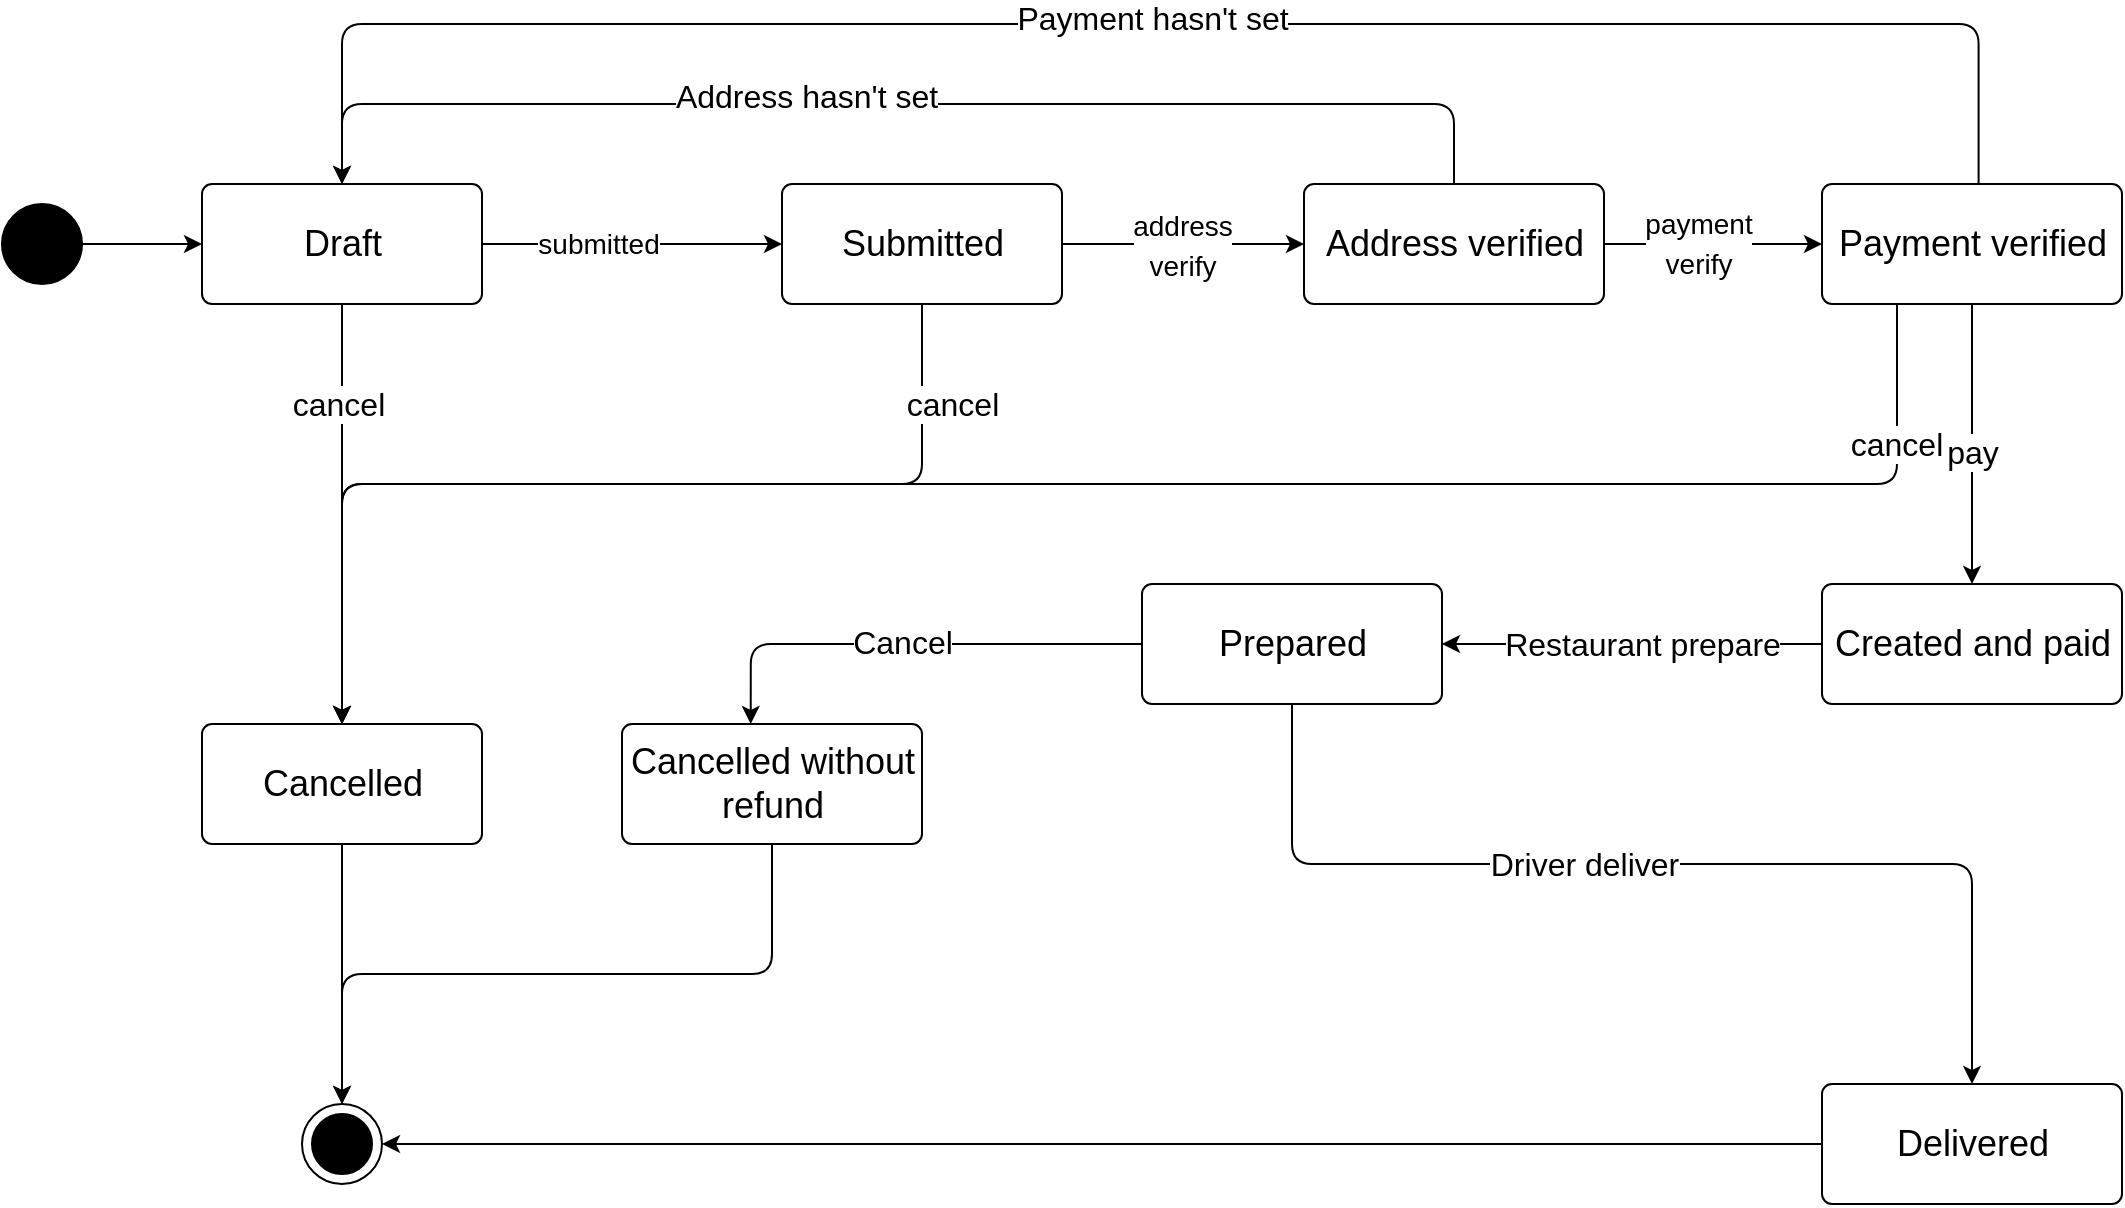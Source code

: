 <mxfile version="14.6.13" type="github" pages="13"><diagram id="YjoaE1CqFd_KVjg4zmHU" name="Page-14"><mxGraphModel dx="782" dy="390" grid="1" gridSize="10" guides="1" tooltips="1" connect="1" arrows="1" fold="1" page="1" pageScale="1" pageWidth="827" pageHeight="1169" math="0" shadow="0"><root><mxCell id="rgsMXxRueVEeagFWjXaI-0"/><mxCell id="rgsMXxRueVEeagFWjXaI-1" parent="rgsMXxRueVEeagFWjXaI-0"/><mxCell id="rgsMXxRueVEeagFWjXaI-18" style="edgeStyle=orthogonalEdgeStyle;sketch=0;orthogonalLoop=1;jettySize=auto;html=1;entryX=0;entryY=0.5;entryDx=0;entryDy=0;shadow=0;fontSize=16;" parent="rgsMXxRueVEeagFWjXaI-1" source="rgsMXxRueVEeagFWjXaI-3" target="rgsMXxRueVEeagFWjXaI-5" edge="1"><mxGeometry relative="1" as="geometry"/></mxCell><mxCell id="rgsMXxRueVEeagFWjXaI-3" value="" style="shape=ellipse;html=1;fillColor=#000000;fontSize=18;fontColor=#ffffff;" parent="rgsMXxRueVEeagFWjXaI-1" vertex="1"><mxGeometry x="150" y="520" width="40" height="40" as="geometry"/></mxCell><mxCell id="rgsMXxRueVEeagFWjXaI-16" style="edgeStyle=orthogonalEdgeStyle;sketch=0;orthogonalLoop=1;jettySize=auto;html=1;entryX=0.5;entryY=0;entryDx=0;entryDy=0;shadow=0;fontSize=16;" parent="rgsMXxRueVEeagFWjXaI-1" source="rgsMXxRueVEeagFWjXaI-5" target="rgsMXxRueVEeagFWjXaI-15" edge="1"><mxGeometry relative="1" as="geometry"/></mxCell><mxCell id="rgsMXxRueVEeagFWjXaI-17" value="cancel" style="edgeLabel;html=1;align=center;verticalAlign=middle;resizable=0;points=[];fontSize=16;" parent="rgsMXxRueVEeagFWjXaI-16" vertex="1" connectable="0"><mxGeometry x="0.113" y="1" relative="1" as="geometry"><mxPoint x="-1" y="-157" as="offset"/></mxGeometry></mxCell><mxCell id="rgsMXxRueVEeagFWjXaI-44" value="cancel" style="edgeLabel;html=1;align=center;verticalAlign=middle;resizable=0;points=[];fontSize=16;" parent="rgsMXxRueVEeagFWjXaI-16" vertex="1" connectable="0"><mxGeometry x="-0.65" y="-2" relative="1" as="geometry"><mxPoint y="13" as="offset"/></mxGeometry></mxCell><mxCell id="rgsMXxRueVEeagFWjXaI-21" style="edgeStyle=orthogonalEdgeStyle;sketch=0;orthogonalLoop=1;jettySize=auto;html=1;entryX=0;entryY=0.5;entryDx=0;entryDy=0;shadow=0;fontSize=16;" parent="rgsMXxRueVEeagFWjXaI-1" source="rgsMXxRueVEeagFWjXaI-5" target="rgsMXxRueVEeagFWjXaI-20" edge="1"><mxGeometry relative="1" as="geometry"/></mxCell><mxCell id="rgsMXxRueVEeagFWjXaI-26" value="&lt;font style=&quot;font-size: 14px&quot;&gt;submitted&lt;/font&gt;" style="edgeLabel;html=1;align=center;verticalAlign=middle;resizable=0;points=[];fontSize=16;" parent="rgsMXxRueVEeagFWjXaI-21" vertex="1" connectable="0"><mxGeometry x="-0.227" y="1" relative="1" as="geometry"><mxPoint as="offset"/></mxGeometry></mxCell><mxCell id="rgsMXxRueVEeagFWjXaI-5" value="Draft" style="html=1;align=center;verticalAlign=middle;rounded=1;absoluteArcSize=1;arcSize=10;dashed=0;fontSize=18;" parent="rgsMXxRueVEeagFWjXaI-1" vertex="1"><mxGeometry x="250" y="510" width="140" height="60" as="geometry"/></mxCell><mxCell id="rgsMXxRueVEeagFWjXaI-9" style="edgeStyle=orthogonalEdgeStyle;sketch=0;orthogonalLoop=1;jettySize=auto;html=1;entryX=0.5;entryY=0;entryDx=0;entryDy=0;shadow=0;fontSize=18;exitX=0.5;exitY=0;exitDx=0;exitDy=0;" parent="rgsMXxRueVEeagFWjXaI-1" source="rgsMXxRueVEeagFWjXaI-7" target="rgsMXxRueVEeagFWjXaI-5" edge="1"><mxGeometry relative="1" as="geometry"><Array as="points"><mxPoint x="876" y="470"/><mxPoint x="320" y="470"/></Array></mxGeometry></mxCell><mxCell id="rgsMXxRueVEeagFWjXaI-12" value="Address hasn't set" style="edgeLabel;html=1;align=center;verticalAlign=middle;resizable=0;points=[];fontSize=16;" parent="rgsMXxRueVEeagFWjXaI-9" vertex="1" connectable="0"><mxGeometry x="0.145" y="-4" relative="1" as="geometry"><mxPoint as="offset"/></mxGeometry></mxCell><mxCell id="rgsMXxRueVEeagFWjXaI-11" style="edgeStyle=orthogonalEdgeStyle;sketch=0;orthogonalLoop=1;jettySize=auto;html=1;exitX=1;exitY=0.5;exitDx=0;exitDy=0;entryX=0;entryY=0.5;entryDx=0;entryDy=0;shadow=0;fontSize=18;" parent="rgsMXxRueVEeagFWjXaI-1" source="rgsMXxRueVEeagFWjXaI-7" target="rgsMXxRueVEeagFWjXaI-8" edge="1"><mxGeometry relative="1" as="geometry"/></mxCell><mxCell id="rgsMXxRueVEeagFWjXaI-28" value="&lt;font style=&quot;font-size: 14px&quot;&gt;payment&lt;br&gt;verify&lt;/font&gt;" style="edgeLabel;html=1;align=center;verticalAlign=middle;resizable=0;points=[];fontSize=16;" parent="rgsMXxRueVEeagFWjXaI-11" vertex="1" connectable="0"><mxGeometry x="-0.141" y="1" relative="1" as="geometry"><mxPoint as="offset"/></mxGeometry></mxCell><mxCell id="rgsMXxRueVEeagFWjXaI-7" value="Address verified" style="html=1;align=center;verticalAlign=middle;rounded=1;absoluteArcSize=1;arcSize=10;dashed=0;fontSize=18;" parent="rgsMXxRueVEeagFWjXaI-1" vertex="1"><mxGeometry x="801" y="510" width="150" height="60" as="geometry"/></mxCell><mxCell id="rgsMXxRueVEeagFWjXaI-13" style="edgeStyle=orthogonalEdgeStyle;sketch=0;orthogonalLoop=1;jettySize=auto;html=1;shadow=0;fontSize=16;exitX=0.522;exitY=-0.009;exitDx=0;exitDy=0;exitPerimeter=0;" parent="rgsMXxRueVEeagFWjXaI-1" source="rgsMXxRueVEeagFWjXaI-8" edge="1"><mxGeometry relative="1" as="geometry"><mxPoint x="320" y="510" as="targetPoint"/><Array as="points"><mxPoint x="1138" y="430"/><mxPoint x="320" y="430"/></Array></mxGeometry></mxCell><mxCell id="rgsMXxRueVEeagFWjXaI-14" value="Payment hasn't set" style="edgeLabel;html=1;align=center;verticalAlign=middle;resizable=0;points=[];fontSize=16;" parent="rgsMXxRueVEeagFWjXaI-13" vertex="1" connectable="0"><mxGeometry x="0.118" y="-3" relative="1" as="geometry"><mxPoint x="53" as="offset"/></mxGeometry></mxCell><mxCell id="rgsMXxRueVEeagFWjXaI-25" style="edgeStyle=orthogonalEdgeStyle;sketch=0;orthogonalLoop=1;jettySize=auto;html=1;entryX=0.5;entryY=0;entryDx=0;entryDy=0;shadow=0;fontSize=16;" parent="rgsMXxRueVEeagFWjXaI-1" source="rgsMXxRueVEeagFWjXaI-8" target="rgsMXxRueVEeagFWjXaI-19" edge="1"><mxGeometry relative="1" as="geometry"/></mxCell><mxCell id="rgsMXxRueVEeagFWjXaI-31" value="pay" style="edgeLabel;html=1;align=center;verticalAlign=middle;resizable=0;points=[];fontSize=16;" parent="rgsMXxRueVEeagFWjXaI-25" vertex="1" connectable="0"><mxGeometry x="0.235" y="2" relative="1" as="geometry"><mxPoint x="-2" y="-13" as="offset"/></mxGeometry></mxCell><mxCell id="rgsMXxRueVEeagFWjXaI-29" style="edgeStyle=orthogonalEdgeStyle;sketch=0;orthogonalLoop=1;jettySize=auto;html=1;exitX=0.25;exitY=1;exitDx=0;exitDy=0;entryX=0.5;entryY=0;entryDx=0;entryDy=0;shadow=0;fontSize=16;" parent="rgsMXxRueVEeagFWjXaI-1" source="rgsMXxRueVEeagFWjXaI-8" target="rgsMXxRueVEeagFWjXaI-15" edge="1"><mxGeometry relative="1" as="geometry"><Array as="points"><mxPoint x="1098" y="660"/><mxPoint x="320" y="660"/></Array></mxGeometry></mxCell><mxCell id="rgsMXxRueVEeagFWjXaI-30" value="cancel" style="edgeLabel;html=1;align=center;verticalAlign=middle;resizable=0;points=[];fontSize=16;" parent="rgsMXxRueVEeagFWjXaI-29" vertex="1" connectable="0"><mxGeometry x="-0.791" relative="1" as="geometry"><mxPoint x="12" y="-20" as="offset"/></mxGeometry></mxCell><mxCell id="rgsMXxRueVEeagFWjXaI-8" value="Payment verified" style="html=1;align=center;verticalAlign=middle;rounded=1;absoluteArcSize=1;arcSize=10;dashed=0;fontSize=18;" parent="rgsMXxRueVEeagFWjXaI-1" vertex="1"><mxGeometry x="1060" y="510" width="150" height="60" as="geometry"/></mxCell><mxCell id="rgsMXxRueVEeagFWjXaI-37" style="edgeStyle=orthogonalEdgeStyle;sketch=0;orthogonalLoop=1;jettySize=auto;html=1;exitX=0.5;exitY=1;exitDx=0;exitDy=0;entryX=0.5;entryY=0;entryDx=0;entryDy=0;entryPerimeter=0;shadow=0;fontSize=16;" parent="rgsMXxRueVEeagFWjXaI-1" source="rgsMXxRueVEeagFWjXaI-15" target="rgsMXxRueVEeagFWjXaI-36" edge="1"><mxGeometry relative="1" as="geometry"/></mxCell><mxCell id="rgsMXxRueVEeagFWjXaI-15" value="Cancelled" style="html=1;align=center;verticalAlign=middle;rounded=1;absoluteArcSize=1;arcSize=10;dashed=0;fontSize=18;" parent="rgsMXxRueVEeagFWjXaI-1" vertex="1"><mxGeometry x="250" y="780" width="140" height="60" as="geometry"/></mxCell><mxCell id="rgsMXxRueVEeagFWjXaI-33" style="edgeStyle=orthogonalEdgeStyle;sketch=0;orthogonalLoop=1;jettySize=auto;html=1;exitX=0;exitY=0.5;exitDx=0;exitDy=0;entryX=1;entryY=0.5;entryDx=0;entryDy=0;shadow=0;fontSize=16;" parent="rgsMXxRueVEeagFWjXaI-1" source="rgsMXxRueVEeagFWjXaI-19" target="rgsMXxRueVEeagFWjXaI-32" edge="1"><mxGeometry relative="1" as="geometry"/></mxCell><mxCell id="rgsMXxRueVEeagFWjXaI-34" value="Restaurant prepare" style="edgeLabel;html=1;align=center;verticalAlign=middle;resizable=0;points=[];fontSize=16;" parent="rgsMXxRueVEeagFWjXaI-33" vertex="1" connectable="0"><mxGeometry x="-0.051" relative="1" as="geometry"><mxPoint as="offset"/></mxGeometry></mxCell><mxCell id="rgsMXxRueVEeagFWjXaI-19" value="Created and paid" style="html=1;align=center;verticalAlign=middle;rounded=1;absoluteArcSize=1;arcSize=10;dashed=0;fontSize=18;" parent="rgsMXxRueVEeagFWjXaI-1" vertex="1"><mxGeometry x="1060" y="710" width="150" height="60" as="geometry"/></mxCell><mxCell id="rgsMXxRueVEeagFWjXaI-22" style="edgeStyle=orthogonalEdgeStyle;sketch=0;orthogonalLoop=1;jettySize=auto;html=1;entryX=0;entryY=0.5;entryDx=0;entryDy=0;shadow=0;fontSize=16;" parent="rgsMXxRueVEeagFWjXaI-1" source="rgsMXxRueVEeagFWjXaI-20" target="rgsMXxRueVEeagFWjXaI-7" edge="1"><mxGeometry relative="1" as="geometry"/></mxCell><mxCell id="rgsMXxRueVEeagFWjXaI-27" value="&lt;font style=&quot;font-size: 14px&quot;&gt;address&lt;br&gt;verify&lt;/font&gt;" style="edgeLabel;html=1;align=center;verticalAlign=middle;resizable=0;points=[];fontSize=16;" parent="rgsMXxRueVEeagFWjXaI-22" vertex="1" connectable="0"><mxGeometry x="-0.207" y="-1" relative="1" as="geometry"><mxPoint x="12" y="-1" as="offset"/></mxGeometry></mxCell><mxCell id="rgsMXxRueVEeagFWjXaI-23" style="edgeStyle=orthogonalEdgeStyle;sketch=0;orthogonalLoop=1;jettySize=auto;html=1;entryX=0.5;entryY=0;entryDx=0;entryDy=0;shadow=0;fontSize=16;exitX=0.5;exitY=1;exitDx=0;exitDy=0;" parent="rgsMXxRueVEeagFWjXaI-1" source="rgsMXxRueVEeagFWjXaI-20" target="rgsMXxRueVEeagFWjXaI-15" edge="1"><mxGeometry relative="1" as="geometry"><Array as="points"><mxPoint x="610" y="660"/><mxPoint x="320" y="660"/></Array></mxGeometry></mxCell><mxCell id="rgsMXxRueVEeagFWjXaI-24" value="cancel" style="edgeLabel;html=1;align=center;verticalAlign=middle;resizable=0;points=[];fontSize=16;" parent="rgsMXxRueVEeagFWjXaI-23" vertex="1" connectable="0"><mxGeometry x="-0.52" y="-5" relative="1" as="geometry"><mxPoint x="45" y="-35" as="offset"/></mxGeometry></mxCell><mxCell id="rgsMXxRueVEeagFWjXaI-20" value="Submitted" style="html=1;align=center;verticalAlign=middle;rounded=1;absoluteArcSize=1;arcSize=10;dashed=0;fontSize=18;" parent="rgsMXxRueVEeagFWjXaI-1" vertex="1"><mxGeometry x="540" y="510" width="140" height="60" as="geometry"/></mxCell><mxCell id="rgsMXxRueVEeagFWjXaI-40" style="edgeStyle=orthogonalEdgeStyle;sketch=0;orthogonalLoop=1;jettySize=auto;html=1;exitX=0.5;exitY=1;exitDx=0;exitDy=0;entryX=0.5;entryY=0;entryDx=0;entryDy=0;shadow=0;fontSize=16;" parent="rgsMXxRueVEeagFWjXaI-1" source="rgsMXxRueVEeagFWjXaI-32" target="rgsMXxRueVEeagFWjXaI-38" edge="1"><mxGeometry relative="1" as="geometry"><Array as="points"><mxPoint x="795" y="850"/><mxPoint x="1135" y="850"/></Array></mxGeometry></mxCell><mxCell id="rgsMXxRueVEeagFWjXaI-41" value="Driver deliver" style="edgeLabel;html=1;align=center;verticalAlign=middle;resizable=0;points=[];fontSize=16;" parent="rgsMXxRueVEeagFWjXaI-40" vertex="1" connectable="0"><mxGeometry x="-0.082" relative="1" as="geometry"><mxPoint x="-18" as="offset"/></mxGeometry></mxCell><mxCell id="rgsMXxRueVEeagFWjXaI-46" style="edgeStyle=orthogonalEdgeStyle;sketch=0;orthogonalLoop=1;jettySize=auto;html=1;entryX=0.429;entryY=0;entryDx=0;entryDy=0;entryPerimeter=0;shadow=0;fontSize=16;" parent="rgsMXxRueVEeagFWjXaI-1" source="rgsMXxRueVEeagFWjXaI-32" target="rgsMXxRueVEeagFWjXaI-45" edge="1"><mxGeometry relative="1" as="geometry"/></mxCell><mxCell id="rgsMXxRueVEeagFWjXaI-47" value="Cancel" style="edgeLabel;html=1;align=center;verticalAlign=middle;resizable=0;points=[];fontSize=16;" parent="rgsMXxRueVEeagFWjXaI-46" vertex="1" connectable="0"><mxGeometry x="0.021" y="-1" relative="1" as="geometry"><mxPoint as="offset"/></mxGeometry></mxCell><mxCell id="rgsMXxRueVEeagFWjXaI-32" value="Prepared" style="html=1;align=center;verticalAlign=middle;rounded=1;absoluteArcSize=1;arcSize=10;dashed=0;fontSize=18;" parent="rgsMXxRueVEeagFWjXaI-1" vertex="1"><mxGeometry x="720" y="710" width="150" height="60" as="geometry"/></mxCell><mxCell id="rgsMXxRueVEeagFWjXaI-36" value="" style="shape=mxgraph.sysml.actFinal;html=1;verticalLabelPosition=bottom;labelBackgroundColor=#ffffff;verticalAlign=top;fontSize=16;" parent="rgsMXxRueVEeagFWjXaI-1" vertex="1"><mxGeometry x="300" y="970" width="40" height="40" as="geometry"/></mxCell><mxCell id="rgsMXxRueVEeagFWjXaI-42" style="edgeStyle=orthogonalEdgeStyle;sketch=0;orthogonalLoop=1;jettySize=auto;html=1;entryX=1;entryY=0.5;entryDx=0;entryDy=0;entryPerimeter=0;shadow=0;fontSize=16;" parent="rgsMXxRueVEeagFWjXaI-1" source="rgsMXxRueVEeagFWjXaI-38" target="rgsMXxRueVEeagFWjXaI-36" edge="1"><mxGeometry relative="1" as="geometry"/></mxCell><mxCell id="rgsMXxRueVEeagFWjXaI-38" value="Delivered" style="html=1;align=center;verticalAlign=middle;rounded=1;absoluteArcSize=1;arcSize=10;dashed=0;fontSize=18;" parent="rgsMXxRueVEeagFWjXaI-1" vertex="1"><mxGeometry x="1060" y="960" width="150" height="60" as="geometry"/></mxCell><mxCell id="rgsMXxRueVEeagFWjXaI-48" style="edgeStyle=orthogonalEdgeStyle;sketch=0;orthogonalLoop=1;jettySize=auto;html=1;entryX=0.5;entryY=0;entryDx=0;entryDy=0;entryPerimeter=0;shadow=0;fontSize=16;exitX=0.5;exitY=1;exitDx=0;exitDy=0;" parent="rgsMXxRueVEeagFWjXaI-1" source="rgsMXxRueVEeagFWjXaI-45" target="rgsMXxRueVEeagFWjXaI-36" edge="1"><mxGeometry relative="1" as="geometry"/></mxCell><mxCell id="rgsMXxRueVEeagFWjXaI-45" value="Cancelled without&lt;br&gt;refund" style="html=1;align=center;verticalAlign=middle;rounded=1;absoluteArcSize=1;arcSize=10;dashed=0;fontSize=18;" parent="rgsMXxRueVEeagFWjXaI-1" vertex="1"><mxGeometry x="460" y="780" width="150" height="60" as="geometry"/></mxCell></root></mxGraphModel></diagram><diagram id="_4DmAvf8EoxTu9ExEG5c" name="Page-13"><mxGraphModel dx="2234" dy="1274" grid="1" gridSize="10" guides="1" tooltips="1" connect="1" arrows="1" fold="1" page="1" pageScale="1" pageWidth="827" pageHeight="1169" math="0" shadow="0"><root><mxCell id="PQNyHxIK-pDLqd1DD7VV-0"/><mxCell id="PQNyHxIK-pDLqd1DD7VV-1" parent="PQNyHxIK-pDLqd1DD7VV-0"/><mxCell id="WWvNUErwV2QLDutWb2G2-16" value="" style="endArrow=none;dashed=1;html=1;dashPattern=1 3;strokeWidth=2;" edge="1" parent="PQNyHxIK-pDLqd1DD7VV-1"><mxGeometry width="50" height="50" relative="1" as="geometry"><mxPoint x="1077" y="1440" as="sourcePoint"/><mxPoint x="1076.5" y="240.0" as="targetPoint"/></mxGeometry></mxCell><mxCell id="WWvNUErwV2QLDutWb2G2-13" value="" style="endArrow=none;dashed=1;html=1;dashPattern=1 3;strokeWidth=2;" edge="1" parent="PQNyHxIK-pDLqd1DD7VV-1"><mxGeometry width="50" height="50" relative="1" as="geometry"><mxPoint x="803" y="1260" as="sourcePoint"/><mxPoint x="806" y="243.0" as="targetPoint"/></mxGeometry></mxCell><mxCell id="WWvNUErwV2QLDutWb2G2-9" value="" style="endArrow=none;dashed=1;html=1;dashPattern=1 3;strokeWidth=2;" edge="1" parent="PQNyHxIK-pDLqd1DD7VV-1"><mxGeometry x="1887" y="250" width="50" height="50" as="geometry"><mxPoint x="1892" y="1220" as="sourcePoint"/><mxPoint x="1895.0" y="250" as="targetPoint"/></mxGeometry></mxCell><mxCell id="PQNyHxIK-pDLqd1DD7VV-73" value="&lt;p style=&quot;margin: 0px ; margin-top: 4px ; margin-left: 5px ; text-align: left&quot;&gt;&lt;b&gt;Loop&lt;/b&gt;&lt;/p&gt;" style="html=1;shape=mxgraph.sysml.package;overflow=fill;labelX=80;align=left;spacingLeft=5;verticalAlign=top;spacingTop=-3;fontSize=18;" vertex="1" parent="PQNyHxIK-pDLqd1DD7VV-1"><mxGeometry x="1260" y="400" width="650" height="100" as="geometry"/></mxCell><mxCell id="PQNyHxIK-pDLqd1DD7VV-2" value="User" style="shape=umlActor;verticalLabelPosition=bottom;verticalAlign=top;html=1;outlineConnect=0;fontSize=20;" vertex="1" parent="PQNyHxIK-pDLqd1DD7VV-1"><mxGeometry x="10" y="170" width="30" height="60" as="geometry"/></mxCell><mxCell id="PQNyHxIK-pDLqd1DD7VV-3" value="&amp;lt;&amp;lt;interface&amp;gt;&amp;gt;&lt;br&gt;RestaurantIndex" style="rounded=0;whiteSpace=wrap;html=1;fontSize=20;" vertex="1" parent="PQNyHxIK-pDLqd1DD7VV-1"><mxGeometry x="140" y="180" width="220" height="60" as="geometry"/></mxCell><mxCell id="PQNyHxIK-pDLqd1DD7VV-5" value="&amp;lt;&amp;lt;controller&amp;gt;&amp;gt;&lt;br&gt;DishesController" style="rounded=0;whiteSpace=wrap;html=1;fontSize=20;" vertex="1" parent="PQNyHxIK-pDLqd1DD7VV-1"><mxGeometry x="1521" y="180" width="210" height="60" as="geometry"/></mxCell><mxCell id="PQNyHxIK-pDLqd1DD7VV-6" value="&amp;lt;&amp;lt;interface&amp;gt;&amp;gt;&lt;br&gt;DishesIndex" style="rounded=0;whiteSpace=wrap;html=1;fontSize=20;" vertex="1" parent="PQNyHxIK-pDLqd1DD7VV-1"><mxGeometry x="420" y="180" width="210" height="60" as="geometry"/></mxCell><mxCell id="PQNyHxIK-pDLqd1DD7VV-8" value="" style="endArrow=none;dashed=1;html=1;dashPattern=1 3;strokeWidth=2;" edge="1" parent="PQNyHxIK-pDLqd1DD7VV-1"><mxGeometry width="50" height="50" relative="1" as="geometry"><mxPoint x="27" y="1230" as="sourcePoint"/><mxPoint x="26.5" y="270" as="targetPoint"/></mxGeometry></mxCell><mxCell id="PQNyHxIK-pDLqd1DD7VV-9" value="&amp;lt;&amp;lt;interface&amp;gt;&amp;gt;&lt;br&gt;OrderPage" style="rounded=0;whiteSpace=wrap;html=1;fontSize=20;" vertex="1" parent="PQNyHxIK-pDLqd1DD7VV-1"><mxGeometry x="690" y="180" width="210" height="60" as="geometry"/></mxCell><mxCell id="PQNyHxIK-pDLqd1DD7VV-10" value="" style="endArrow=none;dashed=1;html=1;dashPattern=1 3;strokeWidth=2;" edge="1" parent="PQNyHxIK-pDLqd1DD7VV-1"><mxGeometry width="50" height="50" relative="1" as="geometry"><mxPoint x="250" y="1220" as="sourcePoint"/><mxPoint x="253" y="250" as="targetPoint"/></mxGeometry></mxCell><mxCell id="PQNyHxIK-pDLqd1DD7VV-14" value="" style="html=1;points=[];perimeter=orthogonalPerimeter;" vertex="1" parent="PQNyHxIK-pDLqd1DD7VV-1"><mxGeometry x="20" y="290" width="10" height="1100" as="geometry"/></mxCell><mxCell id="PQNyHxIK-pDLqd1DD7VV-15" value="" style="html=1;points=[];perimeter=orthogonalPerimeter;" vertex="1" parent="PQNyHxIK-pDLqd1DD7VV-1"><mxGeometry x="245" y="310" width="10" height="120" as="geometry"/></mxCell><mxCell id="PQNyHxIK-pDLqd1DD7VV-16" value="&lt;font style=&quot;font-size: 18px;&quot;&gt;Select a restaurant&lt;/font&gt;" style="html=1;verticalAlign=bottom;endArrow=block;fontSize=18;entryX=0.5;entryY=0.333;entryDx=0;entryDy=0;entryPerimeter=0;" edge="1" parent="PQNyHxIK-pDLqd1DD7VV-1" target="PQNyHxIK-pDLqd1DD7VV-15"><mxGeometry width="80" relative="1" as="geometry"><mxPoint x="15" y="350" as="sourcePoint"/><mxPoint x="230" y="350" as="targetPoint"/></mxGeometry></mxCell><mxCell id="PQNyHxIK-pDLqd1DD7VV-17" value="" style="endArrow=none;dashed=1;html=1;dashPattern=1 3;strokeWidth=2;" edge="1" parent="PQNyHxIK-pDLqd1DD7VV-1"><mxGeometry width="50" height="50" relative="1" as="geometry"><mxPoint x="520" y="1210" as="sourcePoint"/><mxPoint x="523" y="250" as="targetPoint"/></mxGeometry></mxCell><mxCell id="PQNyHxIK-pDLqd1DD7VV-18" value="" style="html=1;points=[];perimeter=orthogonalPerimeter;" vertex="1" parent="PQNyHxIK-pDLqd1DD7VV-1"><mxGeometry x="518" y="620" width="10" height="130" as="geometry"/></mxCell><mxCell id="PQNyHxIK-pDLqd1DD7VV-22" value="show(userId, restaurantId)" style="html=1;verticalAlign=bottom;endArrow=block;fontSize=18;entryX=-0.067;entryY=0.157;entryDx=0;entryDy=0;entryPerimeter=0;exitX=0.167;exitY=0.6;exitDx=0;exitDy=0;exitPerimeter=0;" edge="1" parent="PQNyHxIK-pDLqd1DD7VV-1" source="PQNyHxIK-pDLqd1DD7VV-15" target="PQNyHxIK-pDLqd1DD7VV-37"><mxGeometry width="80" relative="1" as="geometry"><mxPoint x="260" y="380" as="sourcePoint"/><mxPoint x="1050" y="380" as="targetPoint"/></mxGeometry></mxCell><mxCell id="PQNyHxIK-pDLqd1DD7VV-23" value=":Restaurant" style="rounded=0;whiteSpace=wrap;html=1;fontSize=20;" vertex="1" parent="PQNyHxIK-pDLqd1DD7VV-1"><mxGeometry x="2060" y="180" width="210" height="60" as="geometry"/></mxCell><mxCell id="PQNyHxIK-pDLqd1DD7VV-24" value=":Dishes" style="rounded=0;whiteSpace=wrap;html=1;fontSize=20;" vertex="1" parent="PQNyHxIK-pDLqd1DD7VV-1"><mxGeometry x="2330" y="180" width="210" height="60" as="geometry"/></mxCell><mxCell id="PQNyHxIK-pDLqd1DD7VV-31" value="isOpenNow(restaurantId)" style="html=1;verticalAlign=bottom;endArrow=block;fontSize=18;exitX=1.11;exitY=0.353;exitDx=0;exitDy=0;exitPerimeter=0;entryX=0;entryY=0.432;entryDx=0;entryDy=0;entryPerimeter=0;" edge="1" parent="PQNyHxIK-pDLqd1DD7VV-1" source="PQNyHxIK-pDLqd1DD7VV-37" target="PQNyHxIK-pDLqd1DD7VV-27"><mxGeometry width="80" relative="1" as="geometry"><mxPoint x="1370" y="430" as="sourcePoint"/><mxPoint x="1890" y="430" as="targetPoint"/></mxGeometry></mxCell><mxCell id="PQNyHxIK-pDLqd1DD7VV-33" value="&amp;lt;&amp;lt;Controller&amp;gt;&amp;gt;&lt;br&gt;RestaurantController" style="rounded=0;whiteSpace=wrap;html=1;fontSize=20;" vertex="1" parent="PQNyHxIK-pDLqd1DD7VV-1"><mxGeometry x="1250" y="180" width="210" height="60" as="geometry"/></mxCell><mxCell id="PQNyHxIK-pDLqd1DD7VV-19" value="" style="endArrow=none;dashed=1;html=1;dashPattern=1 3;strokeWidth=2;" edge="1" parent="PQNyHxIK-pDLqd1DD7VV-1"><mxGeometry x="1621" y="250" width="50" height="50" as="geometry"><mxPoint x="1623" y="1240" as="sourcePoint"/><mxPoint x="1629" y="250" as="targetPoint"/></mxGeometry></mxCell><mxCell id="PQNyHxIK-pDLqd1DD7VV-38" value="showDishes(userId, resaurantId)" style="html=1;verticalAlign=bottom;endArrow=block;shadow=0;fontSize=18;exitX=1.3;exitY=0.879;exitDx=0;exitDy=0;exitPerimeter=0;" edge="1" parent="PQNyHxIK-pDLqd1DD7VV-1" source="PQNyHxIK-pDLqd1DD7VV-37"><mxGeometry width="80" relative="1" as="geometry"><mxPoint x="1371" y="560" as="sourcePoint"/><mxPoint x="1610" y="558" as="targetPoint"/></mxGeometry></mxCell><mxCell id="PQNyHxIK-pDLqd1DD7VV-40" value="search(restaurantId)" style="html=1;verticalAlign=bottom;endArrow=block;shadow=0;fontSize=18;entryX=0.043;entryY=0.497;entryDx=0;entryDy=0;entryPerimeter=0;" edge="1" parent="PQNyHxIK-pDLqd1DD7VV-1" target="PQNyHxIK-pDLqd1DD7VV-30"><mxGeometry width="80" relative="1" as="geometry"><mxPoint x="1650" y="584" as="sourcePoint"/><mxPoint x="2700" y="583" as="targetPoint"/></mxGeometry></mxCell><mxCell id="PQNyHxIK-pDLqd1DD7VV-26" value="" style="endArrow=none;dashed=1;html=1;dashPattern=1 3;strokeWidth=2;" edge="1" parent="PQNyHxIK-pDLqd1DD7VV-1"><mxGeometry x="2160" y="250" width="50" height="50" as="geometry"><mxPoint x="2165" y="1250" as="sourcePoint"/><mxPoint x="2168" y="250" as="targetPoint"/></mxGeometry></mxCell><mxCell id="PQNyHxIK-pDLqd1DD7VV-27" value="" style="html=1;points=[];perimeter=orthogonalPerimeter;" vertex="1" parent="PQNyHxIK-pDLqd1DD7VV-1"><mxGeometry x="2160" y="360" width="10" height="160" as="geometry"/></mxCell><mxCell id="PQNyHxIK-pDLqd1DD7VV-36" value="" style="endArrow=none;dashed=1;html=1;dashPattern=1 3;strokeWidth=2;" edge="1" parent="PQNyHxIK-pDLqd1DD7VV-1"><mxGeometry x="1350" y="230" width="50" height="50" as="geometry"><mxPoint x="1353" y="1240" as="sourcePoint"/><mxPoint x="1358" y="230" as="targetPoint"/></mxGeometry></mxCell><mxCell id="PQNyHxIK-pDLqd1DD7VV-37" value="" style="html=1;points=[];perimeter=orthogonalPerimeter;" vertex="1" parent="PQNyHxIK-pDLqd1DD7VV-1"><mxGeometry x="1350" y="340" width="10" height="250" as="geometry"/></mxCell><mxCell id="PQNyHxIK-pDLqd1DD7VV-44" value="pick some dishes and amounts" style="html=1;verticalAlign=bottom;endArrow=block;shadow=0;fontSize=15;entryX=0.033;entryY=0.251;entryDx=0;entryDy=0;entryPerimeter=0;" edge="1" parent="PQNyHxIK-pDLqd1DD7VV-1"><mxGeometry width="80" relative="1" as="geometry"><mxPoint x="30.67" y="680.76" as="sourcePoint"/><mxPoint x="518.0" y="679.996" as="targetPoint"/></mxGeometry></mxCell><mxCell id="PQNyHxIK-pDLqd1DD7VV-45" value="is open now" style="html=1;verticalAlign=bottom;endArrow=open;dashed=1;endSize=8;shadow=0;fontSize=18;entryX=1.11;entryY=0.559;entryDx=0;entryDy=0;entryPerimeter=0;" edge="1" parent="PQNyHxIK-pDLqd1DD7VV-1" source="PQNyHxIK-pDLqd1DD7VV-27" target="PQNyHxIK-pDLqd1DD7VV-37"><mxGeometry relative="1" as="geometry"><mxPoint x="1880" y="480" as="sourcePoint"/><mxPoint x="1380" y="480" as="targetPoint"/></mxGeometry></mxCell><mxCell id="PQNyHxIK-pDLqd1DD7VV-47" value="return the result: dishes of a restaurant" style="html=1;verticalAlign=bottom;endArrow=open;dashed=1;endSize=8;shadow=0;fontSize=20;exitX=-0.349;exitY=0.824;exitDx=0;exitDy=0;exitPerimeter=0;" edge="1" parent="PQNyHxIK-pDLqd1DD7VV-1" source="PQNyHxIK-pDLqd1DD7VV-30" target="PQNyHxIK-pDLqd1DD7VV-18"><mxGeometry x="0.342" relative="1" as="geometry"><mxPoint x="2700" y="639" as="sourcePoint"/><mxPoint x="540" y="653.75" as="targetPoint"/><Array as="points"><mxPoint x="1430" y="640"/></Array><mxPoint x="1" as="offset"/></mxGeometry></mxCell><mxCell id="PQNyHxIK-pDLqd1DD7VV-49" value="&amp;lt;&amp;lt;controller&amp;gt;&amp;gt;&lt;br&gt;OrderController" style="rounded=0;whiteSpace=wrap;html=1;fontSize=20;" vertex="1" parent="PQNyHxIK-pDLqd1DD7VV-1"><mxGeometry x="1790" y="180" width="210" height="60" as="geometry"/></mxCell><mxCell id="PQNyHxIK-pDLqd1DD7VV-68" value="&amp;lt;&amp;lt;interface&amp;gt;&amp;gt;&lt;br&gt;3P PaymentShow" style="rounded=0;whiteSpace=wrap;html=1;fontSize=20;" vertex="1" parent="PQNyHxIK-pDLqd1DD7VV-1"><mxGeometry x="970" y="180" width="210" height="60" as="geometry"/></mxCell><mxCell id="PQNyHxIK-pDLqd1DD7VV-69" value="submit the order" style="html=1;verticalAlign=bottom;endArrow=block;shadow=0;fontSize=18;" edge="1" parent="PQNyHxIK-pDLqd1DD7VV-1" source="PQNyHxIK-pDLqd1DD7VV-14" target="PQNyHxIK-pDLqd1DD7VV-70"><mxGeometry width="80" relative="1" as="geometry"><mxPoint x="50" y="773" as="sourcePoint"/><mxPoint x="830" y="850" as="targetPoint"/><Array as="points"><mxPoint x="390" y="850"/><mxPoint x="480" y="850"/></Array></mxGeometry></mxCell><mxCell id="PQNyHxIK-pDLqd1DD7VV-70" value="" style="html=1;points=[];perimeter=orthogonalPerimeter;" vertex="1" parent="PQNyHxIK-pDLqd1DD7VV-1"><mxGeometry x="800" y="739" width="10" height="351" as="geometry"/></mxCell><mxCell id="PQNyHxIK-pDLqd1DD7VV-71" value=":Cart" style="rounded=0;whiteSpace=wrap;html=1;fontSize=20;" vertex="1" parent="PQNyHxIK-pDLqd1DD7VV-1"><mxGeometry x="2600" y="180" width="210" height="60" as="geometry"/></mxCell><mxCell id="PQNyHxIK-pDLqd1DD7VV-72" value=":Order" style="rounded=0;whiteSpace=wrap;html=1;fontSize=20;" vertex="1" parent="PQNyHxIK-pDLqd1DD7VV-1"><mxGeometry x="2870" y="180" width="210" height="60" as="geometry"/></mxCell><mxCell id="WWvNUErwV2QLDutWb2G2-3" value="addToCart(userId,dishesId,amount)" style="html=1;verticalAlign=bottom;endArrow=block;shadow=0;fontSize=18;" edge="1" parent="PQNyHxIK-pDLqd1DD7VV-1"><mxGeometry width="80" relative="1" as="geometry"><mxPoint x="530" y="720" as="sourcePoint"/><mxPoint x="1620" y="720" as="targetPoint"/></mxGeometry></mxCell><mxCell id="PQNyHxIK-pDLqd1DD7VV-29" value="" style="endArrow=none;dashed=1;html=1;dashPattern=1 3;strokeWidth=2;" edge="1" parent="PQNyHxIK-pDLqd1DD7VV-1"><mxGeometry x="2440" y="240" width="50" height="50" as="geometry"><mxPoint x="2445" y="1070" as="sourcePoint"/><mxPoint x="2448" y="240" as="targetPoint"/></mxGeometry></mxCell><mxCell id="PQNyHxIK-pDLqd1DD7VV-30" value="" style="html=1;points=[];perimeter=orthogonalPerimeter;" vertex="1" parent="PQNyHxIK-pDLqd1DD7VV-1"><mxGeometry x="2440" y="500" width="10" height="170" as="geometry"/></mxCell><mxCell id="WWvNUErwV2QLDutWb2G2-4" value="" style="endArrow=none;dashed=1;html=1;dashPattern=1 3;strokeWidth=2;" edge="1" parent="PQNyHxIK-pDLqd1DD7VV-1"><mxGeometry x="2698.5" y="240" width="50" height="50" as="geometry"><mxPoint x="2703.5" y="1070" as="sourcePoint"/><mxPoint x="2706.5" y="240" as="targetPoint"/></mxGeometry></mxCell><mxCell id="WWvNUErwV2QLDutWb2G2-5" value="" style="html=1;points=[];perimeter=orthogonalPerimeter;" vertex="1" parent="PQNyHxIK-pDLqd1DD7VV-1"><mxGeometry x="2702" y="700" width="10" height="120" as="geometry"/></mxCell><mxCell id="WWvNUErwV2QLDutWb2G2-6" value="create(userId,dishId,amount)" style="html=1;verticalAlign=bottom;endArrow=block;shadow=0;fontSize=18;" edge="1" parent="PQNyHxIK-pDLqd1DD7VV-1" target="WWvNUErwV2QLDutWb2G2-5"><mxGeometry width="80" relative="1" as="geometry"><mxPoint x="1620" y="768" as="sourcePoint"/><mxPoint x="2500" y="620" as="targetPoint"/></mxGeometry></mxCell><mxCell id="WWvNUErwV2QLDutWb2G2-7" value="return selected dishes" style="html=1;verticalAlign=bottom;endArrow=open;dashed=1;endSize=8;shadow=0;fontSize=18;exitX=-0.367;exitY=0.902;exitDx=0;exitDy=0;exitPerimeter=0;" edge="1" parent="PQNyHxIK-pDLqd1DD7VV-1" source="PQNyHxIK-pDLqd1DD7VV-20" target="PQNyHxIK-pDLqd1DD7VV-70"><mxGeometry relative="1" as="geometry"><mxPoint x="1890" y="800" as="sourcePoint"/><mxPoint x="1410" y="630" as="targetPoint"/></mxGeometry></mxCell><mxCell id="WWvNUErwV2QLDutWb2G2-10" value="" style="html=1;points=[];perimeter=orthogonalPerimeter;" vertex="1" parent="PQNyHxIK-pDLqd1DD7VV-1"><mxGeometry x="1887" y="810" width="10" height="580" as="geometry"/></mxCell><mxCell id="WWvNUErwV2QLDutWb2G2-11" value="isPaymentSet()" style="html=1;verticalAlign=bottom;endArrow=block;shadow=0;fontSize=18;exitX=-0.267;exitY=0.814;exitDx=0;exitDy=0;exitPerimeter=0;" edge="1" parent="PQNyHxIK-pDLqd1DD7VV-1"><mxGeometry width="80" relative="1" as="geometry"><mxPoint x="819.33" y="909.714" as="sourcePoint"/><mxPoint x="1890" y="910" as="targetPoint"/></mxGeometry></mxCell><mxCell id="WWvNUErwV2QLDutWb2G2-12" value="Payment has been set" style="html=1;verticalAlign=bottom;endArrow=open;dashed=1;endSize=8;shadow=0;fontSize=18;" edge="1" parent="PQNyHxIK-pDLqd1DD7VV-1"><mxGeometry relative="1" as="geometry"><mxPoint x="1885" y="960" as="sourcePoint"/><mxPoint x="810" y="959.56" as="targetPoint"/></mxGeometry></mxCell><mxCell id="WWvNUErwV2QLDutWb2G2-14" value="isAddressSet()" style="html=1;verticalAlign=bottom;endArrow=block;shadow=0;fontSize=18;exitX=-0.267;exitY=0.814;exitDx=0;exitDy=0;exitPerimeter=0;" edge="1" parent="PQNyHxIK-pDLqd1DD7VV-1"><mxGeometry width="80" relative="1" as="geometry"><mxPoint x="819.33" y="1010.004" as="sourcePoint"/><mxPoint x="1885" y="1010" as="targetPoint"/></mxGeometry></mxCell><mxCell id="WWvNUErwV2QLDutWb2G2-15" value="Address has been set" style="html=1;verticalAlign=bottom;endArrow=open;dashed=1;endSize=8;shadow=0;fontSize=18;" edge="1" parent="PQNyHxIK-pDLqd1DD7VV-1" source="WWvNUErwV2QLDutWb2G2-10"><mxGeometry relative="1" as="geometry"><mxPoint x="2150" y="1060" as="sourcePoint"/><mxPoint x="810" y="1060" as="targetPoint"/></mxGeometry></mxCell><mxCell id="WWvNUErwV2QLDutWb2G2-17" value="" style="html=1;points=[];perimeter=orthogonalPerimeter;" vertex="1" parent="PQNyHxIK-pDLqd1DD7VV-1"><mxGeometry x="1070" y="1120" width="10" height="130" as="geometry"/></mxCell><mxCell id="WWvNUErwV2QLDutWb2G2-18" value="pay the order" style="html=1;verticalAlign=bottom;endArrow=block;shadow=0;fontSize=18;exitX=1;exitY=0.827;exitDx=0;exitDy=0;exitPerimeter=0;" edge="1" parent="PQNyHxIK-pDLqd1DD7VV-1"><mxGeometry width="80" relative="1" as="geometry"><mxPoint x="30" y="1164.7" as="sourcePoint"/><mxPoint x="1080" y="1165" as="targetPoint"/></mxGeometry></mxCell><mxCell id="WWvNUErwV2QLDutWb2G2-19" value="payOrder(userId,orderId,orderInfo)" style="html=1;verticalAlign=bottom;endArrow=block;shadow=0;fontSize=18;exitX=1;exitY=0.692;exitDx=0;exitDy=0;exitPerimeter=0;" edge="1" parent="PQNyHxIK-pDLqd1DD7VV-1" source="WWvNUErwV2QLDutWb2G2-17"><mxGeometry width="80" relative="1" as="geometry"><mxPoint x="1440" y="1280" as="sourcePoint"/><mxPoint x="1890" y="1210" as="targetPoint"/></mxGeometry></mxCell><mxCell id="WWvNUErwV2QLDutWb2G2-20" value="" style="endArrow=none;dashed=1;html=1;dashPattern=1 3;strokeWidth=2;" edge="1" parent="PQNyHxIK-pDLqd1DD7VV-1"><mxGeometry x="2968.5" y="240" width="50" height="50" as="geometry"><mxPoint x="2977" y="1450" as="sourcePoint"/><mxPoint x="2976.5" y="240" as="targetPoint"/></mxGeometry></mxCell><mxCell id="WWvNUErwV2QLDutWb2G2-21" value="" style="html=1;points=[];perimeter=orthogonalPerimeter;" vertex="1" parent="PQNyHxIK-pDLqd1DD7VV-1"><mxGeometry x="2970" y="1230" width="12" height="100" as="geometry"/></mxCell><mxCell id="WWvNUErwV2QLDutWb2G2-22" value="create(orderId, orderInfo)" style="html=1;verticalAlign=bottom;endArrow=block;shadow=0;fontSize=18;entryX=0.033;entryY=0.519;entryDx=0;entryDy=0;entryPerimeter=0;" edge="1" parent="PQNyHxIK-pDLqd1DD7VV-1"><mxGeometry width="80" relative="1" as="geometry"><mxPoint x="1897" y="1288.47" as="sourcePoint"/><mxPoint x="2970.33" y="1288.47" as="targetPoint"/></mxGeometry></mxCell><mxCell id="PQNyHxIK-pDLqd1DD7VV-20" value="" style="html=1;points=[];perimeter=orthogonalPerimeter;" vertex="1" parent="PQNyHxIK-pDLqd1DD7VV-1"><mxGeometry x="1621" y="530" width="10" height="300" as="geometry"/></mxCell><mxCell id="k8eReSHc2roB1d1w79vr-2" value=":OrderCompletion" style="rounded=0;whiteSpace=wrap;html=1;fontSize=20;" vertex="1" parent="PQNyHxIK-pDLqd1DD7VV-1"><mxGeometry x="3140" y="180" width="210" height="60" as="geometry"/></mxCell><mxCell id="k8eReSHc2roB1d1w79vr-3" value="" style="endArrow=none;dashed=1;html=1;dashPattern=1 3;strokeWidth=2;" edge="1" parent="PQNyHxIK-pDLqd1DD7VV-1"><mxGeometry x="3242" y="240" width="50" height="50" as="geometry"><mxPoint x="3250.5" y="1450" as="sourcePoint"/><mxPoint x="3250" y="240" as="targetPoint"/></mxGeometry></mxCell><mxCell id="k8eReSHc2roB1d1w79vr-4" value="" style="html=1;points=[];perimeter=orthogonalPerimeter;" vertex="1" parent="PQNyHxIK-pDLqd1DD7VV-1"><mxGeometry x="3239" y="1300" width="12" height="140" as="geometry"/></mxCell><mxCell id="k8eReSHc2roB1d1w79vr-5" value="create(orderId,userId)" style="html=1;verticalAlign=bottom;endArrow=block;shadow=0;fontSize=18;entryX=0.083;entryY=0.375;entryDx=0;entryDy=0;entryPerimeter=0;" edge="1" parent="PQNyHxIK-pDLqd1DD7VV-1" target="k8eReSHc2roB1d1w79vr-4"><mxGeometry width="80" relative="1" as="geometry"><mxPoint x="1896.191" y="1353" as="sourcePoint"/><mxPoint x="2670" y="1370" as="targetPoint"/></mxGeometry></mxCell></root></mxGraphModel></diagram><diagram name="Copy of Page-12" id="LdAlzrk3scBge-tK_MBm"><mxGraphModel dx="2234" dy="1274" grid="1" gridSize="10" guides="1" tooltips="1" connect="1" arrows="1" fold="1" page="1" pageScale="1" pageWidth="827" pageHeight="1169" math="0" shadow="0"><root><mxCell id="CKZN1YADCWISeZPn6e8i-0"/><mxCell id="CKZN1YADCWISeZPn6e8i-1" parent="CKZN1YADCWISeZPn6e8i-0"/><mxCell id="ifZq6mLbJaLzqNTu-6md-50" value="" style="endArrow=none;dashed=1;html=1;dashPattern=1 3;strokeWidth=2;fontSize=20;entryX=0.5;entryY=1;entryDx=0;entryDy=0;" parent="CKZN1YADCWISeZPn6e8i-1" edge="1"><mxGeometry width="50" height="50" relative="1" as="geometry"><mxPoint x="1253" y="842.0" as="sourcePoint"/><mxPoint x="1248" y="382" as="targetPoint"/></mxGeometry></mxCell><mxCell id="ifZq6mLbJaLzqNTu-6md-25" value="" style="endArrow=none;dashed=1;html=1;dashPattern=1 3;strokeWidth=2;fontSize=20;entryX=0.435;entryY=1.052;entryDx=0;entryDy=0;entryPerimeter=0;" parent="CKZN1YADCWISeZPn6e8i-1" target="ifZq6mLbJaLzqNTu-6md-45" edge="1"><mxGeometry width="50" height="50" relative="1" as="geometry"><mxPoint x="511.0" y="870" as="sourcePoint"/><mxPoint x="515" y="580" as="targetPoint"/></mxGeometry></mxCell><mxCell id="ifZq6mLbJaLzqNTu-6md-26" value="" style="html=1;points=[];perimeter=orthogonalPerimeter;fontSize=20;" parent="CKZN1YADCWISeZPn6e8i-1" vertex="1"><mxGeometry x="508" y="449" width="10" height="171" as="geometry"/></mxCell><mxCell id="ifZq6mLbJaLzqNTu-6md-27" value="" style="endArrow=none;dashed=1;html=1;dashPattern=1 3;strokeWidth=2;fontSize=20;entryX=0.5;entryY=1;entryDx=0;entryDy=0;" parent="CKZN1YADCWISeZPn6e8i-1" edge="1"><mxGeometry width="50" height="50" relative="1" as="geometry"><mxPoint x="280" y="740" as="sourcePoint"/><mxPoint x="266" y="380" as="targetPoint"/></mxGeometry></mxCell><mxCell id="ifZq6mLbJaLzqNTu-6md-28" value="User" style="shape=umlActor;verticalLabelPosition=bottom;verticalAlign=top;html=1;outlineConnect=0;fontSize=20;" parent="CKZN1YADCWISeZPn6e8i-1" vertex="1"><mxGeometry x="50" y="300" width="30" height="60" as="geometry"/></mxCell><mxCell id="ifZq6mLbJaLzqNTu-6md-29" value="" style="html=1;points=[];perimeter=orthogonalPerimeter;fontSize=20;" parent="CKZN1YADCWISeZPn6e8i-1" vertex="1"><mxGeometry x="60" y="400" width="10" height="110" as="geometry"/></mxCell><mxCell id="ifZq6mLbJaLzqNTu-6md-30" value="&amp;lt;&amp;lt;interface&amp;gt;&amp;gt;&lt;br&gt;HomePage" style="rounded=0;whiteSpace=wrap;html=1;fontSize=20;" parent="CKZN1YADCWISeZPn6e8i-1" vertex="1"><mxGeometry x="160" y="320" width="220" height="60" as="geometry"/></mxCell><mxCell id="ifZq6mLbJaLzqNTu-6md-31" value="&amp;lt;&amp;lt;controller&amp;gt;&amp;gt;&lt;br&gt;RequestController" style="rounded=0;whiteSpace=wrap;html=1;fontSize=20;" parent="CKZN1YADCWISeZPn6e8i-1" vertex="1"><mxGeometry x="880" y="320" width="210" height="60" as="geometry"/></mxCell><mxCell id="ifZq6mLbJaLzqNTu-6md-32" value=":Request" style="rounded=0;whiteSpace=wrap;html=1;fontSize=20;" parent="CKZN1YADCWISeZPn6e8i-1" vertex="1"><mxGeometry x="1146" y="320" width="210" height="60" as="geometry"/></mxCell><mxCell id="ifZq6mLbJaLzqNTu-6md-33" value="" style="html=1;points=[];perimeter=orthogonalPerimeter;fontSize=20;" parent="CKZN1YADCWISeZPn6e8i-1" vertex="1"><mxGeometry x="260" y="400" width="10" height="260" as="geometry"/></mxCell><mxCell id="ifZq6mLbJaLzqNTu-6md-34" value="" style="endArrow=classic;html=1;fontSize=20;" parent="CKZN1YADCWISeZPn6e8i-1" source="ifZq6mLbJaLzqNTu-6md-29" edge="1"><mxGeometry width="50" height="50" relative="1" as="geometry"><mxPoint x="140" y="490" as="sourcePoint"/><mxPoint x="260" y="458" as="targetPoint"/></mxGeometry></mxCell><mxCell id="ifZq6mLbJaLzqNTu-6md-35" value="&lt;font style=&quot;font-size: 19px&quot;&gt;click to publish&lt;br&gt;a service request&lt;/font&gt;" style="edgeLabel;html=1;align=center;verticalAlign=middle;resizable=0;points=[];fontSize=20;" parent="ifZq6mLbJaLzqNTu-6md-34" vertex="1" connectable="0"><mxGeometry x="0.202" y="-1" relative="1" as="geometry"><mxPoint x="-10" y="-29" as="offset"/></mxGeometry></mxCell><mxCell id="ifZq6mLbJaLzqNTu-6md-36" value="" style="endArrow=none;dashed=1;html=1;dashPattern=1 3;strokeWidth=2;fontSize=20;entryX=0.5;entryY=1;entryDx=0;entryDy=0;" parent="CKZN1YADCWISeZPn6e8i-1" target="ifZq6mLbJaLzqNTu-6md-31" edge="1"><mxGeometry width="50" height="50" relative="1" as="geometry"><mxPoint x="985" y="880" as="sourcePoint"/><mxPoint x="750" y="440" as="targetPoint"/></mxGeometry></mxCell><mxCell id="ifZq6mLbJaLzqNTu-6md-37" value="" style="html=1;points=[];perimeter=orthogonalPerimeter;fontSize=20;" parent="CKZN1YADCWISeZPn6e8i-1" vertex="1"><mxGeometry x="980" y="490" width="10" height="390" as="geometry"/></mxCell><mxCell id="ifZq6mLbJaLzqNTu-6md-38" value="" style="endArrow=classic;html=1;fontSize=20;" parent="CKZN1YADCWISeZPn6e8i-1" edge="1"><mxGeometry width="50" height="50" relative="1" as="geometry"><mxPoint x="279.67" y="510" as="sourcePoint"/><mxPoint x="500" y="510" as="targetPoint"/></mxGeometry></mxCell><mxCell id="ifZq6mLbJaLzqNTu-6md-39" value="fill in request information" style="edgeLabel;html=1;align=center;verticalAlign=middle;resizable=0;points=[];fontSize=17;" parent="ifZq6mLbJaLzqNTu-6md-38" vertex="1" connectable="0"><mxGeometry x="-0.105" y="-1" relative="1" as="geometry"><mxPoint x="7" y="-18" as="offset"/></mxGeometry></mxCell><mxCell id="ifZq6mLbJaLzqNTu-6md-40" value="" style="html=1;points=[];perimeter=orthogonalPerimeter;fontSize=20;" parent="CKZN1YADCWISeZPn6e8i-1" vertex="1"><mxGeometry x="1246" y="540" width="10" height="230" as="geometry"/></mxCell><mxCell id="ifZq6mLbJaLzqNTu-6md-41" value="" style="endArrow=classic;html=1;fontSize=20;" parent="CKZN1YADCWISeZPn6e8i-1" edge="1"><mxGeometry width="50" height="50" relative="1" as="geometry"><mxPoint x="990" y="589" as="sourcePoint"/><mxPoint x="1246" y="589" as="targetPoint"/></mxGeometry></mxCell><mxCell id="ifZq6mLbJaLzqNTu-6md-42" value="isLegal(info)" style="edgeLabel;html=1;align=center;verticalAlign=middle;resizable=0;points=[];fontSize=19;" parent="ifZq6mLbJaLzqNTu-6md-41" vertex="1" connectable="0"><mxGeometry x="-0.254" y="1" relative="1" as="geometry"><mxPoint x="35" y="-13" as="offset"/></mxGeometry></mxCell><mxCell id="ifZq6mLbJaLzqNTu-6md-43" value="" style="endArrow=classic;html=1;fontSize=20;" parent="CKZN1YADCWISeZPn6e8i-1" edge="1"><mxGeometry width="50" height="50" relative="1" as="geometry"><mxPoint x="1240" y="655" as="sourcePoint"/><mxPoint x="996" y="655" as="targetPoint"/></mxGeometry></mxCell><mxCell id="ifZq6mLbJaLzqNTu-6md-44" value="is Legal" style="edgeLabel;html=1;align=center;verticalAlign=middle;resizable=0;points=[];fontSize=19;" parent="ifZq6mLbJaLzqNTu-6md-43" vertex="1" connectable="0"><mxGeometry x="0.18" y="1" relative="1" as="geometry"><mxPoint x="8" as="offset"/></mxGeometry></mxCell><mxCell id="ifZq6mLbJaLzqNTu-6md-45" value="&amp;lt;&amp;lt;interface&amp;gt;&amp;gt;&lt;br&gt;RequestCreatePage" style="rounded=0;whiteSpace=wrap;html=1;fontSize=20;" parent="CKZN1YADCWISeZPn6e8i-1" vertex="1"><mxGeometry x="419" y="320" width="210" height="60" as="geometry"/></mxCell><mxCell id="ifZq6mLbJaLzqNTu-6md-46" value="" style="endArrow=classic;html=1;fontSize=20;" parent="CKZN1YADCWISeZPn6e8i-1" edge="1"><mxGeometry width="50" height="50" relative="1" as="geometry"><mxPoint x="970" y="790" as="sourcePoint"/><mxPoint x="760" y="790" as="targetPoint"/></mxGeometry></mxCell><mxCell id="ifZq6mLbJaLzqNTu-6md-47" value="request info is &lt;br&gt;able to&amp;nbsp;show" style="edgeLabel;html=1;align=center;verticalAlign=middle;resizable=0;points=[];fontSize=18;" parent="ifZq6mLbJaLzqNTu-6md-46" vertex="1" connectable="0"><mxGeometry x="0.507" y="4" relative="1" as="geometry"><mxPoint x="60" y="-38" as="offset"/></mxGeometry></mxCell><mxCell id="ifZq6mLbJaLzqNTu-6md-48" value="" style="endArrow=classic;html=1;fontSize=17;" parent="CKZN1YADCWISeZPn6e8i-1" edge="1"><mxGeometry width="50" height="50" relative="1" as="geometry"><mxPoint x="520" y="560" as="sourcePoint"/><mxPoint x="970" y="560" as="targetPoint"/></mxGeometry></mxCell><mxCell id="ifZq6mLbJaLzqNTu-6md-49" value="publish(userId,requestInfo)" style="edgeLabel;html=1;align=center;verticalAlign=middle;resizable=0;points=[];fontSize=17;" parent="ifZq6mLbJaLzqNTu-6md-48" vertex="1" connectable="0"><mxGeometry x="-0.04" y="-4" relative="1" as="geometry"><mxPoint x="24" y="-17" as="offset"/></mxGeometry></mxCell><mxCell id="eFrdBsRYKmej02r4_oC2-0" value="&amp;lt;&amp;lt;interface&amp;gt;&amp;gt;&lt;br&gt;RequestInfoList" style="rounded=0;whiteSpace=wrap;html=1;fontSize=20;" parent="CKZN1YADCWISeZPn6e8i-1" vertex="1"><mxGeometry x="650" y="320" width="210" height="60" as="geometry"/></mxCell><mxCell id="eFrdBsRYKmej02r4_oC2-1" value="" style="endArrow=none;dashed=1;html=1;dashPattern=1 3;strokeWidth=2;fontSize=20;entryX=0.435;entryY=1.052;entryDx=0;entryDy=0;entryPerimeter=0;" parent="CKZN1YADCWISeZPn6e8i-1" edge="1"><mxGeometry width="50" height="50" relative="1" as="geometry"><mxPoint x="753.0" y="866.88" as="sourcePoint"/><mxPoint x="752.35" y="380.0" as="targetPoint"/></mxGeometry></mxCell><mxCell id="eFrdBsRYKmej02r4_oC2-2" value="" style="html=1;points=[];perimeter=orthogonalPerimeter;fontSize=20;" parent="CKZN1YADCWISeZPn6e8i-1" vertex="1"><mxGeometry x="750" y="730" width="10" height="111" as="geometry"/></mxCell><mxCell id="eFrdBsRYKmej02r4_oC2-4" value="" style="endArrow=classic;html=1;fontSize=20;" parent="CKZN1YADCWISeZPn6e8i-1" edge="1"><mxGeometry width="50" height="50" relative="1" as="geometry"><mxPoint x="990" y="720" as="sourcePoint"/><mxPoint x="1246" y="720" as="targetPoint"/></mxGeometry></mxCell><mxCell id="eFrdBsRYKmej02r4_oC2-5" value="create(userId,requestInfo)" style="edgeLabel;html=1;align=center;verticalAlign=middle;resizable=0;points=[];fontSize=19;" parent="eFrdBsRYKmej02r4_oC2-4" vertex="1" connectable="0"><mxGeometry x="-0.254" y="1" relative="1" as="geometry"><mxPoint x="35" y="-13" as="offset"/></mxGeometry></mxCell></root></mxGraphModel></diagram><diagram id="vxxk1bo3yUKDZUF9Onw-" name="Page-12"><mxGraphModel dx="2234" dy="1114" grid="1" gridSize="10" guides="1" tooltips="1" connect="1" arrows="1" fold="1" page="1" pageScale="1" pageWidth="827" pageHeight="1169" math="0" shadow="0"><root><mxCell id="awaPpCHdf9LBICvZgJ2r-0"/><mxCell id="awaPpCHdf9LBICvZgJ2r-1" parent="awaPpCHdf9LBICvZgJ2r-0"/><mxCell id="awaPpCHdf9LBICvZgJ2r-25" value="" style="endArrow=none;dashed=1;html=1;dashPattern=1 3;strokeWidth=2;fontSize=20;entryX=0.435;entryY=1.052;entryDx=0;entryDy=0;entryPerimeter=0;" edge="1" parent="awaPpCHdf9LBICvZgJ2r-1" target="awaPpCHdf9LBICvZgJ2r-22"><mxGeometry width="50" height="50" relative="1" as="geometry"><mxPoint x="501" y="860" as="sourcePoint"/><mxPoint x="505" y="570" as="targetPoint"/></mxGeometry></mxCell><mxCell id="awaPpCHdf9LBICvZgJ2r-26" value="" style="html=1;points=[];perimeter=orthogonalPerimeter;fontSize=20;" vertex="1" parent="awaPpCHdf9LBICvZgJ2r-1"><mxGeometry x="500" y="620" width="10" height="160" as="geometry"/></mxCell><mxCell id="awaPpCHdf9LBICvZgJ2r-11" value="" style="endArrow=none;dashed=1;html=1;dashPattern=1 3;strokeWidth=2;fontSize=20;entryX=0.5;entryY=1;entryDx=0;entryDy=0;" edge="1" parent="awaPpCHdf9LBICvZgJ2r-1" target="awaPpCHdf9LBICvZgJ2r-5"><mxGeometry width="50" height="50" relative="1" as="geometry"><mxPoint x="255" y="810.952" as="sourcePoint"/><mxPoint x="560" y="430" as="targetPoint"/></mxGeometry></mxCell><mxCell id="awaPpCHdf9LBICvZgJ2r-3" value="User" style="shape=umlActor;verticalLabelPosition=bottom;verticalAlign=top;html=1;outlineConnect=0;fontSize=20;" vertex="1" parent="awaPpCHdf9LBICvZgJ2r-1"><mxGeometry x="40" y="290" width="30" height="60" as="geometry"/></mxCell><mxCell id="awaPpCHdf9LBICvZgJ2r-4" value="" style="html=1;points=[];perimeter=orthogonalPerimeter;fontSize=20;" vertex="1" parent="awaPpCHdf9LBICvZgJ2r-1"><mxGeometry x="50" y="390" width="10" height="110" as="geometry"/></mxCell><mxCell id="awaPpCHdf9LBICvZgJ2r-5" value="&amp;lt;&amp;lt;interface&amp;gt;&amp;gt;&lt;br&gt;UserLoginPage" style="rounded=0;whiteSpace=wrap;html=1;fontSize=20;" vertex="1" parent="awaPpCHdf9LBICvZgJ2r-1"><mxGeometry x="150" y="310" width="210" height="60" as="geometry"/></mxCell><mxCell id="awaPpCHdf9LBICvZgJ2r-6" value="&amp;lt;&amp;lt;controller&amp;gt;&amp;gt;&lt;br&gt;UserController" style="rounded=0;whiteSpace=wrap;html=1;fontSize=20;" vertex="1" parent="awaPpCHdf9LBICvZgJ2r-1"><mxGeometry x="680" y="310" width="210" height="60" as="geometry"/></mxCell><mxCell id="awaPpCHdf9LBICvZgJ2r-7" value=":User" style="rounded=0;whiteSpace=wrap;html=1;fontSize=20;" vertex="1" parent="awaPpCHdf9LBICvZgJ2r-1"><mxGeometry x="946" y="310" width="210" height="60" as="geometry"/></mxCell><mxCell id="awaPpCHdf9LBICvZgJ2r-8" value="" style="html=1;points=[];perimeter=orthogonalPerimeter;fontSize=20;" vertex="1" parent="awaPpCHdf9LBICvZgJ2r-1"><mxGeometry x="250" y="390" width="10" height="320" as="geometry"/></mxCell><mxCell id="awaPpCHdf9LBICvZgJ2r-9" value="" style="endArrow=classic;html=1;fontSize=20;" edge="1" parent="awaPpCHdf9LBICvZgJ2r-1" source="awaPpCHdf9LBICvZgJ2r-4"><mxGeometry width="50" height="50" relative="1" as="geometry"><mxPoint x="130" y="480" as="sourcePoint"/><mxPoint x="250" y="448" as="targetPoint"/></mxGeometry></mxCell><mxCell id="awaPpCHdf9LBICvZgJ2r-10" value="&lt;font style=&quot;font-size: 17px&quot;&gt;fill in &lt;br&gt;account &amp;amp;pwd&amp;nbsp;&lt;/font&gt;" style="edgeLabel;html=1;align=center;verticalAlign=middle;resizable=0;points=[];fontSize=20;" vertex="1" connectable="0" parent="awaPpCHdf9LBICvZgJ2r-9"><mxGeometry x="0.202" y="-1" relative="1" as="geometry"><mxPoint x="-10" y="-29" as="offset"/></mxGeometry></mxCell><mxCell id="awaPpCHdf9LBICvZgJ2r-12" value="" style="endArrow=none;dashed=1;html=1;dashPattern=1 3;strokeWidth=2;fontSize=20;entryX=0.5;entryY=1;entryDx=0;entryDy=0;" edge="1" parent="awaPpCHdf9LBICvZgJ2r-1" target="awaPpCHdf9LBICvZgJ2r-6"><mxGeometry width="50" height="50" relative="1" as="geometry"><mxPoint x="790" y="830" as="sourcePoint"/><mxPoint x="550" y="430" as="targetPoint"/></mxGeometry></mxCell><mxCell id="awaPpCHdf9LBICvZgJ2r-13" value="" style="endArrow=none;dashed=1;html=1;dashPattern=1 3;strokeWidth=2;fontSize=20;entryX=0.5;entryY=1;entryDx=0;entryDy=0;" edge="1" parent="awaPpCHdf9LBICvZgJ2r-1" target="awaPpCHdf9LBICvZgJ2r-7"><mxGeometry width="50" height="50" relative="1" as="geometry"><mxPoint x="1051" y="870" as="sourcePoint"/><mxPoint x="560" y="570" as="targetPoint"/></mxGeometry></mxCell><mxCell id="awaPpCHdf9LBICvZgJ2r-14" value="" style="html=1;points=[];perimeter=orthogonalPerimeter;fontSize=20;" vertex="1" parent="awaPpCHdf9LBICvZgJ2r-1"><mxGeometry x="780" y="470" width="10" height="250" as="geometry"/></mxCell><mxCell id="awaPpCHdf9LBICvZgJ2r-15" value="" style="endArrow=classic;html=1;fontSize=20;exitX=1.144;exitY=0.461;exitDx=0;exitDy=0;exitPerimeter=0;entryX=0.033;entryY=0.256;entryDx=0;entryDy=0;entryPerimeter=0;" edge="1" parent="awaPpCHdf9LBICvZgJ2r-1" source="awaPpCHdf9LBICvZgJ2r-8" target="awaPpCHdf9LBICvZgJ2r-14"><mxGeometry width="50" height="50" relative="1" as="geometry"><mxPoint x="470" y="610" as="sourcePoint"/><mxPoint x="513" y="518" as="targetPoint"/></mxGeometry></mxCell><mxCell id="awaPpCHdf9LBICvZgJ2r-16" value="login(account,pwd)" style="edgeLabel;html=1;align=center;verticalAlign=middle;resizable=0;points=[];fontSize=20;" vertex="1" connectable="0" parent="awaPpCHdf9LBICvZgJ2r-15"><mxGeometry x="-0.105" y="-1" relative="1" as="geometry"><mxPoint x="7" y="-18" as="offset"/></mxGeometry></mxCell><mxCell id="awaPpCHdf9LBICvZgJ2r-17" value="" style="html=1;points=[];perimeter=orthogonalPerimeter;fontSize=20;" vertex="1" parent="awaPpCHdf9LBICvZgJ2r-1"><mxGeometry x="1046" y="530" width="10" height="190" as="geometry"/></mxCell><mxCell id="awaPpCHdf9LBICvZgJ2r-18" value="" style="endArrow=classic;html=1;fontSize=20;" edge="1" parent="awaPpCHdf9LBICvZgJ2r-1"><mxGeometry width="50" height="50" relative="1" as="geometry"><mxPoint x="790" y="579" as="sourcePoint"/><mxPoint x="1046" y="579" as="targetPoint"/></mxGeometry></mxCell><mxCell id="awaPpCHdf9LBICvZgJ2r-19" value="isLegal(account,pwd)" style="edgeLabel;html=1;align=center;verticalAlign=middle;resizable=0;points=[];fontSize=20;" vertex="1" connectable="0" parent="awaPpCHdf9LBICvZgJ2r-18"><mxGeometry x="-0.254" y="1" relative="1" as="geometry"><mxPoint x="35" y="-13" as="offset"/></mxGeometry></mxCell><mxCell id="awaPpCHdf9LBICvZgJ2r-20" value="" style="endArrow=classic;html=1;fontSize=20;exitX=0.033;exitY=0.619;exitDx=0;exitDy=0;exitPerimeter=0;" edge="1" parent="awaPpCHdf9LBICvZgJ2r-1" source="awaPpCHdf9LBICvZgJ2r-17"><mxGeometry width="50" height="50" relative="1" as="geometry"><mxPoint x="806" y="470" as="sourcePoint"/><mxPoint x="796" y="645" as="targetPoint"/></mxGeometry></mxCell><mxCell id="awaPpCHdf9LBICvZgJ2r-21" value="is Legal" style="edgeLabel;html=1;align=center;verticalAlign=middle;resizable=0;points=[];fontSize=20;" vertex="1" connectable="0" parent="awaPpCHdf9LBICvZgJ2r-20"><mxGeometry x="0.18" y="1" relative="1" as="geometry"><mxPoint x="8" as="offset"/></mxGeometry></mxCell><mxCell id="awaPpCHdf9LBICvZgJ2r-22" value="&amp;lt;&amp;lt;interface&amp;gt;&amp;gt;&lt;br&gt;HomePage" style="rounded=0;whiteSpace=wrap;html=1;fontSize=20;" vertex="1" parent="awaPpCHdf9LBICvZgJ2r-1"><mxGeometry x="410" y="310" width="210" height="60" as="geometry"/></mxCell><mxCell id="awaPpCHdf9LBICvZgJ2r-23" value="" style="endArrow=classic;html=1;fontSize=20;" edge="1" parent="awaPpCHdf9LBICvZgJ2r-1"><mxGeometry width="50" height="50" relative="1" as="geometry"><mxPoint x="785" y="700" as="sourcePoint"/><mxPoint x="510" y="700" as="targetPoint"/></mxGeometry></mxCell><mxCell id="awaPpCHdf9LBICvZgJ2r-24" value="User able to sign in" style="edgeLabel;html=1;align=center;verticalAlign=middle;resizable=0;points=[];fontSize=20;" vertex="1" connectable="0" parent="awaPpCHdf9LBICvZgJ2r-23"><mxGeometry x="0.507" y="4" relative="1" as="geometry"><mxPoint x="62" y="-21" as="offset"/></mxGeometry></mxCell></root></mxGraphModel></diagram><diagram name="Copy of Page-12" id="Wh8WP3K33ihAF-6fAvnx"><mxGraphModel dx="782" dy="390" grid="1" gridSize="10" guides="1" tooltips="1" connect="1" arrows="1" fold="1" page="1" pageScale="1" pageWidth="827" pageHeight="1169" math="0" shadow="0"><root><mxCell id="9C-ZgyKujJ4m-ma0m7oB-0"/><mxCell id="9C-ZgyKujJ4m-ma0m7oB-1" parent="9C-ZgyKujJ4m-ma0m7oB-0"/><mxCell id="9C-ZgyKujJ4m-ma0m7oB-2" value="" style="endArrow=none;dashed=1;html=1;dashPattern=1 3;strokeWidth=2;fontSize=20;entryX=0.435;entryY=1.052;entryDx=0;entryDy=0;entryPerimeter=0;" parent="9C-ZgyKujJ4m-ma0m7oB-1" target="9C-ZgyKujJ4m-ma0m7oB-23" edge="1"><mxGeometry width="50" height="50" relative="1" as="geometry"><mxPoint x="501" y="860" as="sourcePoint"/><mxPoint x="505" y="570" as="targetPoint"/></mxGeometry></mxCell><mxCell id="9C-ZgyKujJ4m-ma0m7oB-3" value="" style="html=1;points=[];perimeter=orthogonalPerimeter;fontSize=20;" parent="9C-ZgyKujJ4m-ma0m7oB-1" vertex="1"><mxGeometry x="498" y="439" width="10" height="171" as="geometry"/></mxCell><mxCell id="9C-ZgyKujJ4m-ma0m7oB-4" value="" style="endArrow=none;dashed=1;html=1;dashPattern=1 3;strokeWidth=2;fontSize=20;entryX=0.5;entryY=1;entryDx=0;entryDy=0;" parent="9C-ZgyKujJ4m-ma0m7oB-1" edge="1"><mxGeometry width="50" height="50" relative="1" as="geometry"><mxPoint x="256" y="800" as="sourcePoint"/><mxPoint x="256" y="370" as="targetPoint"/></mxGeometry></mxCell><mxCell id="9C-ZgyKujJ4m-ma0m7oB-5" value="User" style="shape=umlActor;verticalLabelPosition=bottom;verticalAlign=top;html=1;outlineConnect=0;fontSize=20;" parent="9C-ZgyKujJ4m-ma0m7oB-1" vertex="1"><mxGeometry x="40" y="290" width="30" height="60" as="geometry"/></mxCell><mxCell id="9C-ZgyKujJ4m-ma0m7oB-6" value="" style="html=1;points=[];perimeter=orthogonalPerimeter;fontSize=20;" parent="9C-ZgyKujJ4m-ma0m7oB-1" vertex="1"><mxGeometry x="50" y="390" width="10" height="110" as="geometry"/></mxCell><mxCell id="9C-ZgyKujJ4m-ma0m7oB-7" value="&amp;lt;&amp;lt;interface&amp;gt;&amp;gt;&lt;br&gt;Personal Information list" style="rounded=0;whiteSpace=wrap;html=1;fontSize=20;" parent="9C-ZgyKujJ4m-ma0m7oB-1" vertex="1"><mxGeometry x="150" y="310" width="220" height="60" as="geometry"/></mxCell><mxCell id="9C-ZgyKujJ4m-ma0m7oB-8" value="&amp;lt;&amp;lt;controller&amp;gt;&amp;gt;&lt;br&gt;UserController" style="rounded=0;whiteSpace=wrap;html=1;fontSize=20;" parent="9C-ZgyKujJ4m-ma0m7oB-1" vertex="1"><mxGeometry x="680" y="310" width="210" height="60" as="geometry"/></mxCell><mxCell id="9C-ZgyKujJ4m-ma0m7oB-9" value=":User" style="rounded=0;whiteSpace=wrap;html=1;fontSize=20;" parent="9C-ZgyKujJ4m-ma0m7oB-1" vertex="1"><mxGeometry x="946" y="310" width="210" height="60" as="geometry"/></mxCell><mxCell id="9C-ZgyKujJ4m-ma0m7oB-10" value="" style="html=1;points=[];perimeter=orthogonalPerimeter;fontSize=20;" parent="9C-ZgyKujJ4m-ma0m7oB-1" vertex="1"><mxGeometry x="250" y="390" width="10" height="380" as="geometry"/></mxCell><mxCell id="9C-ZgyKujJ4m-ma0m7oB-11" value="" style="endArrow=classic;html=1;fontSize=20;" parent="9C-ZgyKujJ4m-ma0m7oB-1" source="9C-ZgyKujJ4m-ma0m7oB-6" edge="1"><mxGeometry width="50" height="50" relative="1" as="geometry"><mxPoint x="130" y="480" as="sourcePoint"/><mxPoint x="250" y="448" as="targetPoint"/></mxGeometry></mxCell><mxCell id="9C-ZgyKujJ4m-ma0m7oB-12" value="&lt;font style=&quot;font-size: 17px&quot;&gt;click one&lt;br&gt;infomation item&lt;/font&gt;" style="edgeLabel;html=1;align=center;verticalAlign=middle;resizable=0;points=[];fontSize=20;" parent="9C-ZgyKujJ4m-ma0m7oB-11" vertex="1" connectable="0"><mxGeometry x="0.202" y="-1" relative="1" as="geometry"><mxPoint x="-10" y="-29" as="offset"/></mxGeometry></mxCell><mxCell id="9C-ZgyKujJ4m-ma0m7oB-13" value="" style="endArrow=none;dashed=1;html=1;dashPattern=1 3;strokeWidth=2;fontSize=20;entryX=0.5;entryY=1;entryDx=0;entryDy=0;" parent="9C-ZgyKujJ4m-ma0m7oB-1" target="9C-ZgyKujJ4m-ma0m7oB-8" edge="1"><mxGeometry width="50" height="50" relative="1" as="geometry"><mxPoint x="790" y="830" as="sourcePoint"/><mxPoint x="550" y="430" as="targetPoint"/></mxGeometry></mxCell><mxCell id="9C-ZgyKujJ4m-ma0m7oB-14" value="" style="endArrow=none;dashed=1;html=1;dashPattern=1 3;strokeWidth=2;fontSize=20;entryX=0.5;entryY=1;entryDx=0;entryDy=0;" parent="9C-ZgyKujJ4m-ma0m7oB-1" target="9C-ZgyKujJ4m-ma0m7oB-9" edge="1"><mxGeometry width="50" height="50" relative="1" as="geometry"><mxPoint x="1051" y="870" as="sourcePoint"/><mxPoint x="560" y="570" as="targetPoint"/></mxGeometry></mxCell><mxCell id="9C-ZgyKujJ4m-ma0m7oB-15" value="" style="html=1;points=[];perimeter=orthogonalPerimeter;fontSize=20;" parent="9C-ZgyKujJ4m-ma0m7oB-1" vertex="1"><mxGeometry x="780" y="470" width="10" height="250" as="geometry"/></mxCell><mxCell id="9C-ZgyKujJ4m-ma0m7oB-16" value="" style="endArrow=classic;html=1;fontSize=20;" parent="9C-ZgyKujJ4m-ma0m7oB-1" edge="1"><mxGeometry width="50" height="50" relative="1" as="geometry"><mxPoint x="269.67" y="500" as="sourcePoint"/><mxPoint x="490" y="500" as="targetPoint"/></mxGeometry></mxCell><mxCell id="9C-ZgyKujJ4m-ma0m7oB-17" value="fill in updated information" style="edgeLabel;html=1;align=center;verticalAlign=middle;resizable=0;points=[];fontSize=17;" parent="9C-ZgyKujJ4m-ma0m7oB-16" vertex="1" connectable="0"><mxGeometry x="-0.105" y="-1" relative="1" as="geometry"><mxPoint x="7" y="-18" as="offset"/></mxGeometry></mxCell><mxCell id="9C-ZgyKujJ4m-ma0m7oB-18" value="" style="html=1;points=[];perimeter=orthogonalPerimeter;fontSize=20;" parent="9C-ZgyKujJ4m-ma0m7oB-1" vertex="1"><mxGeometry x="1046" y="530" width="10" height="190" as="geometry"/></mxCell><mxCell id="9C-ZgyKujJ4m-ma0m7oB-19" value="" style="endArrow=classic;html=1;fontSize=20;" parent="9C-ZgyKujJ4m-ma0m7oB-1" edge="1"><mxGeometry width="50" height="50" relative="1" as="geometry"><mxPoint x="790" y="579" as="sourcePoint"/><mxPoint x="1046" y="579" as="targetPoint"/></mxGeometry></mxCell><mxCell id="9C-ZgyKujJ4m-ma0m7oB-20" value="isLegal(infoId,info)" style="edgeLabel;html=1;align=center;verticalAlign=middle;resizable=0;points=[];fontSize=19;" parent="9C-ZgyKujJ4m-ma0m7oB-19" vertex="1" connectable="0"><mxGeometry x="-0.254" y="1" relative="1" as="geometry"><mxPoint x="35" y="-13" as="offset"/></mxGeometry></mxCell><mxCell id="9C-ZgyKujJ4m-ma0m7oB-21" value="" style="endArrow=classic;html=1;fontSize=20;" parent="9C-ZgyKujJ4m-ma0m7oB-1" edge="1"><mxGeometry width="50" height="50" relative="1" as="geometry"><mxPoint x="1046" y="627" as="sourcePoint"/><mxPoint x="800" y="627" as="targetPoint"/></mxGeometry></mxCell><mxCell id="9C-ZgyKujJ4m-ma0m7oB-22" value="is Legal" style="edgeLabel;html=1;align=center;verticalAlign=middle;resizable=0;points=[];fontSize=19;" parent="9C-ZgyKujJ4m-ma0m7oB-21" vertex="1" connectable="0"><mxGeometry x="0.18" y="1" relative="1" as="geometry"><mxPoint x="8" as="offset"/></mxGeometry></mxCell><mxCell id="9C-ZgyKujJ4m-ma0m7oB-23" value="&amp;lt;&amp;lt;interface&amp;gt;&amp;gt;&lt;br&gt;Information edit page" style="rounded=0;whiteSpace=wrap;html=1;fontSize=20;" parent="9C-ZgyKujJ4m-ma0m7oB-1" vertex="1"><mxGeometry x="410" y="310" width="210" height="60" as="geometry"/></mxCell><mxCell id="9C-ZgyKujJ4m-ma0m7oB-24" value="" style="endArrow=classic;html=1;fontSize=20;entryX=1.776;entryY=0.822;entryDx=0;entryDy=0;entryPerimeter=0;exitX=-0.462;exitY=0.934;exitDx=0;exitDy=0;exitPerimeter=0;" parent="9C-ZgyKujJ4m-ma0m7oB-1" source="9C-ZgyKujJ4m-ma0m7oB-15" target="9C-ZgyKujJ4m-ma0m7oB-10" edge="1"><mxGeometry width="50" height="50" relative="1" as="geometry"><mxPoint x="770" y="700" as="sourcePoint"/><mxPoint x="510" y="700" as="targetPoint"/></mxGeometry></mxCell><mxCell id="9C-ZgyKujJ4m-ma0m7oB-25" value="updated info is able to show" style="edgeLabel;html=1;align=center;verticalAlign=middle;resizable=0;points=[];fontSize=18;" parent="9C-ZgyKujJ4m-ma0m7oB-24" vertex="1" connectable="0"><mxGeometry x="0.507" y="4" relative="1" as="geometry"><mxPoint x="99" y="-21" as="offset"/></mxGeometry></mxCell><mxCell id="9C-ZgyKujJ4m-ma0m7oB-26" value="" style="endArrow=classic;html=1;fontSize=17;" parent="9C-ZgyKujJ4m-ma0m7oB-1" edge="1"><mxGeometry width="50" height="50" relative="1" as="geometry"><mxPoint x="510" y="550" as="sourcePoint"/><mxPoint x="769" y="550" as="targetPoint"/></mxGeometry></mxCell><mxCell id="9C-ZgyKujJ4m-ma0m7oB-27" value="update(infoId,info)" style="edgeLabel;html=1;align=center;verticalAlign=middle;resizable=0;points=[];fontSize=17;" parent="9C-ZgyKujJ4m-ma0m7oB-26" vertex="1" connectable="0"><mxGeometry x="-0.04" y="-4" relative="1" as="geometry"><mxPoint x="6" y="-24" as="offset"/></mxGeometry></mxCell><mxCell id="11y1IF6yXwb260mkWY7--0" value="" style="endArrow=classic;html=1;fontSize=19;" parent="9C-ZgyKujJ4m-ma0m7oB-1" edge="1"><mxGeometry width="50" height="50" relative="1" as="geometry"><mxPoint x="810" y="679" as="sourcePoint"/><mxPoint x="1040" y="680" as="targetPoint"/></mxGeometry></mxCell><mxCell id="11y1IF6yXwb260mkWY7--1" value="update(userId,info)" style="edgeLabel;html=1;align=center;verticalAlign=middle;resizable=0;points=[];fontSize=19;" parent="11y1IF6yXwb260mkWY7--0" vertex="1" connectable="0"><mxGeometry x="-0.19" y="1" relative="1" as="geometry"><mxPoint x="17" as="offset"/></mxGeometry></mxCell></root></mxGraphModel></diagram><diagram name="nexus-use case" id="tDHvfbki2nKB7Z0C5nhk"><mxGraphModel dx="1609" dy="1559" grid="1" gridSize="10" guides="1" tooltips="1" connect="1" arrows="1" fold="1" page="1" pageScale="1" pageWidth="827" pageHeight="1169" math="0" shadow="0"><root><mxCell id="AyrhwCqkSot9sNfNDVN7-0"/><mxCell id="AyrhwCqkSot9sNfNDVN7-1" parent="AyrhwCqkSot9sNfNDVN7-0"/><mxCell id="IOmOb_QMYT_QygsLCSPb-4" style="edgeStyle=orthogonalEdgeStyle;rounded=0;orthogonalLoop=1;jettySize=auto;html=1;fontSize=20;fontStyle=1" parent="AyrhwCqkSot9sNfNDVN7-1" source="AyrhwCqkSot9sNfNDVN7-3" target="AyrhwCqkSot9sNfNDVN7-9" edge="1"><mxGeometry relative="1" as="geometry"/></mxCell><mxCell id="IOmOb_QMYT_QygsLCSPb-10" style="edgeStyle=orthogonalEdgeStyle;rounded=0;orthogonalLoop=1;jettySize=auto;html=1;entryX=0;entryY=0.5;entryDx=0;entryDy=0;fontSize=18;fontStyle=1" parent="AyrhwCqkSot9sNfNDVN7-1" source="AyrhwCqkSot9sNfNDVN7-3" target="AyrhwCqkSot9sNfNDVN7-42" edge="1"><mxGeometry relative="1" as="geometry"><Array as="points"><mxPoint x="-200" y="-845"/><mxPoint x="-200" y="-580"/></Array></mxGeometry></mxCell><mxCell id="yAGETp1m5Q2BCgcwpeFx-0" style="edgeStyle=orthogonalEdgeStyle;rounded=0;orthogonalLoop=1;jettySize=auto;html=1;entryX=0;entryY=0.5;entryDx=0;entryDy=0;fontSize=18;fontStyle=1" parent="AyrhwCqkSot9sNfNDVN7-1" source="AyrhwCqkSot9sNfNDVN7-3" target="IOmOb_QMYT_QygsLCSPb-7" edge="1"><mxGeometry relative="1" as="geometry"><Array as="points"><mxPoint x="-200" y="-845"/><mxPoint x="-200" y="-350"/></Array></mxGeometry></mxCell><mxCell id="YaNe-5SI2_8xq5glVgaF-19" style="edgeStyle=orthogonalEdgeStyle;rounded=0;orthogonalLoop=1;jettySize=auto;html=1;entryX=0.5;entryY=0;entryDx=0;entryDy=0;fontSize=18;strokeWidth=1;fontStyle=1" parent="AyrhwCqkSot9sNfNDVN7-1" source="AyrhwCqkSot9sNfNDVN7-3" target="IOmOb_QMYT_QygsLCSPb-1" edge="1"><mxGeometry relative="1" as="geometry"><Array as="points"><mxPoint x="-200" y="-845"/><mxPoint x="-200" y="-1000"/><mxPoint x="355" y="-1000"/></Array></mxGeometry></mxCell><mxCell id="YaNe-5SI2_8xq5glVgaF-20" style="edgeStyle=orthogonalEdgeStyle;rounded=0;orthogonalLoop=1;jettySize=auto;html=1;entryX=0.5;entryY=0;entryDx=0;entryDy=0;fontSize=18;strokeWidth=1;fontStyle=1" parent="AyrhwCqkSot9sNfNDVN7-1" source="AyrhwCqkSot9sNfNDVN7-3" target="IOmOb_QMYT_QygsLCSPb-0" edge="1"><mxGeometry relative="1" as="geometry"><Array as="points"><mxPoint x="-200" y="-845"/><mxPoint x="-200" y="-1000"/><mxPoint x="625" y="-1000"/></Array></mxGeometry></mxCell><mxCell id="YaNe-5SI2_8xq5glVgaF-26" style="edgeStyle=orthogonalEdgeStyle;rounded=0;orthogonalLoop=1;jettySize=auto;html=1;entryX=0.5;entryY=1;entryDx=0;entryDy=0;fontSize=18;strokeWidth=1;fontStyle=1" parent="AyrhwCqkSot9sNfNDVN7-1" source="AyrhwCqkSot9sNfNDVN7-3" target="AyrhwCqkSot9sNfNDVN7-43" edge="1"><mxGeometry relative="1" as="geometry"><Array as="points"><mxPoint x="-200" y="-845"/><mxPoint x="-200" y="-210"/><mxPoint x="345" y="-210"/></Array></mxGeometry></mxCell><mxCell id="fQUDi61nu5IcxduQK_Ky-17" style="edgeStyle=orthogonalEdgeStyle;rounded=0;comic=0;orthogonalLoop=1;jettySize=auto;html=1;entryX=0;entryY=0.5;entryDx=0;entryDy=0;fontSize=18;strokeWidth=1;fontStyle=1" parent="AyrhwCqkSot9sNfNDVN7-1" source="AyrhwCqkSot9sNfNDVN7-3" target="AyrhwCqkSot9sNfNDVN7-47" edge="1"><mxGeometry relative="1" as="geometry"><Array as="points"><mxPoint x="-250" y="-845"/><mxPoint x="-250" y="10"/></Array></mxGeometry></mxCell><mxCell id="fQUDi61nu5IcxduQK_Ky-22" style="edgeStyle=orthogonalEdgeStyle;rounded=0;comic=0;orthogonalLoop=1;jettySize=auto;html=1;entryX=0.5;entryY=0;entryDx=0;entryDy=0;fontSize=18;strokeWidth=1;fontStyle=1" parent="AyrhwCqkSot9sNfNDVN7-1" source="AyrhwCqkSot9sNfNDVN7-3" target="fQUDi61nu5IcxduQK_Ky-20" edge="1"><mxGeometry relative="1" as="geometry"><Array as="points"><mxPoint x="-200" y="-845"/><mxPoint x="-200" y="-1000"/><mxPoint x="925" y="-1000"/></Array></mxGeometry></mxCell><mxCell id="AyrhwCqkSot9sNfNDVN7-3" value="User" style="shape=umlActor;verticalLabelPosition=bottom;verticalAlign=top;html=1;outlineConnect=0;fontSize=20;fontStyle=1" parent="AyrhwCqkSot9sNfNDVN7-1" vertex="1"><mxGeometry x="-436" y="-890" width="45" height="90" as="geometry"/></mxCell><mxCell id="AyrhwCqkSot9sNfNDVN7-9" value="&lt;font style=&quot;font-size: 18px;&quot;&gt;Sign up&lt;/font&gt;" style="ellipse;whiteSpace=wrap;html=1;fontSize=18;fontStyle=1" parent="AyrhwCqkSot9sNfNDVN7-1" vertex="1"><mxGeometry x="-100" y="-895" width="150" height="100" as="geometry"/></mxCell><mxCell id="IOmOb_QMYT_QygsLCSPb-5" style="edgeStyle=orthogonalEdgeStyle;rounded=0;orthogonalLoop=1;jettySize=auto;html=1;entryX=0.5;entryY=1;entryDx=0;entryDy=0;fontSize=20;fontStyle=1" parent="AyrhwCqkSot9sNfNDVN7-1" source="AyrhwCqkSot9sNfNDVN7-42" target="AyrhwCqkSot9sNfNDVN7-9" edge="1"><mxGeometry relative="1" as="geometry"/></mxCell><mxCell id="IOmOb_QMYT_QygsLCSPb-6" value="&amp;lt;&amp;lt;depends on&amp;gt;&amp;gt;" style="edgeLabel;html=1;align=center;verticalAlign=middle;resizable=0;points=[];fontSize=18;fontStyle=1" parent="IOmOb_QMYT_QygsLCSPb-5" vertex="1" connectable="0"><mxGeometry x="0.076" y="1" relative="1" as="geometry"><mxPoint x="1" y="11" as="offset"/></mxGeometry></mxCell><mxCell id="AyrhwCqkSot9sNfNDVN7-42" value="&lt;font style=&quot;font-size: 18px&quot;&gt;Sign in&lt;/font&gt;" style="ellipse;whiteSpace=wrap;html=1;fontSize=18;fontStyle=1" parent="AyrhwCqkSot9sNfNDVN7-1" vertex="1"><mxGeometry x="-100" y="-630" width="150" height="100" as="geometry"/></mxCell><mxCell id="YaNe-5SI2_8xq5glVgaF-11" style="edgeStyle=orthogonalEdgeStyle;rounded=0;orthogonalLoop=1;jettySize=auto;html=1;entryX=0;entryY=0.5;entryDx=0;entryDy=0;fontSize=18;strokeWidth=1;fontStyle=1" parent="AyrhwCqkSot9sNfNDVN7-1" source="AyrhwCqkSot9sNfNDVN7-43" target="AyrhwCqkSot9sNfNDVN7-45" edge="1"><mxGeometry relative="1" as="geometry"/></mxCell><mxCell id="YaNe-5SI2_8xq5glVgaF-13" value="&amp;lt;&amp;lt;uses&amp;gt;&amp;gt;" style="edgeLabel;html=1;align=center;verticalAlign=middle;resizable=0;points=[];fontSize=18;fontStyle=1" parent="YaNe-5SI2_8xq5glVgaF-11" vertex="1" connectable="0"><mxGeometry x="-0.036" y="-2" relative="1" as="geometry"><mxPoint as="offset"/></mxGeometry></mxCell><mxCell id="YaNe-5SI2_8xq5glVgaF-12" style="edgeStyle=orthogonalEdgeStyle;rounded=0;orthogonalLoop=1;jettySize=auto;html=1;entryX=0;entryY=0.5;entryDx=0;entryDy=0;fontSize=18;strokeWidth=1;fontStyle=1" parent="AyrhwCqkSot9sNfNDVN7-1" source="AyrhwCqkSot9sNfNDVN7-43" target="YaNe-5SI2_8xq5glVgaF-8" edge="1"><mxGeometry relative="1" as="geometry"/></mxCell><mxCell id="YaNe-5SI2_8xq5glVgaF-14" value="&amp;lt;&amp;lt;uses&amp;gt;&amp;gt;" style="edgeLabel;html=1;align=center;verticalAlign=middle;resizable=0;points=[];fontSize=18;fontStyle=1" parent="YaNe-5SI2_8xq5glVgaF-12" vertex="1" connectable="0"><mxGeometry x="-0.034" y="1" relative="1" as="geometry"><mxPoint y="9" as="offset"/></mxGeometry></mxCell><mxCell id="YaNe-5SI2_8xq5glVgaF-17" style="edgeStyle=orthogonalEdgeStyle;rounded=0;orthogonalLoop=1;jettySize=auto;html=1;entryX=1;entryY=0.5;entryDx=0;entryDy=0;fontSize=18;strokeWidth=1;flowAnimation=0;snapToPoint=0;ignoreEdge=0;orthogonal=0;comic=0;fontStyle=1" parent="AyrhwCqkSot9sNfNDVN7-1" source="AyrhwCqkSot9sNfNDVN7-43" target="AyrhwCqkSot9sNfNDVN7-42" edge="1"><mxGeometry relative="1" as="geometry"/></mxCell><mxCell id="YaNe-5SI2_8xq5glVgaF-18" value="&amp;lt;&amp;lt;depends on&amp;gt;&amp;gt;" style="edgeLabel;html=1;align=center;verticalAlign=middle;resizable=0;points=[];fontSize=18;fontStyle=1" parent="YaNe-5SI2_8xq5glVgaF-17" vertex="1" connectable="0"><mxGeometry x="0.251" y="-5" relative="1" as="geometry"><mxPoint x="-4" y="44" as="offset"/></mxGeometry></mxCell><mxCell id="AyrhwCqkSot9sNfNDVN7-43" value="Put an Order" style="ellipse;whiteSpace=wrap;html=1;fontSize=18;fontStyle=1" parent="AyrhwCqkSot9sNfNDVN7-1" vertex="1"><mxGeometry x="270" y="-400" width="150" height="100" as="geometry"/></mxCell><mxCell id="AyrhwCqkSot9sNfNDVN7-44" style="edgeStyle=orthogonalEdgeStyle;rounded=0;orthogonalLoop=1;jettySize=auto;html=1;exitX=0.5;exitY=1;exitDx=0;exitDy=0;fontSize=18;fontStyle=1" parent="AyrhwCqkSot9sNfNDVN7-1" source="AyrhwCqkSot9sNfNDVN7-43" target="AyrhwCqkSot9sNfNDVN7-43" edge="1"><mxGeometry relative="1" as="geometry"/></mxCell><mxCell id="AyrhwCqkSot9sNfNDVN7-45" value="Browse published services" style="ellipse;whiteSpace=wrap;html=1;fontSize=18;fontStyle=1" parent="AyrhwCqkSot9sNfNDVN7-1" vertex="1"><mxGeometry x="590" y="-490" width="150" height="100" as="geometry"/></mxCell><mxCell id="YaNe-5SI2_8xq5glVgaF-15" style="edgeStyle=orthogonalEdgeStyle;rounded=0;orthogonalLoop=1;jettySize=auto;html=1;entryX=1;entryY=0.5;entryDx=0;entryDy=0;fontSize=18;strokeWidth=1;fontStyle=1" parent="AyrhwCqkSot9sNfNDVN7-1" source="AyrhwCqkSot9sNfNDVN7-46" target="AyrhwCqkSot9sNfNDVN7-45" edge="1"><mxGeometry relative="1" as="geometry"/></mxCell><mxCell id="YaNe-5SI2_8xq5glVgaF-16" value="&amp;lt;&amp;lt;uses&amp;gt;&amp;gt;" style="edgeLabel;html=1;align=center;verticalAlign=middle;resizable=0;points=[];fontSize=18;fontStyle=1" parent="YaNe-5SI2_8xq5glVgaF-15" vertex="1" connectable="0"><mxGeometry x="0.13" relative="1" as="geometry"><mxPoint x="10" as="offset"/></mxGeometry></mxCell><mxCell id="AyrhwCqkSot9sNfNDVN7-46" value="Add one service to favorite list" style="ellipse;whiteSpace=wrap;html=1;fontSize=18;fontStyle=1" parent="AyrhwCqkSot9sNfNDVN7-1" vertex="1"><mxGeometry x="880" y="-490" width="150" height="100" as="geometry"/></mxCell><mxCell id="hJmytlnkqFwBuWfOcoJX-3" style="edgeStyle=orthogonalEdgeStyle;curved=1;rounded=0;orthogonalLoop=1;jettySize=auto;html=1;exitX=1;exitY=0.5;exitDx=0;exitDy=0;entryX=1;entryY=0.5;entryDx=0;entryDy=0;fontStyle=1" parent="AyrhwCqkSot9sNfNDVN7-1" source="AyrhwCqkSot9sNfNDVN7-47" target="AyrhwCqkSot9sNfNDVN7-42" edge="1"><mxGeometry relative="1" as="geometry"><Array as="points"><mxPoint x="90" y="10"/><mxPoint x="90" y="-580"/></Array></mxGeometry></mxCell><mxCell id="hJmytlnkqFwBuWfOcoJX-4" value="&lt;font style=&quot;font-size: 20px&quot;&gt;&amp;lt;&amp;lt;depends on&amp;gt;&amp;gt;&lt;/font&gt;" style="edgeLabel;html=1;align=center;verticalAlign=middle;resizable=0;points=[];fontStyle=1" parent="hJmytlnkqFwBuWfOcoJX-3" vertex="1" connectable="0"><mxGeometry x="-0.163" y="-5" relative="1" as="geometry"><mxPoint y="-20" as="offset"/></mxGeometry></mxCell><mxCell id="AyrhwCqkSot9sNfNDVN7-47" value="Communicate with the seller/user" style="ellipse;whiteSpace=wrap;html=1;fontSize=18;fontStyle=1" parent="AyrhwCqkSot9sNfNDVN7-1" vertex="1"><mxGeometry x="-100" y="-40" width="150" height="100" as="geometry"/></mxCell><mxCell id="Un3x5b8vzQFBA5ULqMX--2" style="edgeStyle=orthogonalEdgeStyle;rounded=0;comic=0;orthogonalLoop=1;jettySize=auto;html=1;entryX=0;entryY=0.5;entryDx=0;entryDy=0;fontSize=18;strokeWidth=1;fontStyle=1" parent="AyrhwCqkSot9sNfNDVN7-1" source="8-0SYq54xQBSQ9AyFYuZ-0" target="AyrhwCqkSot9sNfNDVN7-47" edge="1"><mxGeometry relative="1" as="geometry"/></mxCell><mxCell id="Un3x5b8vzQFBA5ULqMX--3" style="edgeStyle=orthogonalEdgeStyle;rounded=0;comic=0;orthogonalLoop=1;jettySize=auto;html=1;entryX=0;entryY=0.5;entryDx=0;entryDy=0;fontSize=18;strokeWidth=1;fontStyle=1" parent="AyrhwCqkSot9sNfNDVN7-1" source="8-0SYq54xQBSQ9AyFYuZ-0" target="P5CwvB4MSckRLyIxE-qE-0" edge="1"><mxGeometry relative="1" as="geometry"/></mxCell><mxCell id="Un3x5b8vzQFBA5ULqMX--4" style="edgeStyle=orthogonalEdgeStyle;rounded=0;comic=0;orthogonalLoop=1;jettySize=auto;html=1;entryX=0;entryY=0.5;entryDx=0;entryDy=0;fontSize=18;strokeWidth=1;fontStyle=1" parent="AyrhwCqkSot9sNfNDVN7-1" source="8-0SYq54xQBSQ9AyFYuZ-0" target="8-0SYq54xQBSQ9AyFYuZ-1" edge="1"><mxGeometry relative="1" as="geometry"/></mxCell><mxCell id="Un3x5b8vzQFBA5ULqMX--7" style="edgeStyle=orthogonalEdgeStyle;rounded=0;comic=0;orthogonalLoop=1;jettySize=auto;html=1;entryX=0;entryY=0.5;entryDx=0;entryDy=0;fontSize=18;strokeWidth=1;fontStyle=1" parent="AyrhwCqkSot9sNfNDVN7-1" source="8-0SYq54xQBSQ9AyFYuZ-0" target="M7e4GPt8Jzd-yQJr8zjb-0" edge="1"><mxGeometry relative="1" as="geometry"/></mxCell><mxCell id="fQUDi61nu5IcxduQK_Ky-25" style="edgeStyle=orthogonalEdgeStyle;rounded=0;comic=0;orthogonalLoop=1;jettySize=auto;html=1;entryX=0;entryY=0.5;entryDx=0;entryDy=0;fontSize=18;strokeWidth=1;fontStyle=1" parent="AyrhwCqkSot9sNfNDVN7-1" source="8-0SYq54xQBSQ9AyFYuZ-0" target="fQUDi61nu5IcxduQK_Ky-24" edge="1"><mxGeometry relative="1" as="geometry"/></mxCell><mxCell id="8-0SYq54xQBSQ9AyFYuZ-0" value="Seller" style="shape=umlActor;verticalLabelPosition=bottom;verticalAlign=top;html=1;outlineConnect=0;fontSize=20;fillColor=#f8cecc;strokeColor=#b85450;fontStyle=1" parent="AyrhwCqkSot9sNfNDVN7-1" vertex="1"><mxGeometry x="-471" y="255" width="45" height="90" as="geometry"/></mxCell><mxCell id="8-0SYq54xQBSQ9AyFYuZ-1" value="Create a service" style="ellipse;whiteSpace=wrap;html=1;fontSize=18;fontStyle=1" parent="AyrhwCqkSot9sNfNDVN7-1" vertex="1"><mxGeometry x="-100" y="350" width="150" height="100" as="geometry"/></mxCell><mxCell id="hJmytlnkqFwBuWfOcoJX-5" style="edgeStyle=orthogonalEdgeStyle;rounded=0;orthogonalLoop=1;jettySize=auto;html=1;entryX=0.5;entryY=0;entryDx=0;entryDy=0;fontStyle=1" parent="AyrhwCqkSot9sNfNDVN7-1" source="P5CwvB4MSckRLyIxE-qE-0" target="M7e4GPt8Jzd-yQJr8zjb-1" edge="1"><mxGeometry relative="1" as="geometry"/></mxCell><mxCell id="hJmytlnkqFwBuWfOcoJX-6" value="&amp;lt;&amp;lt;depends on&amp;gt;&amp;gt;" style="edgeLabel;html=1;align=center;verticalAlign=middle;resizable=0;points=[];fontSize=20;fontStyle=1" parent="hJmytlnkqFwBuWfOcoJX-5" vertex="1" connectable="0"><mxGeometry x="-0.072" y="12" relative="1" as="geometry"><mxPoint x="-29" y="12" as="offset"/></mxGeometry></mxCell><mxCell id="P5CwvB4MSckRLyIxE-qE-0" value="Withdraw a service" style="ellipse;whiteSpace=wrap;html=1;fontSize=18;fontStyle=1" parent="AyrhwCqkSot9sNfNDVN7-1" vertex="1"><mxGeometry x="-100" y="160" width="150" height="100" as="geometry"/></mxCell><mxCell id="hJmytlnkqFwBuWfOcoJX-7" style="edgeStyle=orthogonalEdgeStyle;rounded=0;orthogonalLoop=1;jettySize=auto;html=1;entryX=0.5;entryY=1;entryDx=0;entryDy=0;fontSize=20;fontStyle=1" parent="AyrhwCqkSot9sNfNDVN7-1" source="M7e4GPt8Jzd-yQJr8zjb-0" target="M7e4GPt8Jzd-yQJr8zjb-1" edge="1"><mxGeometry relative="1" as="geometry"/></mxCell><mxCell id="hJmytlnkqFwBuWfOcoJX-8" value="&amp;lt;&amp;lt;uses&amp;gt;&amp;gt;" style="edgeLabel;html=1;align=center;verticalAlign=middle;resizable=0;points=[];fontSize=20;fontStyle=1" parent="hJmytlnkqFwBuWfOcoJX-7" vertex="1" connectable="0"><mxGeometry x="0.428" y="3" relative="1" as="geometry"><mxPoint y="-1" as="offset"/></mxGeometry></mxCell><mxCell id="M7e4GPt8Jzd-yQJr8zjb-0" value="Edit service information" style="ellipse;whiteSpace=wrap;html=1;fontSize=18;fontStyle=1" parent="AyrhwCqkSot9sNfNDVN7-1" vertex="1"><mxGeometry x="-100" y="540" width="150" height="100" as="geometry"/></mxCell><mxCell id="Un3x5b8vzQFBA5ULqMX--8" value="" style="edgeStyle=orthogonalEdgeStyle;rounded=0;comic=0;orthogonalLoop=1;jettySize=auto;html=1;fontSize=18;strokeWidth=1;fontStyle=1" parent="AyrhwCqkSot9sNfNDVN7-1" source="8-0SYq54xQBSQ9AyFYuZ-1" target="M7e4GPt8Jzd-yQJr8zjb-1" edge="1"><mxGeometry relative="1" as="geometry"/></mxCell><mxCell id="hJmytlnkqFwBuWfOcoJX-9" value="&amp;lt;&amp;lt;uses&amp;gt;&amp;gt;" style="edgeLabel;html=1;align=center;verticalAlign=middle;resizable=0;points=[];fontSize=20;fontStyle=1" parent="Un3x5b8vzQFBA5ULqMX--8" vertex="1" connectable="0"><mxGeometry x="-0.224" y="2" relative="1" as="geometry"><mxPoint x="12" y="2" as="offset"/></mxGeometry></mxCell><mxCell id="M7e4GPt8Jzd-yQJr8zjb-1" value="Publish a service" style="ellipse;whiteSpace=wrap;html=1;fontSize=18;fontStyle=1" parent="AyrhwCqkSot9sNfNDVN7-1" vertex="1"><mxGeometry x="200" y="350" width="150" height="100" as="geometry"/></mxCell><mxCell id="YaNe-5SI2_8xq5glVgaF-22" style="edgeStyle=orthogonalEdgeStyle;rounded=0;orthogonalLoop=1;jettySize=auto;html=1;entryX=1;entryY=0.5;entryDx=0;entryDy=0;fontSize=18;strokeWidth=1;fontStyle=1" parent="AyrhwCqkSot9sNfNDVN7-1" source="IOmOb_QMYT_QygsLCSPb-0" target="AyrhwCqkSot9sNfNDVN7-42" edge="1"><mxGeometry relative="1" as="geometry"><Array as="points"><mxPoint x="480" y="-845"/><mxPoint x="480" y="-580"/></Array></mxGeometry></mxCell><mxCell id="YaNe-5SI2_8xq5glVgaF-24" value="&amp;lt;&amp;lt;depends on&amp;gt;&amp;gt;" style="edgeLabel;html=1;align=center;verticalAlign=middle;resizable=0;points=[];fontSize=18;fontStyle=1" parent="YaNe-5SI2_8xq5glVgaF-22" vertex="1" connectable="0"><mxGeometry x="-0.408" y="-3" relative="1" as="geometry"><mxPoint y="-11" as="offset"/></mxGeometry></mxCell><mxCell id="IOmOb_QMYT_QygsLCSPb-0" value="Payment setting" style="ellipse;whiteSpace=wrap;html=1;fontSize=18;fontStyle=1" parent="AyrhwCqkSot9sNfNDVN7-1" vertex="1"><mxGeometry x="550" y="-895" width="150" height="100" as="geometry"/></mxCell><mxCell id="YaNe-5SI2_8xq5glVgaF-21" style="edgeStyle=orthogonalEdgeStyle;rounded=0;orthogonalLoop=1;jettySize=auto;html=1;entryX=1;entryY=0.5;entryDx=0;entryDy=0;fontSize=18;strokeWidth=1;fontStyle=1" parent="AyrhwCqkSot9sNfNDVN7-1" source="IOmOb_QMYT_QygsLCSPb-1" target="AyrhwCqkSot9sNfNDVN7-42" edge="1"><mxGeometry relative="1" as="geometry"><Array as="points"><mxPoint x="160" y="-840"/><mxPoint x="160" y="-580"/></Array></mxGeometry></mxCell><mxCell id="YaNe-5SI2_8xq5glVgaF-23" value="&amp;lt;&amp;lt;depends on&amp;gt;&amp;gt;" style="edgeLabel;html=1;align=center;verticalAlign=middle;resizable=0;points=[];fontSize=18;fontStyle=1" parent="YaNe-5SI2_8xq5glVgaF-21" vertex="1" connectable="0"><mxGeometry x="0.065" y="-3" relative="1" as="geometry"><mxPoint x="13" as="offset"/></mxGeometry></mxCell><mxCell id="IOmOb_QMYT_QygsLCSPb-1" value="Personal Information setting" style="ellipse;whiteSpace=wrap;html=1;fontSize=18;fontStyle=1" parent="AyrhwCqkSot9sNfNDVN7-1" vertex="1"><mxGeometry x="280" y="-890" width="150" height="100" as="geometry"/></mxCell><mxCell id="Un3x5b8vzQFBA5ULqMX--0" style="edgeStyle=orthogonalEdgeStyle;rounded=0;comic=0;orthogonalLoop=1;jettySize=auto;html=1;entryX=0.5;entryY=1;entryDx=0;entryDy=0;fontSize=18;strokeWidth=1;fontStyle=1" parent="AyrhwCqkSot9sNfNDVN7-1" source="IOmOb_QMYT_QygsLCSPb-2" target="AyrhwCqkSot9sNfNDVN7-43" edge="1"><mxGeometry relative="1" as="geometry"/></mxCell><mxCell id="Un3x5b8vzQFBA5ULqMX--1" value="&amp;lt;&amp;lt;depends on&amp;gt;&amp;gt;" style="edgeLabel;html=1;align=center;verticalAlign=middle;resizable=0;points=[];fontSize=18;fontStyle=1" parent="Un3x5b8vzQFBA5ULqMX--0" vertex="1" connectable="0"><mxGeometry x="-0.245" y="-5" relative="1" as="geometry"><mxPoint x="50" y="5" as="offset"/></mxGeometry></mxCell><mxCell id="IOmOb_QMYT_QygsLCSPb-2" value="Pay an order" style="ellipse;whiteSpace=wrap;html=1;fontSize=18;fontStyle=1" parent="AyrhwCqkSot9sNfNDVN7-1" vertex="1"><mxGeometry x="590" y="-120" width="150" height="100" as="geometry"/></mxCell><mxCell id="IOmOb_QMYT_QygsLCSPb-8" style="edgeStyle=orthogonalEdgeStyle;rounded=0;orthogonalLoop=1;jettySize=auto;html=1;entryX=0.5;entryY=1;entryDx=0;entryDy=0;fontSize=18;fontStyle=1" parent="AyrhwCqkSot9sNfNDVN7-1" source="IOmOb_QMYT_QygsLCSPb-7" target="AyrhwCqkSot9sNfNDVN7-42" edge="1"><mxGeometry relative="1" as="geometry"/></mxCell><mxCell id="IOmOb_QMYT_QygsLCSPb-9" value="&amp;lt;&amp;lt;depends on&amp;gt;&amp;gt;" style="edgeLabel;html=1;align=center;verticalAlign=middle;resizable=0;points=[];fontSize=18;fontStyle=1" parent="IOmOb_QMYT_QygsLCSPb-8" vertex="1" connectable="0"><mxGeometry x="-0.048" y="-1" relative="1" as="geometry"><mxPoint x="-1" as="offset"/></mxGeometry></mxCell><mxCell id="IOmOb_QMYT_QygsLCSPb-7" value="&lt;font style=&quot;font-size: 18px&quot;&gt;Get Seller qulification&lt;/font&gt;" style="ellipse;whiteSpace=wrap;html=1;fontSize=18;fontStyle=1" parent="AyrhwCqkSot9sNfNDVN7-1" vertex="1"><mxGeometry x="-100" y="-400" width="150" height="100" as="geometry"/></mxCell><mxCell id="YaNe-5SI2_8xq5glVgaF-8" value="Choose a published service" style="ellipse;whiteSpace=wrap;html=1;fontSize=18;fontStyle=1" parent="AyrhwCqkSot9sNfNDVN7-1" vertex="1"><mxGeometry x="590" y="-290" width="150" height="100" as="geometry"/></mxCell><mxCell id="fQUDi61nu5IcxduQK_Ky-4" style="edgeStyle=orthogonalEdgeStyle;rounded=0;comic=0;orthogonalLoop=1;jettySize=auto;html=1;entryX=1;entryY=0.5;entryDx=0;entryDy=0;fontSize=18;strokeWidth=1;fontStyle=1" parent="AyrhwCqkSot9sNfNDVN7-1" source="fQUDi61nu5IcxduQK_Ky-0" target="fQUDi61nu5IcxduQK_Ky-1" edge="1"><mxGeometry relative="1" as="geometry"/></mxCell><mxCell id="fQUDi61nu5IcxduQK_Ky-8" style="edgeStyle=orthogonalEdgeStyle;rounded=0;comic=0;orthogonalLoop=1;jettySize=auto;html=1;entryX=1;entryY=0.5;entryDx=0;entryDy=0;fontSize=18;strokeWidth=1;fontStyle=1" parent="AyrhwCqkSot9sNfNDVN7-1" source="fQUDi61nu5IcxduQK_Ky-0" target="fQUDi61nu5IcxduQK_Ky-2" edge="1"><mxGeometry relative="1" as="geometry"><Array as="points"><mxPoint x="870" y="390"/><mxPoint x="870" y="640"/></Array></mxGeometry></mxCell><mxCell id="fQUDi61nu5IcxduQK_Ky-9" style="edgeStyle=orthogonalEdgeStyle;rounded=0;comic=0;orthogonalLoop=1;jettySize=auto;html=1;entryX=1;entryY=0.5;entryDx=0;entryDy=0;fontSize=18;strokeWidth=1;fontStyle=1" parent="AyrhwCqkSot9sNfNDVN7-1" source="fQUDi61nu5IcxduQK_Ky-0" target="fQUDi61nu5IcxduQK_Ky-3" edge="1"><mxGeometry relative="1" as="geometry"><Array as="points"><mxPoint x="870" y="390"/><mxPoint x="870" y="180"/></Array></mxGeometry></mxCell><mxCell id="fQUDi61nu5IcxduQK_Ky-0" value="System manager/System" style="shape=umlActor;verticalLabelPosition=bottom;verticalAlign=top;html=1;outlineConnect=0;fontSize=20;fillColor=#f8cecc;strokeColor=#b85450;fontStyle=1" parent="AyrhwCqkSot9sNfNDVN7-1" vertex="1"><mxGeometry x="1320" y="345" width="45" height="90" as="geometry"/></mxCell><mxCell id="fQUDi61nu5IcxduQK_Ky-10" style="edgeStyle=orthogonalEdgeStyle;rounded=0;comic=0;orthogonalLoop=1;jettySize=auto;html=1;entryX=1;entryY=0.5;entryDx=0;entryDy=0;fontSize=18;strokeWidth=1;fontStyle=1" parent="AyrhwCqkSot9sNfNDVN7-1" source="fQUDi61nu5IcxduQK_Ky-1" target="M7e4GPt8Jzd-yQJr8zjb-1" edge="1"><mxGeometry relative="1" as="geometry"/></mxCell><mxCell id="fQUDi61nu5IcxduQK_Ky-11" value="&amp;lt;&amp;lt;depends on&amp;gt;&amp;gt;" style="edgeLabel;html=1;align=center;verticalAlign=middle;resizable=0;points=[];fontSize=18;fontStyle=1" parent="fQUDi61nu5IcxduQK_Ky-10" vertex="1" connectable="0"><mxGeometry x="-0.203" y="4" relative="1" as="geometry"><mxPoint y="-1" as="offset"/></mxGeometry></mxCell><mxCell id="fQUDi61nu5IcxduQK_Ky-1" value="Review a service" style="ellipse;whiteSpace=wrap;html=1;fontSize=18;fontStyle=1" parent="AyrhwCqkSot9sNfNDVN7-1" vertex="1"><mxGeometry x="585" y="340" width="150" height="100" as="geometry"/></mxCell><mxCell id="fQUDi61nu5IcxduQK_Ky-13" style="edgeStyle=orthogonalEdgeStyle;rounded=0;comic=0;orthogonalLoop=1;jettySize=auto;html=1;entryX=0.5;entryY=1;entryDx=0;entryDy=0;fontSize=18;strokeWidth=1;fontStyle=1" parent="AyrhwCqkSot9sNfNDVN7-1" source="fQUDi61nu5IcxduQK_Ky-2" target="fQUDi61nu5IcxduQK_Ky-1" edge="1"><mxGeometry relative="1" as="geometry"/></mxCell><mxCell id="fQUDi61nu5IcxduQK_Ky-14" value="&amp;lt;&amp;lt;extends&amp;gt;&amp;gt;" style="edgeLabel;html=1;align=center;verticalAlign=middle;resizable=0;points=[];fontSize=18;fontStyle=1" parent="fQUDi61nu5IcxduQK_Ky-13" vertex="1" connectable="0"><mxGeometry x="-0.169" relative="1" as="geometry"><mxPoint as="offset"/></mxGeometry></mxCell><mxCell id="fQUDi61nu5IcxduQK_Ky-2" value="Approve a service" style="ellipse;whiteSpace=wrap;html=1;fontSize=18;fontStyle=1" parent="AyrhwCqkSot9sNfNDVN7-1" vertex="1"><mxGeometry x="585" y="590" width="150" height="100" as="geometry"/></mxCell><mxCell id="fQUDi61nu5IcxduQK_Ky-15" style="edgeStyle=orthogonalEdgeStyle;rounded=0;comic=0;orthogonalLoop=1;jettySize=auto;html=1;entryX=0.5;entryY=0;entryDx=0;entryDy=0;fontSize=18;strokeWidth=1;fontStyle=1" parent="AyrhwCqkSot9sNfNDVN7-1" source="fQUDi61nu5IcxduQK_Ky-3" target="fQUDi61nu5IcxduQK_Ky-1" edge="1"><mxGeometry relative="1" as="geometry"><Array as="points"><mxPoint x="660" y="280"/><mxPoint x="660" y="280"/></Array></mxGeometry></mxCell><mxCell id="fQUDi61nu5IcxduQK_Ky-16" value="&amp;lt;&amp;lt;extends&amp;gt;&amp;gt;" style="edgeLabel;html=1;align=center;verticalAlign=middle;resizable=0;points=[];fontSize=18;fontStyle=1" parent="fQUDi61nu5IcxduQK_Ky-15" vertex="1" connectable="0"><mxGeometry x="-0.155" y="-1" relative="1" as="geometry"><mxPoint as="offset"/></mxGeometry></mxCell><mxCell id="fQUDi61nu5IcxduQK_Ky-3" value="Reject a service" style="ellipse;whiteSpace=wrap;html=1;fontSize=18;fontStyle=1" parent="AyrhwCqkSot9sNfNDVN7-1" vertex="1"><mxGeometry x="585" y="130" width="150" height="100" as="geometry"/></mxCell><mxCell id="fQUDi61nu5IcxduQK_Ky-21" style="edgeStyle=orthogonalEdgeStyle;rounded=0;comic=0;orthogonalLoop=1;jettySize=auto;html=1;entryX=1;entryY=0.5;entryDx=0;entryDy=0;fontSize=18;strokeWidth=1;fontStyle=1" parent="AyrhwCqkSot9sNfNDVN7-1" source="fQUDi61nu5IcxduQK_Ky-20" target="AyrhwCqkSot9sNfNDVN7-42" edge="1"><mxGeometry relative="1" as="geometry"><Array as="points"><mxPoint x="930" y="-580"/></Array></mxGeometry></mxCell><mxCell id="fQUDi61nu5IcxduQK_Ky-23" value="&amp;lt;&amp;lt;depends on&amp;gt;&amp;gt;" style="edgeLabel;html=1;align=center;verticalAlign=middle;resizable=0;points=[];fontSize=18;fontStyle=1" parent="fQUDi61nu5IcxduQK_Ky-21" vertex="1" connectable="0"><mxGeometry x="-0.82" y="-1" relative="1" as="geometry"><mxPoint as="offset"/></mxGeometry></mxCell><mxCell id="fQUDi61nu5IcxduQK_Ky-20" value="Publish a service&lt;br&gt;request" style="ellipse;whiteSpace=wrap;html=1;fontSize=18;fontStyle=1" parent="AyrhwCqkSot9sNfNDVN7-1" vertex="1"><mxGeometry x="850" y="-895" width="150" height="100" as="geometry"/></mxCell><mxCell id="fQUDi61nu5IcxduQK_Ky-26" style="edgeStyle=orthogonalEdgeStyle;rounded=0;comic=0;orthogonalLoop=1;jettySize=auto;html=1;entryX=1;entryY=0.5;entryDx=0;entryDy=0;fontSize=18;strokeWidth=1;fontStyle=1" parent="AyrhwCqkSot9sNfNDVN7-1" source="fQUDi61nu5IcxduQK_Ky-24" target="fQUDi61nu5IcxduQK_Ky-20" edge="1"><mxGeometry relative="1" as="geometry"><Array as="points"><mxPoint x="1090" y="780"/><mxPoint x="1090" y="-845"/></Array></mxGeometry></mxCell><mxCell id="fQUDi61nu5IcxduQK_Ky-27" value="&amp;lt;&amp;lt;depends on&amp;gt;&amp;gt;" style="edgeLabel;html=1;align=center;verticalAlign=middle;resizable=0;points=[];fontSize=18;fontStyle=1" parent="fQUDi61nu5IcxduQK_Ky-26" vertex="1" connectable="0"><mxGeometry x="-0.444" y="-5" relative="1" as="geometry"><mxPoint x="-1" as="offset"/></mxGeometry></mxCell><mxCell id="fQUDi61nu5IcxduQK_Ky-24" value="Browse services requests" style="ellipse;whiteSpace=wrap;html=1;fontSize=18;fontStyle=1" parent="AyrhwCqkSot9sNfNDVN7-1" vertex="1"><mxGeometry x="-100" y="730" width="150" height="100" as="geometry"/></mxCell></root></mxGraphModel></diagram><diagram id="3AIH8GAd162GLl5Kko7G" name="Page-1"><mxGraphModel dx="782" dy="446" grid="1" gridSize="10" guides="1" tooltips="1" connect="1" arrows="1" fold="1" page="1" pageScale="1" pageWidth="827" pageHeight="1169" math="0" shadow="0"><root><mxCell id="0"/><mxCell id="1" parent="0"/><mxCell id="12H9xVfazNzzPDgTn-EZ-7" style="edgeStyle=orthogonalEdgeStyle;rounded=0;orthogonalLoop=1;jettySize=auto;html=1;entryX=0.25;entryY=0;entryDx=0;entryDy=0;" parent="1" source="12H9xVfazNzzPDgTn-EZ-1" target="12H9xVfazNzzPDgTn-EZ-5" edge="1"><mxGeometry relative="1" as="geometry"/></mxCell><mxCell id="12H9xVfazNzzPDgTn-EZ-21" value="&lt;font style=&quot;font-size: 13px&quot;&gt;个人ID&lt;br&gt;会议房间号&lt;br&gt;会议房间密码&lt;/font&gt;" style="edgeLabel;html=1;align=center;verticalAlign=middle;resizable=0;points=[];" parent="12H9xVfazNzzPDgTn-EZ-7" vertex="1" connectable="0"><mxGeometry x="-0.445" relative="1" as="geometry"><mxPoint x="5.29" y="-0.06" as="offset"/></mxGeometry></mxCell><mxCell id="12H9xVfazNzzPDgTn-EZ-1" value="&lt;font style=&quot;font-size: 14px&quot;&gt;会议参与者&lt;/font&gt;" style="shape=umlActor;verticalLabelPosition=bottom;verticalAlign=top;html=1;outlineConnect=0;" parent="1" vertex="1"><mxGeometry x="90" y="150" width="30" height="60" as="geometry"/></mxCell><mxCell id="12H9xVfazNzzPDgTn-EZ-8" style="edgeStyle=orthogonalEdgeStyle;rounded=0;orthogonalLoop=1;jettySize=auto;html=1;entryX=0.75;entryY=0;entryDx=0;entryDy=0;" parent="1" source="12H9xVfazNzzPDgTn-EZ-2" target="12H9xVfazNzzPDgTn-EZ-5" edge="1"><mxGeometry relative="1" as="geometry"/></mxCell><mxCell id="12H9xVfazNzzPDgTn-EZ-26" value="预定会议开始时间&lt;br&gt;预定会议进行时长" style="edgeLabel;html=1;align=center;verticalAlign=middle;resizable=0;points=[];fontSize=13;" parent="12H9xVfazNzzPDgTn-EZ-8" vertex="1" connectable="0"><mxGeometry x="-0.218" y="-2" relative="1" as="geometry"><mxPoint x="18" as="offset"/></mxGeometry></mxCell><mxCell id="12H9xVfazNzzPDgTn-EZ-2" value="&lt;font style=&quot;font-size: 14px&quot;&gt;会议发起者&lt;/font&gt;" style="shape=umlActor;verticalLabelPosition=bottom;verticalAlign=top;html=1;outlineConnect=0;" parent="1" vertex="1"><mxGeometry x="685" y="150" width="30" height="60" as="geometry"/></mxCell><mxCell id="12H9xVfazNzzPDgTn-EZ-14" style="edgeStyle=orthogonalEdgeStyle;rounded=0;orthogonalLoop=1;jettySize=auto;html=1;exitX=0.5;exitY=0;exitDx=0;exitDy=0;exitPerimeter=0;" parent="1" source="12H9xVfazNzzPDgTn-EZ-4" edge="1"><mxGeometry relative="1" as="geometry"><mxPoint x="340" y="370" as="targetPoint"/><Array as="points"><mxPoint x="105" y="370"/><mxPoint x="340" y="370"/></Array></mxGeometry></mxCell><mxCell id="12H9xVfazNzzPDgTn-EZ-31" value="系统用户数据&lt;br&gt;系统内会议存储数据" style="edgeLabel;html=1;align=center;verticalAlign=middle;resizable=0;points=[];fontSize=13;" parent="12H9xVfazNzzPDgTn-EZ-14" vertex="1" connectable="0"><mxGeometry x="0.179" relative="1" as="geometry"><mxPoint x="13.12" as="offset"/></mxGeometry></mxCell><mxCell id="12H9xVfazNzzPDgTn-EZ-4" value="&lt;font style=&quot;font-size: 14px&quot;&gt;视频会议平台管理员&lt;/font&gt;" style="shape=umlActor;verticalLabelPosition=bottom;verticalAlign=top;html=1;outlineConnect=0;" parent="1" vertex="1"><mxGeometry x="90" y="460" width="30" height="60" as="geometry"/></mxCell><mxCell id="12H9xVfazNzzPDgTn-EZ-9" style="edgeStyle=orthogonalEdgeStyle;rounded=0;orthogonalLoop=1;jettySize=auto;html=1;exitX=1;exitY=0.25;exitDx=0;exitDy=0;" parent="1" source="12H9xVfazNzzPDgTn-EZ-5" edge="1"><mxGeometry relative="1" as="geometry"><mxPoint x="700" y="230" as="targetPoint"/></mxGeometry></mxCell><mxCell id="12H9xVfazNzzPDgTn-EZ-28" value="会议房间号&lt;br&gt;会议房间密码&lt;br&gt;会议音频&lt;br&gt;会议视频画面&lt;br&gt;参会用户名单&lt;br&gt;会议共享文件" style="edgeLabel;html=1;align=center;verticalAlign=middle;resizable=0;points=[];fontSize=13;" parent="12H9xVfazNzzPDgTn-EZ-9" vertex="1" connectable="0"><mxGeometry x="-0.355" y="1" relative="1" as="geometry"><mxPoint y="-13.51" as="offset"/></mxGeometry></mxCell><mxCell id="12H9xVfazNzzPDgTn-EZ-11" style="edgeStyle=orthogonalEdgeStyle;rounded=0;orthogonalLoop=1;jettySize=auto;html=1;exitX=0;exitY=0.25;exitDx=0;exitDy=0;" parent="1" source="12H9xVfazNzzPDgTn-EZ-5" edge="1"><mxGeometry relative="1" as="geometry"><mxPoint x="105" y="230" as="targetPoint"/></mxGeometry></mxCell><mxCell id="12H9xVfazNzzPDgTn-EZ-25" value="会议音频&lt;br style=&quot;font-size: 13px&quot;&gt;会议视频画面&lt;br style=&quot;font-size: 13px&quot;&gt;参会用户名单&lt;br style=&quot;font-size: 13px&quot;&gt;会议共享文件" style="edgeLabel;html=1;align=center;verticalAlign=middle;resizable=0;points=[];fontSize=13;" parent="12H9xVfazNzzPDgTn-EZ-11" vertex="1" connectable="0"><mxGeometry x="-0.377" relative="1" as="geometry"><mxPoint y="-18.51" as="offset"/></mxGeometry></mxCell><mxCell id="12H9xVfazNzzPDgTn-EZ-16" style="edgeStyle=orthogonalEdgeStyle;rounded=0;orthogonalLoop=1;jettySize=auto;html=1;exitX=0.25;exitY=1;exitDx=0;exitDy=0;" parent="1" source="12H9xVfazNzzPDgTn-EZ-5" target="12H9xVfazNzzPDgTn-EZ-4" edge="1"><mxGeometry relative="1" as="geometry"><mxPoint x="110" y="510" as="targetPoint"/><Array as="points"><mxPoint x="370" y="520"/><mxPoint x="105" y="520"/></Array></mxGeometry></mxCell><mxCell id="12H9xVfazNzzPDgTn-EZ-30" value="会议详细信息&lt;br&gt;会议用户反馈" style="edgeLabel;html=1;align=center;verticalAlign=middle;resizable=0;points=[];fontSize=13;" parent="12H9xVfazNzzPDgTn-EZ-16" vertex="1" connectable="0"><mxGeometry x="0.248" relative="1" as="geometry"><mxPoint as="offset"/></mxGeometry></mxCell><mxCell id="12H9xVfazNzzPDgTn-EZ-5" value="&lt;font style=&quot;font-size: 15px&quot;&gt;视频会议平台&lt;/font&gt;" style="rounded=1;whiteSpace=wrap;html=1;" parent="1" vertex="1"><mxGeometry x="340" y="306" width="120" height="74" as="geometry"/></mxCell></root></mxGraphModel></diagram><diagram id="MiXkqRkwqKdww1TOH4kS" name="Page-9"><mxGraphModel dx="1609" dy="1559" grid="1" gridSize="10" guides="1" tooltips="1" connect="1" arrows="1" fold="1" page="1" pageScale="1" pageWidth="827" pageHeight="1169" math="0" shadow="0"><root><mxCell id="kXZKSP3TWwSmPTlw2TsV-0"/><mxCell id="kXZKSP3TWwSmPTlw2TsV-1" parent="kXZKSP3TWwSmPTlw2TsV-0"/><mxCell id="FdbBrQKJk5NxYT4r7dn3-16" value="" style="group" parent="kXZKSP3TWwSmPTlw2TsV-1" vertex="1" connectable="0"><mxGeometry x="1220" y="290" width="820" height="475" as="geometry"/></mxCell><mxCell id="FdbBrQKJk5NxYT4r7dn3-14" value="" style="rounded=1;whiteSpace=wrap;html=1;fontSize=17;fontColor=#FF0000;" parent="FdbBrQKJk5NxYT4r7dn3-16" vertex="1"><mxGeometry x="-60" y="-30" width="780" height="490" as="geometry"/></mxCell><mxCell id="uWJITCznNW8vyh0bC4mO-142" value="MA" style="ellipse;whiteSpace=wrap;html=1;aspect=fixed;" parent="FdbBrQKJk5NxYT4r7dn3-16" vertex="1"><mxGeometry x="231" y="360" width="60" height="60" as="geometry"/></mxCell><mxCell id="uWJITCznNW8vyh0bC4mO-143" value="CM" style="ellipse;whiteSpace=wrap;html=1;aspect=fixed;" parent="FdbBrQKJk5NxYT4r7dn3-16" vertex="1"><mxGeometry x="540" y="360" width="60" height="60" as="geometry"/></mxCell><mxCell id="Zay4HWN9PG_sFOGKX7Cf-2" style="edgeStyle=none;rounded=0;orthogonalLoop=1;jettySize=auto;html=1;exitX=0;exitY=1;exitDx=0;exitDy=0;fontSize=17;" parent="FdbBrQKJk5NxYT4r7dn3-16" source="IcQVr8RO9jCJpd_H2wty-0" edge="1"><mxGeometry relative="1" as="geometry"><mxPoint x="310" y="230" as="targetPoint"/></mxGeometry></mxCell><mxCell id="Zay4HWN9PG_sFOGKX7Cf-3" value="&lt;font style=&quot;font-size: 12px&quot;&gt;Quality&amp;amp;&lt;br&gt;noncompliance issues&lt;/font&gt;" style="edgeLabel;html=1;align=center;verticalAlign=middle;resizable=0;points=[];fontSize=17;rotation=-30;" parent="Zay4HWN9PG_sFOGKX7Cf-2" vertex="1" connectable="0"><mxGeometry x="0.193" y="2" relative="1" as="geometry"><mxPoint x="47" y="-18" as="offset"/></mxGeometry></mxCell><mxCell id="IcQVr8RO9jCJpd_H2wty-0" value="PPQA" style="ellipse;whiteSpace=wrap;html=1;aspect=fixed;" parent="FdbBrQKJk5NxYT4r7dn3-16" vertex="1"><mxGeometry x="480" y="70" width="60" height="60" as="geometry"/></mxCell><mxCell id="0mGs8SoJ9fVCQ7o8m363-1" value="CAR" style="ellipse;whiteSpace=wrap;html=1;aspect=fixed;" parent="FdbBrQKJk5NxYT4r7dn3-16" vertex="1"><mxGeometry x="231" width="60" height="60" as="geometry"/></mxCell><mxCell id="3d927eMUfTmXgeUcEx2w-3" style="edgeStyle=none;rounded=0;orthogonalLoop=1;jettySize=auto;html=1;exitX=0.684;exitY=1.006;exitDx=0;exitDy=0;entryX=1;entryY=0;entryDx=0;entryDy=0;fontSize=17;exitPerimeter=0;" parent="FdbBrQKJk5NxYT4r7dn3-16" source="0mGs8SoJ9fVCQ7o8m363-3" target="uWJITCznNW8vyh0bC4mO-142" edge="1"><mxGeometry relative="1" as="geometry"/></mxCell><mxCell id="U_AGl9nUoZRzpGvjSmgZ-0" value="&lt;font style=&quot;font-size: 12px&quot;&gt;Information &lt;br&gt;needs&lt;/font&gt;" style="edgeLabel;html=1;align=center;verticalAlign=middle;resizable=0;points=[];fontSize=17;" parent="3d927eMUfTmXgeUcEx2w-3" vertex="1" connectable="0"><mxGeometry x="-0.317" y="1" relative="1" as="geometry"><mxPoint x="17" y="-4" as="offset"/></mxGeometry></mxCell><mxCell id="ocY1A6mZT_0HrB0ZrH37-0" style="edgeStyle=none;rounded=0;orthogonalLoop=1;jettySize=auto;html=1;exitX=1;exitY=0.75;exitDx=0;exitDy=0;entryX=0.5;entryY=0;entryDx=0;entryDy=0;fontSize=17;" parent="FdbBrQKJk5NxYT4r7dn3-16" source="0mGs8SoJ9fVCQ7o8m363-3" target="uWJITCznNW8vyh0bC4mO-143" edge="1"><mxGeometry relative="1" as="geometry"/></mxCell><mxCell id="QRbhVx4Fq9EZiEnI0n4J-0" value="&lt;font style=&quot;font-size: 12px&quot;&gt;configuration items,&lt;br&gt;change requests&lt;br&gt;&lt;/font&gt;" style="edgeLabel;html=1;align=center;verticalAlign=middle;resizable=0;points=[];fontSize=17;rotation=25;" parent="ocY1A6mZT_0HrB0ZrH37-0" vertex="1" connectable="0"><mxGeometry x="-0.28" y="2" relative="1" as="geometry"><mxPoint x="77" y="16" as="offset"/></mxGeometry></mxCell><mxCell id="Zay4HWN9PG_sFOGKX7Cf-0" style="edgeStyle=none;rounded=0;orthogonalLoop=1;jettySize=auto;html=1;exitX=0.75;exitY=0;exitDx=0;exitDy=0;entryX=0;entryY=0;entryDx=0;entryDy=0;fontSize=17;" parent="FdbBrQKJk5NxYT4r7dn3-16" source="0mGs8SoJ9fVCQ7o8m363-3" target="IcQVr8RO9jCJpd_H2wty-0" edge="1"><mxGeometry relative="1" as="geometry"/></mxCell><mxCell id="Zay4HWN9PG_sFOGKX7Cf-1" value="&lt;span style=&quot;font-size: 12px&quot;&gt;Processes,work products,&lt;br&gt;standards,procedures&lt;br&gt;&lt;/span&gt;" style="edgeLabel;html=1;align=center;verticalAlign=middle;resizable=0;points=[];fontSize=17;rotation=-30;" parent="Zay4HWN9PG_sFOGKX7Cf-0" vertex="1" connectable="0"><mxGeometry x="-0.226" y="3" relative="1" as="geometry"><mxPoint x="20" y="-20" as="offset"/></mxGeometry></mxCell><mxCell id="FdbBrQKJk5NxYT4r7dn3-3" style="edgeStyle=orthogonalEdgeStyle;rounded=0;orthogonalLoop=1;jettySize=auto;html=1;exitX=0.25;exitY=0;exitDx=0;exitDy=0;entryX=0;entryY=1;entryDx=0;entryDy=0;fontSize=17;curved=1;" parent="FdbBrQKJk5NxYT4r7dn3-16" source="0mGs8SoJ9fVCQ7o8m363-3" target="0mGs8SoJ9fVCQ7o8m363-1" edge="1"><mxGeometry relative="1" as="geometry"><Array as="points"><mxPoint x="170" y="200"/><mxPoint x="170" y="51"/></Array></mxGeometry></mxCell><mxCell id="FdbBrQKJk5NxYT4r7dn3-4" value="&lt;font style=&quot;font-size: 12px&quot;&gt;Defects,problems,&lt;br&gt;successes&lt;br&gt;&lt;/font&gt;" style="edgeLabel;html=1;align=center;verticalAlign=middle;resizable=0;points=[];fontSize=17;" parent="FdbBrQKJk5NxYT4r7dn3-3" vertex="1" connectable="0"><mxGeometry x="0.041" y="1" relative="1" as="geometry"><mxPoint x="-19" y="14" as="offset"/></mxGeometry></mxCell><mxCell id="0mGs8SoJ9fVCQ7o8m363-3" value="All process areas" style="rounded=0;whiteSpace=wrap;html=1;fontSize=17;" parent="FdbBrQKJk5NxYT4r7dn3-16" vertex="1"><mxGeometry x="200" y="200" width="120" height="60" as="geometry"/></mxCell><mxCell id="3d927eMUfTmXgeUcEx2w-2" style="edgeStyle=none;rounded=0;orthogonalLoop=1;jettySize=auto;html=1;exitX=0.5;exitY=0;exitDx=0;exitDy=0;entryX=0.5;entryY=1;entryDx=0;entryDy=0;fontSize=17;" parent="FdbBrQKJk5NxYT4r7dn3-16" source="uWJITCznNW8vyh0bC4mO-142" target="0mGs8SoJ9fVCQ7o8m363-3" edge="1"><mxGeometry relative="1" as="geometry"/></mxCell><mxCell id="jQGaLg-W-bkDndvGvLaT-0" value="&lt;font style=&quot;font-size: 13px&quot;&gt;Measurements&amp;nbsp;&lt;br&gt;&amp;amp; analysis&lt;br&gt;&lt;/font&gt;" style="edgeLabel;html=1;align=center;verticalAlign=middle;resizable=0;points=[];fontSize=17;" parent="3d927eMUfTmXgeUcEx2w-2" vertex="1" connectable="0"><mxGeometry x="-0.294" y="1" relative="1" as="geometry"><mxPoint x="-28" y="2" as="offset"/></mxGeometry></mxCell><mxCell id="ocY1A6mZT_0HrB0ZrH37-1" style="edgeStyle=none;rounded=0;orthogonalLoop=1;jettySize=auto;html=1;entryX=0.833;entryY=1;entryDx=0;entryDy=0;entryPerimeter=0;fontSize=17;exitX=0.026;exitY=0.229;exitDx=0;exitDy=0;exitPerimeter=0;" parent="FdbBrQKJk5NxYT4r7dn3-16" source="uWJITCznNW8vyh0bC4mO-143" target="0mGs8SoJ9fVCQ7o8m363-3" edge="1"><mxGeometry relative="1" as="geometry"/></mxCell><mxCell id="Esvvl03kmi_xbJMGxPwt-1" value="&lt;font style=&quot;font-size: 12px&quot;&gt;Controlled configuration items,&lt;br&gt;baselines,audit reports&lt;br&gt;&lt;/font&gt;" style="edgeLabel;html=1;align=center;verticalAlign=middle;resizable=0;points=[];fontSize=17;rotation=25;" parent="ocY1A6mZT_0HrB0ZrH37-1" vertex="1" connectable="0"><mxGeometry x="-0.378" y="-1" relative="1" as="geometry"><mxPoint x="-43" y="-7" as="offset"/></mxGeometry></mxCell><mxCell id="FdbBrQKJk5NxYT4r7dn3-1" style="edgeStyle=none;rounded=0;orthogonalLoop=1;jettySize=auto;html=1;entryX=0.5;entryY=0;entryDx=0;entryDy=0;fontSize=17;" parent="FdbBrQKJk5NxYT4r7dn3-16" source="0mGs8SoJ9fVCQ7o8m363-1" target="0mGs8SoJ9fVCQ7o8m363-3" edge="1"><mxGeometry relative="1" as="geometry"/></mxCell><mxCell id="FdbBrQKJk5NxYT4r7dn3-2" value="&lt;font style=&quot;font-size: 12px&quot;&gt;Process improvement&lt;br&gt;proposals&lt;br&gt;&lt;/font&gt;" style="edgeLabel;html=1;align=center;verticalAlign=middle;resizable=0;points=[];fontSize=17;" parent="FdbBrQKJk5NxYT4r7dn3-1" vertex="1" connectable="0"><mxGeometry x="-0.259" relative="1" as="geometry"><mxPoint x="9" y="-7" as="offset"/></mxGeometry></mxCell><mxCell id="FdbBrQKJk5NxYT4r7dn3-6" style="edgeStyle=none;rounded=0;orthogonalLoop=1;jettySize=auto;html=1;exitX=1;exitY=0;exitDx=0;exitDy=0;entryX=0;entryY=0.5;entryDx=0;entryDy=0;fontSize=17;" parent="FdbBrQKJk5NxYT4r7dn3-16" source="1TmOrKlAeZmtPwhy4hkk-0" target="0mGs8SoJ9fVCQ7o8m363-3" edge="1"><mxGeometry relative="1" as="geometry"/></mxCell><mxCell id="FdbBrQKJk5NxYT4r7dn3-7" value="&lt;font style=&quot;font-size: 12px&quot;&gt;Formal evaluation&lt;/font&gt;" style="edgeLabel;html=1;align=center;verticalAlign=middle;resizable=0;points=[];fontSize=17;rotation=318;" parent="FdbBrQKJk5NxYT4r7dn3-6" vertex="1" connectable="0"><mxGeometry x="-0.353" y="2" relative="1" as="geometry"><mxPoint x="12" y="-22" as="offset"/></mxGeometry></mxCell><mxCell id="1TmOrKlAeZmtPwhy4hkk-0" value="DAR" style="ellipse;whiteSpace=wrap;html=1;aspect=fixed;" parent="FdbBrQKJk5NxYT4r7dn3-16" vertex="1"><mxGeometry y="360" width="60" height="60" as="geometry"/></mxCell><mxCell id="FdbBrQKJk5NxYT4r7dn3-5" style="rounded=0;orthogonalLoop=1;jettySize=auto;html=1;exitX=0;exitY=1;exitDx=0;exitDy=0;entryX=1;entryY=0.5;entryDx=0;entryDy=0;fontSize=17;" parent="FdbBrQKJk5NxYT4r7dn3-16" source="0mGs8SoJ9fVCQ7o8m363-3" target="1TmOrKlAeZmtPwhy4hkk-0" edge="1"><mxGeometry relative="1" as="geometry"/></mxCell><mxCell id="FdbBrQKJk5NxYT4r7dn3-8" value="Selected issues" style="edgeLabel;html=1;align=center;verticalAlign=middle;resizable=0;points=[];fontSize=12;rotation=317;" parent="FdbBrQKJk5NxYT4r7dn3-5" vertex="1" connectable="0"><mxGeometry x="0.096" y="1" relative="1" as="geometry"><mxPoint as="offset"/></mxGeometry></mxCell><mxCell id="FdbBrQKJk5NxYT4r7dn3-17" style="edgeStyle=none;rounded=0;orthogonalLoop=1;jettySize=auto;html=1;exitX=0.5;exitY=0;exitDx=0;exitDy=0;entryX=0.25;entryY=0;entryDx=0;entryDy=0;fontSize=17;fontColor=#FF0000;" parent="FdbBrQKJk5NxYT4r7dn3-16" source="0mGs8SoJ9fVCQ7o8m363-3" target="0mGs8SoJ9fVCQ7o8m363-3" edge="1"><mxGeometry relative="1" as="geometry"/></mxCell><mxCell id="FdbBrQKJk5NxYT4r7dn3-18" value="&lt;font style=&quot;font-size: 21px&quot;&gt;Support process area&lt;/font&gt;" style="text;html=1;strokeColor=none;fillColor=none;align=center;verticalAlign=middle;whiteSpace=wrap;rounded=0;fontSize=17;fontColor=#FF0000;" parent="FdbBrQKJk5NxYT4r7dn3-16" vertex="1"><mxGeometry x="460" y="10" width="240" height="20" as="geometry"/></mxCell><mxCell id="FdbBrQKJk5NxYT4r7dn3-28" style="edgeStyle=orthogonalEdgeStyle;curved=1;rounded=0;orthogonalLoop=1;jettySize=auto;html=1;entryX=0;entryY=0.75;entryDx=0;entryDy=0;fontSize=12;fontColor=#FF0000;exitX=0.5;exitY=0;exitDx=0;exitDy=0;fillColor=#f8cecc;strokeColor=#b85450;" parent="kXZKSP3TWwSmPTlw2TsV-1" source="uWJITCznNW8vyh0bC4mO-29" target="0mGs8SoJ9fVCQ7o8m363-3" edge="1"><mxGeometry relative="1" as="geometry"><Array as="points"><mxPoint x="-317" y="-320"/><mxPoint x="1420" y="-320"/></Array></mxGeometry></mxCell><mxCell id="uWJITCznNW8vyh0bC4mO-29" value="" style="rounded=1;whiteSpace=wrap;html=1;labelBackgroundColor=#7F00FF;" parent="kXZKSP3TWwSmPTlw2TsV-1" vertex="1"><mxGeometry x="-650" y="-90" width="665" height="610" as="geometry"/></mxCell><mxCell id="FdbBrQKJk5NxYT4r7dn3-29" style="edgeStyle=orthogonalEdgeStyle;curved=1;rounded=0;orthogonalLoop=1;jettySize=auto;html=1;entryX=0;entryY=0.75;entryDx=0;entryDy=0;fontSize=12;fontColor=#FF0000;exitX=0.42;exitY=1.001;exitDx=0;exitDy=0;exitPerimeter=0;fillColor=#dae8fc;strokeColor=#6c8ebf;" parent="kXZKSP3TWwSmPTlw2TsV-1" source="FdbBrQKJk5NxYT4r7dn3-11" target="0mGs8SoJ9fVCQ7o8m363-3" edge="1"><mxGeometry relative="1" as="geometry"><Array as="points"><mxPoint x="15" y="1120"/><mxPoint x="1130" y="1120"/><mxPoint x="1130" y="535"/></Array></mxGeometry></mxCell><mxCell id="FdbBrQKJk5NxYT4r7dn3-11" value="" style="rounded=1;whiteSpace=wrap;html=1;fontSize=17;fontColor=#FF0000;" parent="kXZKSP3TWwSmPTlw2TsV-1" vertex="1"><mxGeometry x="-640" y="550" width="1560" height="450" as="geometry"/></mxCell><mxCell id="uWJITCznNW8vyh0bC4mO-140" style="edgeStyle=orthogonalEdgeStyle;rounded=0;orthogonalLoop=1;jettySize=auto;html=1;exitX=0;exitY=0.75;exitDx=0;exitDy=0;entryX=1;entryY=0;entryDx=0;entryDy=0;fontSize=12;" parent="kXZKSP3TWwSmPTlw2TsV-1" source="uWJITCznNW8vyh0bC4mO-26" target="uWJITCznNW8vyh0bC4mO-83" edge="1"><mxGeometry relative="1" as="geometry"><Array as="points"><mxPoint x="220" y="360"/><mxPoint x="-77" y="360"/></Array></mxGeometry></mxCell><mxCell id="uWJITCznNW8vyh0bC4mO-141" value="lessons learned,planning,&lt;br&gt;performanced data" style="edgeLabel;html=1;align=center;verticalAlign=middle;resizable=0;points=[];fontSize=12;" parent="uWJITCznNW8vyh0bC4mO-140" vertex="1" connectable="0"><mxGeometry x="-0.473" y="-1" relative="1" as="geometry"><mxPoint as="offset"/></mxGeometry></mxCell><mxCell id="FdbBrQKJk5NxYT4r7dn3-27" style="edgeStyle=orthogonalEdgeStyle;rounded=0;orthogonalLoop=1;jettySize=auto;html=1;exitX=1;exitY=0.25;exitDx=0;exitDy=0;entryX=0;entryY=0.5;entryDx=0;entryDy=0;fontSize=12;fontColor=#FF0000;curved=1;fillColor=#fff2cc;strokeColor=#d6b656;" parent="kXZKSP3TWwSmPTlw2TsV-1" source="uWJITCznNW8vyh0bC4mO-26" target="0mGs8SoJ9fVCQ7o8m363-3" edge="1"><mxGeometry relative="1" as="geometry"><Array as="points"><mxPoint x="1260" y="85"/><mxPoint x="1260" y="520"/></Array></mxGeometry></mxCell><mxCell id="uWJITCznNW8vyh0bC4mO-26" value="" style="rounded=1;whiteSpace=wrap;html=1;" parent="kXZKSP3TWwSmPTlw2TsV-1" vertex="1"><mxGeometry x="220" y="-60" width="800" height="580" as="geometry"/></mxCell><mxCell id="uWJITCznNW8vyh0bC4mO-0" style="edgeStyle=orthogonalEdgeStyle;rounded=0;orthogonalLoop=1;jettySize=auto;html=1;entryX=0.5;entryY=0;entryDx=0;entryDy=0;" parent="kXZKSP3TWwSmPTlw2TsV-1" source="vSI1EALK_XyIvvDrgkkU-2" target="vSI1EALK_XyIvvDrgkkU-8" edge="1"><mxGeometry relative="1" as="geometry"/></mxCell><mxCell id="uWJITCznNW8vyh0bC4mO-1" value="Improvements" style="edgeLabel;html=1;align=center;verticalAlign=middle;resizable=0;points=[];" parent="uWJITCznNW8vyh0bC4mO-0" vertex="1" connectable="0"><mxGeometry x="0.133" y="-1" relative="1" as="geometry"><mxPoint x="1" y="38" as="offset"/></mxGeometry></mxCell><mxCell id="uWJITCznNW8vyh0bC4mO-5" style="rounded=0;orthogonalLoop=1;jettySize=auto;html=1;entryX=0.5;entryY=0;entryDx=0;entryDy=0;" parent="kXZKSP3TWwSmPTlw2TsV-1" source="vSI1EALK_XyIvvDrgkkU-2" target="vSI1EALK_XyIvvDrgkkU-7" edge="1"><mxGeometry relative="1" as="geometry"/></mxCell><mxCell id="uWJITCznNW8vyh0bC4mO-6" value="Perfomance&lt;br&gt;capability" style="edgeLabel;html=1;align=center;verticalAlign=middle;resizable=0;points=[];" parent="uWJITCznNW8vyh0bC4mO-5" vertex="1" connectable="0"><mxGeometry x="0.228" y="-2" relative="1" as="geometry"><mxPoint x="-9" y="-10" as="offset"/></mxGeometry></mxCell><mxCell id="vSI1EALK_XyIvvDrgkkU-2" value="OPM" style="ellipse;whiteSpace=wrap;html=1;aspect=fixed;" parent="kXZKSP3TWwSmPTlw2TsV-1" vertex="1"><mxGeometry x="-410" y="730" width="60" height="60" as="geometry"/></mxCell><mxCell id="uWJITCznNW8vyh0bC4mO-2" style="edgeStyle=orthogonalEdgeStyle;rounded=0;orthogonalLoop=1;jettySize=auto;html=1;entryX=1;entryY=0.5;entryDx=0;entryDy=0;" parent="kXZKSP3TWwSmPTlw2TsV-1" source="vSI1EALK_XyIvvDrgkkU-3" target="vSI1EALK_XyIvvDrgkkU-2" edge="1"><mxGeometry relative="1" as="geometry"/></mxCell><mxCell id="uWJITCznNW8vyh0bC4mO-8" style="edgeStyle=none;rounded=0;orthogonalLoop=1;jettySize=auto;html=1;entryX=0.5;entryY=0;entryDx=0;entryDy=0;" parent="kXZKSP3TWwSmPTlw2TsV-1" source="vSI1EALK_XyIvvDrgkkU-3" target="vSI1EALK_XyIvvDrgkkU-7" edge="1"><mxGeometry relative="1" as="geometry"/></mxCell><mxCell id="uWJITCznNW8vyh0bC4mO-9" value="Business &lt;br&gt;objectives" style="edgeLabel;html=1;align=center;verticalAlign=middle;resizable=0;points=[];" parent="uWJITCznNW8vyh0bC4mO-8" vertex="1" connectable="0"><mxGeometry x="-0.24" y="-1" relative="1" as="geometry"><mxPoint x="-13" y="2" as="offset"/></mxGeometry></mxCell><mxCell id="uWJITCznNW8vyh0bC4mO-39" style="rounded=0;orthogonalLoop=1;jettySize=auto;html=1;fontSize=12;" parent="kXZKSP3TWwSmPTlw2TsV-1" source="vSI1EALK_XyIvvDrgkkU-3" edge="1"><mxGeometry relative="1" as="geometry"><mxPoint x="-87" y="520" as="targetPoint"/></mxGeometry></mxCell><mxCell id="uWJITCznNW8vyh0bC4mO-52" value="Quality and process measures,&lt;br&gt;baselines,performance objectives&lt;br&gt;and models" style="edgeLabel;html=1;align=center;verticalAlign=middle;resizable=0;points=[];fontSize=12;" parent="uWJITCznNW8vyh0bC4mO-39" vertex="1" connectable="0"><mxGeometry x="0.438" y="-6" relative="1" as="geometry"><mxPoint x="-4" y="22" as="offset"/></mxGeometry></mxCell><mxCell id="vSI1EALK_XyIvvDrgkkU-3" value="OPP" style="ellipse;whiteSpace=wrap;html=1;aspect=fixed;" parent="kXZKSP3TWwSmPTlw2TsV-1" vertex="1"><mxGeometry x="-120" y="730.0" width="60" height="60" as="geometry"/></mxCell><mxCell id="uWJITCznNW8vyh0bC4mO-49" style="edgeStyle=orthogonalEdgeStyle;rounded=0;orthogonalLoop=1;jettySize=auto;html=1;fontSize=12;" parent="kXZKSP3TWwSmPTlw2TsV-1" source="vSI1EALK_XyIvvDrgkkU-4" edge="1"><mxGeometry relative="1" as="geometry"><mxPoint x="-191" y="522" as="targetPoint"/><Array as="points"><mxPoint x="256" y="640"/><mxPoint x="-191" y="640"/></Array></mxGeometry></mxCell><mxCell id="uWJITCznNW8vyh0bC4mO-50" value="Training for projects" style="edgeLabel;html=1;align=center;verticalAlign=middle;resizable=0;points=[];fontSize=12;" parent="uWJITCznNW8vyh0bC4mO-49" vertex="1" connectable="0"><mxGeometry x="-0.156" y="-5" relative="1" as="geometry"><mxPoint x="-25" y="5" as="offset"/></mxGeometry></mxCell><mxCell id="vSI1EALK_XyIvvDrgkkU-4" value="OT" style="ellipse;whiteSpace=wrap;html=1;aspect=fixed;" parent="kXZKSP3TWwSmPTlw2TsV-1" vertex="1"><mxGeometry x="226" y="720.0" width="60" height="60" as="geometry"/></mxCell><mxCell id="uWJITCznNW8vyh0bC4mO-3" style="edgeStyle=orthogonalEdgeStyle;rounded=0;orthogonalLoop=1;jettySize=auto;html=1;entryX=1;entryY=0.5;entryDx=0;entryDy=0;exitX=0.5;exitY=0;exitDx=0;exitDy=0;" parent="kXZKSP3TWwSmPTlw2TsV-1" source="vSI1EALK_XyIvvDrgkkU-5" target="vSI1EALK_XyIvvDrgkkU-4" edge="1"><mxGeometry relative="1" as="geometry"/></mxCell><mxCell id="uWJITCznNW8vyh0bC4mO-4" value="Process and assests" style="edgeLabel;html=1;align=center;verticalAlign=middle;resizable=0;points=[];" parent="uWJITCznNW8vyh0bC4mO-3" vertex="1" connectable="0"><mxGeometry x="0.265" y="-1" relative="1" as="geometry"><mxPoint x="-1" y="36" as="offset"/></mxGeometry></mxCell><mxCell id="uWJITCznNW8vyh0bC4mO-31" style="edgeStyle=orthogonalEdgeStyle;rounded=0;orthogonalLoop=1;jettySize=auto;html=1;exitX=1;exitY=0.5;exitDx=0;exitDy=0;entryX=0.75;entryY=1;entryDx=0;entryDy=0;" parent="kXZKSP3TWwSmPTlw2TsV-1" source="vSI1EALK_XyIvvDrgkkU-5" target="uWJITCznNW8vyh0bC4mO-26" edge="1"><mxGeometry relative="1" as="geometry"/></mxCell><mxCell id="uWJITCznNW8vyh0bC4mO-35" value="Standard process,work,environment &lt;br&gt;standards,assests" style="edgeLabel;html=1;align=center;verticalAlign=middle;resizable=0;points=[];fontSize=12;" parent="uWJITCznNW8vyh0bC4mO-31" vertex="1" connectable="0"><mxGeometry x="-0.19" y="-3" relative="1" as="geometry"><mxPoint x="12" y="-155" as="offset"/></mxGeometry></mxCell><mxCell id="uWJITCznNW8vyh0bC4mO-46" style="edgeStyle=orthogonalEdgeStyle;rounded=0;orthogonalLoop=1;jettySize=auto;html=1;entryX=1;entryY=0.5;entryDx=0;entryDy=0;fontSize=12;exitX=1;exitY=1;exitDx=0;exitDy=0;" parent="kXZKSP3TWwSmPTlw2TsV-1" source="vSI1EALK_XyIvvDrgkkU-5" target="vSI1EALK_XyIvvDrgkkU-3" edge="1"><mxGeometry relative="1" as="geometry"><Array as="points"><mxPoint x="347" y="690"/><mxPoint y="690"/></Array></mxGeometry></mxCell><mxCell id="uWJITCznNW8vyh0bC4mO-47" value="Common measures" style="edgeLabel;html=1;align=center;verticalAlign=middle;resizable=0;points=[];fontSize=12;" parent="uWJITCznNW8vyh0bC4mO-46" vertex="1" connectable="0"><mxGeometry x="0.398" y="-6" relative="1" as="geometry"><mxPoint x="37" y="6" as="offset"/></mxGeometry></mxCell><mxCell id="vSI1EALK_XyIvvDrgkkU-5" value="OPD" style="ellipse;whiteSpace=wrap;html=1;aspect=fixed;" parent="kXZKSP3TWwSmPTlw2TsV-1" vertex="1"><mxGeometry x="296" y="830.0" width="60" height="60" as="geometry"/></mxCell><mxCell id="uWJITCznNW8vyh0bC4mO-13" style="edgeStyle=none;rounded=0;orthogonalLoop=1;jettySize=auto;html=1;entryX=0;entryY=0.5;entryDx=0;entryDy=0;" parent="kXZKSP3TWwSmPTlw2TsV-1" source="vSI1EALK_XyIvvDrgkkU-6" target="vSI1EALK_XyIvvDrgkkU-5" edge="1"><mxGeometry relative="1" as="geometry"/></mxCell><mxCell id="uWJITCznNW8vyh0bC4mO-14" value="Resources and &lt;br&gt;coordination" style="edgeLabel;html=1;align=center;verticalAlign=middle;resizable=0;points=[];" parent="uWJITCznNW8vyh0bC4mO-13" vertex="1" connectable="0"><mxGeometry x="-0.207" y="2" relative="1" as="geometry"><mxPoint x="10" y="2" as="offset"/></mxGeometry></mxCell><mxCell id="uWJITCznNW8vyh0bC4mO-20" style="edgeStyle=orthogonalEdgeStyle;rounded=0;orthogonalLoop=1;jettySize=auto;html=1;entryX=0.5;entryY=1;entryDx=0;entryDy=0;exitX=0.5;exitY=1;exitDx=0;exitDy=0;curved=1;" parent="kXZKSP3TWwSmPTlw2TsV-1" source="vSI1EALK_XyIvvDrgkkU-6" target="vSI1EALK_XyIvvDrgkkU-5" edge="1"><mxGeometry relative="1" as="geometry"/></mxCell><mxCell id="uWJITCznNW8vyh0bC4mO-21" value="Business objectives" style="edgeLabel;html=1;align=center;verticalAlign=middle;resizable=0;points=[];" parent="uWJITCznNW8vyh0bC4mO-20" vertex="1" connectable="0"><mxGeometry x="-0.193" relative="1" as="geometry"><mxPoint x="29" as="offset"/></mxGeometry></mxCell><mxCell id="uWJITCznNW8vyh0bC4mO-22" style="edgeStyle=orthogonalEdgeStyle;rounded=0;orthogonalLoop=1;jettySize=auto;html=1;entryX=0;entryY=0.5;entryDx=0;entryDy=0;exitX=0.5;exitY=0;exitDx=0;exitDy=0;" parent="kXZKSP3TWwSmPTlw2TsV-1" source="vSI1EALK_XyIvvDrgkkU-6" target="vSI1EALK_XyIvvDrgkkU-4" edge="1"><mxGeometry relative="1" as="geometry"/></mxCell><mxCell id="uWJITCznNW8vyh0bC4mO-23" value="Process needs&lt;br&gt;and objectives" style="edgeLabel;html=1;align=center;verticalAlign=middle;resizable=0;points=[];" parent="uWJITCznNW8vyh0bC4mO-22" vertex="1" connectable="0"><mxGeometry x="0.435" y="2" relative="1" as="geometry"><mxPoint x="-21" y="32" as="offset"/></mxGeometry></mxCell><mxCell id="vSI1EALK_XyIvvDrgkkU-6" value="OPF" style="ellipse;whiteSpace=wrap;html=1;aspect=fixed;" parent="kXZKSP3TWwSmPTlw2TsV-1" vertex="1"><mxGeometry x="136" y="830.0" width="60" height="60" as="geometry"/></mxCell><mxCell id="uWJITCznNW8vyh0bC4mO-10" style="edgeStyle=none;rounded=0;orthogonalLoop=1;jettySize=auto;html=1;exitX=1;exitY=0.5;exitDx=0;exitDy=0;entryX=0.339;entryY=0.983;entryDx=0;entryDy=0;entryPerimeter=0;" parent="kXZKSP3TWwSmPTlw2TsV-1" source="vSI1EALK_XyIvvDrgkkU-7" target="vSI1EALK_XyIvvDrgkkU-3" edge="1"><mxGeometry relative="1" as="geometry"><Array as="points"><mxPoint x="-100" y="890"/></Array></mxGeometry></mxCell><mxCell id="uWJITCznNW8vyh0bC4mO-12" value="Quality&amp;amp;process&lt;br&gt;&amp;nbsp;objectives" style="edgeLabel;html=1;align=center;verticalAlign=middle;resizable=0;points=[];" parent="uWJITCznNW8vyh0bC4mO-10" vertex="1" connectable="0"><mxGeometry x="-0.344" y="-1" relative="1" as="geometry"><mxPoint x="33" y="-41" as="offset"/></mxGeometry></mxCell><mxCell id="vSI1EALK_XyIvvDrgkkU-7" value="Senior&lt;br&gt;management" style="rounded=0;whiteSpace=wrap;html=1;" parent="kXZKSP3TWwSmPTlw2TsV-1" vertex="1"><mxGeometry x="-330" y="860" width="120" height="60" as="geometry"/></mxCell><mxCell id="vSI1EALK_XyIvvDrgkkU-8" value="Organization" style="rounded=0;whiteSpace=wrap;html=1;" parent="kXZKSP3TWwSmPTlw2TsV-1" vertex="1"><mxGeometry x="-550" y="860" width="120" height="60" as="geometry"/></mxCell><mxCell id="uWJITCznNW8vyh0bC4mO-36" style="edgeStyle=orthogonalEdgeStyle;rounded=0;orthogonalLoop=1;jettySize=auto;html=1;entryX=1;entryY=0;entryDx=0;entryDy=0;fontSize=12;" parent="kXZKSP3TWwSmPTlw2TsV-1" source="uWJITCznNW8vyh0bC4mO-26" target="vSI1EALK_XyIvvDrgkkU-5" edge="1"><mxGeometry relative="1" as="geometry"><Array as="points"><mxPoint x="550" y="839"/></Array></mxGeometry></mxCell><mxCell id="uWJITCznNW8vyh0bC4mO-37" value="Improvement information:&lt;br&gt;lessonss learned,data,&lt;br&gt;and artifacts" style="edgeLabel;html=1;align=center;verticalAlign=middle;resizable=0;points=[];fontSize=12;" parent="uWJITCznNW8vyh0bC4mO-36" vertex="1" connectable="0"><mxGeometry x="-0.557" y="-2" relative="1" as="geometry"><mxPoint as="offset"/></mxGeometry></mxCell><mxCell id="uWJITCznNW8vyh0bC4mO-127" style="edgeStyle=orthogonalEdgeStyle;rounded=0;orthogonalLoop=1;jettySize=auto;html=1;exitX=0;exitY=0.25;exitDx=0;exitDy=0;fontSize=12;entryX=1;entryY=0;entryDx=0;entryDy=0;" parent="kXZKSP3TWwSmPTlw2TsV-1" source="uWJITCznNW8vyh0bC4mO-26" target="uWJITCznNW8vyh0bC4mO-58" edge="1"><mxGeometry relative="1" as="geometry"><Array as="points"><mxPoint x="140" y="85"/><mxPoint x="140" y="-10"/><mxPoint x="-208" y="-10"/></Array></mxGeometry></mxCell><mxCell id="uWJITCznNW8vyh0bC4mO-128" value="Status,issues,results of process,&lt;br&gt;product evaluations,measures&amp;nbsp;&lt;br&gt;and analyses" style="edgeLabel;html=1;align=center;verticalAlign=middle;resizable=0;points=[];fontSize=12;" parent="uWJITCznNW8vyh0bC4mO-127" vertex="1" connectable="0"><mxGeometry x="0.292" y="-3" relative="1" as="geometry"><mxPoint x="-52" y="3" as="offset"/></mxGeometry></mxCell><mxCell id="uWJITCznNW8vyh0bC4mO-42" style="edgeStyle=orthogonalEdgeStyle;rounded=0;orthogonalLoop=1;jettySize=auto;html=1;exitX=0.601;exitY=0.998;exitDx=0;exitDy=0;fontSize=12;exitPerimeter=0;entryX=0;entryY=0;entryDx=0;entryDy=0;" parent="kXZKSP3TWwSmPTlw2TsV-1" source="uWJITCznNW8vyh0bC4mO-29" target="vSI1EALK_XyIvvDrgkkU-3" edge="1"><mxGeometry relative="1" as="geometry"><Array as="points"><mxPoint x="-250" y="519"/><mxPoint x="-250" y="739"/></Array></mxGeometry></mxCell><mxCell id="uWJITCznNW8vyh0bC4mO-43" value="Performance&lt;br&gt;capability data" style="edgeLabel;html=1;align=center;verticalAlign=middle;resizable=0;points=[];fontSize=12;" parent="uWJITCznNW8vyh0bC4mO-42" vertex="1" connectable="0"><mxGeometry x="-0.494" relative="1" as="geometry"><mxPoint x="-10" y="44" as="offset"/></mxGeometry></mxCell><mxCell id="uWJITCznNW8vyh0bC4mO-55" style="edgeStyle=orthogonalEdgeStyle;rounded=0;orthogonalLoop=1;jettySize=auto;html=1;exitX=0.992;exitY=0.911;exitDx=0;exitDy=0;entryX=1;entryY=0;entryDx=0;entryDy=0;fontSize=12;exitPerimeter=0;" parent="kXZKSP3TWwSmPTlw2TsV-1" source="uWJITCznNW8vyh0bC4mO-29" target="vSI1EALK_XyIvvDrgkkU-4" edge="1"><mxGeometry relative="1" as="geometry"><Array as="points"><mxPoint x="10" y="580"/><mxPoint x="277" y="580"/></Array></mxGeometry></mxCell><mxCell id="uWJITCznNW8vyh0bC4mO-56" value="Training needs" style="edgeLabel;html=1;align=center;verticalAlign=middle;resizable=0;points=[];fontSize=12;" parent="uWJITCznNW8vyh0bC4mO-55" vertex="1" connectable="0"><mxGeometry x="-0.184" y="2" relative="1" as="geometry"><mxPoint x="-13" as="offset"/></mxGeometry></mxCell><mxCell id="uWJITCznNW8vyh0bC4mO-99" value="" style="group" parent="kXZKSP3TWwSmPTlw2TsV-1" vertex="1" connectable="0"><mxGeometry x="-740" y="-20" width="730" height="490" as="geometry"/></mxCell><mxCell id="uWJITCznNW8vyh0bC4mO-58" value="PMC" style="ellipse;whiteSpace=wrap;html=1;aspect=fixed;" parent="uWJITCznNW8vyh0bC4mO-99" vertex="1"><mxGeometry x="481" width="60" height="60" as="geometry"/></mxCell><mxCell id="uWJITCznNW8vyh0bC4mO-64" style="edgeStyle=orthogonalEdgeStyle;rounded=0;orthogonalLoop=1;jettySize=auto;html=1;entryX=0.5;entryY=1;entryDx=0;entryDy=0;fontSize=12;" parent="uWJITCznNW8vyh0bC4mO-99" source="uWJITCznNW8vyh0bC4mO-59" target="uWJITCznNW8vyh0bC4mO-58" edge="1"><mxGeometry relative="1" as="geometry"/></mxCell><mxCell id="uWJITCznNW8vyh0bC4mO-65" value="What to &lt;br&gt;monitor" style="edgeLabel;html=1;align=center;verticalAlign=middle;resizable=0;points=[];fontSize=12;" parent="uWJITCznNW8vyh0bC4mO-64" vertex="1" connectable="0"><mxGeometry x="0.221" relative="1" as="geometry"><mxPoint y="7" as="offset"/></mxGeometry></mxCell><mxCell id="uWJITCznNW8vyh0bC4mO-59" value="PP" style="ellipse;whiteSpace=wrap;html=1;aspect=fixed;" parent="uWJITCznNW8vyh0bC4mO-99" vertex="1"><mxGeometry x="481" y="120" width="60" height="60" as="geometry"/></mxCell><mxCell id="uWJITCznNW8vyh0bC4mO-66" style="edgeStyle=orthogonalEdgeStyle;rounded=0;orthogonalLoop=1;jettySize=auto;html=1;entryX=0;entryY=0.5;entryDx=0;entryDy=0;fontSize=12;curved=1;" parent="uWJITCznNW8vyh0bC4mO-99" source="uWJITCznNW8vyh0bC4mO-58" target="uWJITCznNW8vyh0bC4mO-59" edge="1"><mxGeometry relative="1" as="geometry"><Array as="points"><mxPoint x="461" y="30"/><mxPoint x="461" y="150"/></Array></mxGeometry></mxCell><mxCell id="uWJITCznNW8vyh0bC4mO-67" value="Replan" style="edgeLabel;html=1;align=center;verticalAlign=middle;resizable=0;points=[];fontSize=12;" parent="uWJITCznNW8vyh0bC4mO-66" vertex="1" connectable="0"><mxGeometry x="-0.278" y="-2" relative="1" as="geometry"><mxPoint y="22" as="offset"/></mxGeometry></mxCell><mxCell id="uWJITCznNW8vyh0bC4mO-60" value="REQM" style="ellipse;whiteSpace=wrap;html=1;aspect=fixed;" parent="uWJITCznNW8vyh0bC4mO-99" vertex="1"><mxGeometry x="670" y="120" width="60" height="60" as="geometry"/></mxCell><mxCell id="uWJITCznNW8vyh0bC4mO-78" style="edgeStyle=none;rounded=0;orthogonalLoop=1;jettySize=auto;html=1;entryX=0;entryY=0.5;entryDx=0;entryDy=0;fontSize=12;" parent="uWJITCznNW8vyh0bC4mO-99" source="uWJITCznNW8vyh0bC4mO-59" target="uWJITCznNW8vyh0bC4mO-60" edge="1"><mxGeometry relative="1" as="geometry"/></mxCell><mxCell id="uWJITCznNW8vyh0bC4mO-79" value="requirements" style="edgeLabel;html=1;align=center;verticalAlign=middle;resizable=0;points=[];fontSize=12;" parent="uWJITCznNW8vyh0bC4mO-78" vertex="1" connectable="0"><mxGeometry x="-0.204" y="2" relative="1" as="geometry"><mxPoint as="offset"/></mxGeometry></mxCell><mxCell id="uWJITCznNW8vyh0bC4mO-70" style="edgeStyle=orthogonalEdgeStyle;rounded=0;orthogonalLoop=1;jettySize=auto;html=1;exitX=0.5;exitY=0;exitDx=0;exitDy=0;entryX=0;entryY=0.5;entryDx=0;entryDy=0;fontSize=12;curved=1;" parent="uWJITCznNW8vyh0bC4mO-99" source="uWJITCznNW8vyh0bC4mO-61" target="uWJITCznNW8vyh0bC4mO-58" edge="1"><mxGeometry relative="1" as="geometry"/></mxCell><mxCell id="uWJITCznNW8vyh0bC4mO-77" value="Status,issues,results of&lt;br&gt;reviews and monitoring" style="edgeLabel;html=1;align=center;verticalAlign=middle;resizable=0;points=[];fontSize=12;" parent="uWJITCznNW8vyh0bC4mO-70" vertex="1" connectable="0"><mxGeometry x="0.187" y="-11" relative="1" as="geometry"><mxPoint x="7" y="19" as="offset"/></mxGeometry></mxCell><mxCell id="uWJITCznNW8vyh0bC4mO-61" value="SAM" style="ellipse;whiteSpace=wrap;html=1;aspect=fixed;" parent="uWJITCznNW8vyh0bC4mO-99" vertex="1"><mxGeometry x="250" y="120" width="60" height="60" as="geometry"/></mxCell><mxCell id="uWJITCznNW8vyh0bC4mO-63" value="Supplier" style="rounded=0;whiteSpace=wrap;html=1;fontSize=12;" parent="uWJITCznNW8vyh0bC4mO-99" vertex="1"><mxGeometry x="110" y="200" width="100" height="40" as="geometry"/></mxCell><mxCell id="uWJITCznNW8vyh0bC4mO-75" value="" style="endArrow=classic;startArrow=classic;html=1;fontSize=12;exitX=1;exitY=0.5;exitDx=0;exitDy=0;entryX=0;entryY=0.5;entryDx=0;entryDy=0;" parent="uWJITCznNW8vyh0bC4mO-99" source="uWJITCznNW8vyh0bC4mO-63" target="uWJITCznNW8vyh0bC4mO-61" edge="1"><mxGeometry width="50" height="50" relative="1" as="geometry"><mxPoint x="320" y="240" as="sourcePoint"/><mxPoint x="370" y="190" as="targetPoint"/></mxGeometry></mxCell><mxCell id="uWJITCznNW8vyh0bC4mO-76" value="Supplier agreement" style="edgeLabel;html=1;align=center;verticalAlign=middle;resizable=0;points=[];fontSize=12;" parent="uWJITCznNW8vyh0bC4mO-75" vertex="1" connectable="0"><mxGeometry x="0.486" y="2" relative="1" as="geometry"><mxPoint x="-38" y="13" as="offset"/></mxGeometry></mxCell><mxCell id="uWJITCznNW8vyh0bC4mO-68" style="edgeStyle=orthogonalEdgeStyle;rounded=0;orthogonalLoop=1;jettySize=auto;html=1;entryX=0.5;entryY=0;entryDx=0;entryDy=0;fontSize=12;exitX=0;exitY=0;exitDx=0;exitDy=0;" parent="uWJITCznNW8vyh0bC4mO-99" source="uWJITCznNW8vyh0bC4mO-58" target="uWJITCznNW8vyh0bC4mO-61" edge="1"><mxGeometry relative="1" as="geometry"/></mxCell><mxCell id="uWJITCznNW8vyh0bC4mO-69" value="Corrective action" style="edgeLabel;html=1;align=center;verticalAlign=middle;resizable=0;points=[];fontSize=12;" parent="uWJITCznNW8vyh0bC4mO-68" vertex="1" connectable="0"><mxGeometry x="0.167" y="2" relative="1" as="geometry"><mxPoint x="82" y="-2" as="offset"/></mxGeometry></mxCell><mxCell id="uWJITCznNW8vyh0bC4mO-80" value="" style="endArrow=classic;startArrow=classic;html=1;fontSize=12;exitX=1;exitY=1;exitDx=0;exitDy=0;entryX=0;entryY=1;entryDx=0;entryDy=0;" parent="uWJITCznNW8vyh0bC4mO-99" source="uWJITCznNW8vyh0bC4mO-61" target="uWJITCznNW8vyh0bC4mO-59" edge="1"><mxGeometry width="50" height="50" relative="1" as="geometry"><mxPoint x="450" y="120" as="sourcePoint"/><mxPoint x="500" y="70" as="targetPoint"/></mxGeometry></mxCell><mxCell id="uWJITCznNW8vyh0bC4mO-81" value="Plans" style="edgeLabel;html=1;align=center;verticalAlign=middle;resizable=0;points=[];fontSize=12;" parent="uWJITCznNW8vyh0bC4mO-80" vertex="1" connectable="0"><mxGeometry x="0.094" y="2" relative="1" as="geometry"><mxPoint x="-14" y="1" as="offset"/></mxGeometry></mxCell><mxCell id="uWJITCznNW8vyh0bC4mO-97" style="rounded=0;orthogonalLoop=1;jettySize=auto;html=1;entryX=0.5;entryY=1;entryDx=0;entryDy=0;fontSize=12;" parent="uWJITCznNW8vyh0bC4mO-99" source="uWJITCznNW8vyh0bC4mO-82" target="uWJITCznNW8vyh0bC4mO-59" edge="1"><mxGeometry relative="1" as="geometry"/></mxCell><mxCell id="uWJITCznNW8vyh0bC4mO-98" value="Risk taxonomies and parameters,&lt;br&gt;risk status, mitigation plans,&lt;br&gt;corrective action" style="edgeLabel;html=1;align=center;verticalAlign=middle;resizable=0;points=[];fontSize=12;" parent="uWJITCznNW8vyh0bC4mO-97" vertex="1" connectable="0"><mxGeometry x="-0.296" y="3" relative="1" as="geometry"><mxPoint x="2" y="-7" as="offset"/></mxGeometry></mxCell><mxCell id="uWJITCznNW8vyh0bC4mO-82" value="RSKM" style="ellipse;whiteSpace=wrap;html=1;aspect=fixed;" parent="uWJITCznNW8vyh0bC4mO-99" vertex="1"><mxGeometry x="482" y="300" width="60" height="60" as="geometry"/></mxCell><mxCell id="uWJITCznNW8vyh0bC4mO-88" style="edgeStyle=orthogonalEdgeStyle;rounded=0;orthogonalLoop=1;jettySize=auto;html=1;entryX=1;entryY=0.5;entryDx=0;entryDy=0;fontSize=12;" parent="uWJITCznNW8vyh0bC4mO-99" source="uWJITCznNW8vyh0bC4mO-83" target="uWJITCznNW8vyh0bC4mO-82" edge="1"><mxGeometry relative="1" as="geometry"><Array as="points"><mxPoint x="642" y="330"/></Array></mxGeometry></mxCell><mxCell id="uWJITCznNW8vyh0bC4mO-89" value="Identified risks" style="edgeLabel;html=1;align=center;verticalAlign=middle;resizable=0;points=[];fontSize=12;" parent="uWJITCznNW8vyh0bC4mO-88" vertex="1" connectable="0"><mxGeometry x="0.205" y="2" relative="1" as="geometry"><mxPoint x="10" y="38" as="offset"/></mxGeometry></mxCell><mxCell id="uWJITCznNW8vyh0bC4mO-95" style="edgeStyle=orthogonalEdgeStyle;curved=1;rounded=0;orthogonalLoop=1;jettySize=auto;html=1;entryX=0.5;entryY=1;entryDx=0;entryDy=0;fontSize=12;" parent="uWJITCznNW8vyh0bC4mO-99" source="uWJITCznNW8vyh0bC4mO-83" target="uWJITCznNW8vyh0bC4mO-59" edge="1"><mxGeometry relative="1" as="geometry"><Array as="points"><mxPoint x="700" y="460"/><mxPoint x="700" y="180"/></Array></mxGeometry></mxCell><mxCell id="uWJITCznNW8vyh0bC4mO-96" value="Shared vision,&lt;br&gt;performance data" style="edgeLabel;html=1;align=center;verticalAlign=middle;resizable=0;points=[];fontSize=12;" parent="uWJITCznNW8vyh0bC4mO-95" vertex="1" connectable="0"><mxGeometry x="-0.183" relative="1" as="geometry"><mxPoint y="11" as="offset"/></mxGeometry></mxCell><mxCell id="uWJITCznNW8vyh0bC4mO-83" value="IPM" style="ellipse;whiteSpace=wrap;html=1;aspect=fixed;" parent="uWJITCznNW8vyh0bC4mO-99" vertex="1"><mxGeometry x="612" y="430" width="60" height="60" as="geometry"/></mxCell><mxCell id="uWJITCznNW8vyh0bC4mO-86" style="edgeStyle=none;rounded=0;orthogonalLoop=1;jettySize=auto;html=1;entryX=0;entryY=0.5;entryDx=0;entryDy=0;fontSize=12;" parent="uWJITCznNW8vyh0bC4mO-99" source="uWJITCznNW8vyh0bC4mO-84" target="uWJITCznNW8vyh0bC4mO-83" edge="1"><mxGeometry relative="1" as="geometry"/></mxCell><mxCell id="uWJITCznNW8vyh0bC4mO-87" value="quantitative objectives,&lt;br&gt;subprocesses, composed and&lt;br&gt;defines process" style="edgeLabel;html=1;align=center;verticalAlign=middle;resizable=0;points=[];fontSize=12;" parent="uWJITCznNW8vyh0bC4mO-86" vertex="1" connectable="0"><mxGeometry x="-0.152" y="1" relative="1" as="geometry"><mxPoint x="15" y="1" as="offset"/></mxGeometry></mxCell><mxCell id="uWJITCznNW8vyh0bC4mO-90" style="edgeStyle=orthogonalEdgeStyle;rounded=0;orthogonalLoop=1;jettySize=auto;html=1;entryX=0;entryY=0.5;entryDx=0;entryDy=0;fontSize=12;exitX=0.5;exitY=0;exitDx=0;exitDy=0;" parent="uWJITCznNW8vyh0bC4mO-99" source="uWJITCznNW8vyh0bC4mO-84" target="uWJITCznNW8vyh0bC4mO-82" edge="1"><mxGeometry relative="1" as="geometry"/></mxCell><mxCell id="uWJITCznNW8vyh0bC4mO-91" value="Risk exposure" style="edgeLabel;html=1;align=center;verticalAlign=middle;resizable=0;points=[];fontSize=12;" parent="uWJITCznNW8vyh0bC4mO-90" vertex="1" connectable="0"><mxGeometry x="-0.387" y="-1" relative="1" as="geometry"><mxPoint x="-1" y="17" as="offset"/></mxGeometry></mxCell><mxCell id="uWJITCznNW8vyh0bC4mO-92" style="edgeStyle=orthogonalEdgeStyle;rounded=0;orthogonalLoop=1;jettySize=auto;html=1;exitX=0;exitY=0.5;exitDx=0;exitDy=0;entryX=0.5;entryY=1;entryDx=0;entryDy=0;fontSize=12;curved=1;" parent="uWJITCznNW8vyh0bC4mO-99" source="uWJITCznNW8vyh0bC4mO-84" target="uWJITCznNW8vyh0bC4mO-59" edge="1"><mxGeometry relative="1" as="geometry"><Array as="points"><mxPoint x="300" y="460"/><mxPoint x="300" y="180"/></Array></mxGeometry></mxCell><mxCell id="uWJITCznNW8vyh0bC4mO-93" value="Composed and&lt;br&gt;defined processes" style="edgeLabel;html=1;align=center;verticalAlign=middle;resizable=0;points=[];fontSize=12;" parent="uWJITCznNW8vyh0bC4mO-92" vertex="1" connectable="0"><mxGeometry x="-0.143" y="2" relative="1" as="geometry"><mxPoint y="41" as="offset"/></mxGeometry></mxCell><mxCell id="uWJITCznNW8vyh0bC4mO-84" value="QPM" style="ellipse;whiteSpace=wrap;html=1;aspect=fixed;" parent="uWJITCznNW8vyh0bC4mO-99" vertex="1"><mxGeometry x="332" y="430" width="60" height="60" as="geometry"/></mxCell><mxCell id="uWJITCznNW8vyh0bC4mO-120" value="" style="group" parent="kXZKSP3TWwSmPTlw2TsV-1" vertex="1" connectable="0"><mxGeometry x="270" y="140" width="730" height="230" as="geometry"/></mxCell><mxCell id="uWJITCznNW8vyh0bC4mO-100" value="TS" style="ellipse;whiteSpace=wrap;html=1;aspect=fixed;" parent="uWJITCznNW8vyh0bC4mO-120" vertex="1"><mxGeometry x="267" width="60" height="60" as="geometry"/></mxCell><mxCell id="uWJITCznNW8vyh0bC4mO-101" value="PI" style="ellipse;whiteSpace=wrap;html=1;aspect=fixed;" parent="uWJITCznNW8vyh0bC4mO-120" vertex="1"><mxGeometry x="490" width="60" height="60" as="geometry"/></mxCell><mxCell id="uWJITCznNW8vyh0bC4mO-109" style="edgeStyle=none;rounded=0;orthogonalLoop=1;jettySize=auto;html=1;fontSize=12;" parent="uWJITCznNW8vyh0bC4mO-120" source="uWJITCznNW8vyh0bC4mO-100" target="uWJITCznNW8vyh0bC4mO-101" edge="1"><mxGeometry relative="1" as="geometry"/></mxCell><mxCell id="uWJITCznNW8vyh0bC4mO-110" value="Product components" style="edgeLabel;html=1;align=center;verticalAlign=middle;resizable=0;points=[];fontSize=12;" parent="uWJITCznNW8vyh0bC4mO-109" vertex="1" connectable="0"><mxGeometry x="-0.246" y="3" relative="1" as="geometry"><mxPoint x="17" y="3" as="offset"/></mxGeometry></mxCell><mxCell id="uWJITCznNW8vyh0bC4mO-102" value="VER" style="ellipse;whiteSpace=wrap;html=1;aspect=fixed;" parent="uWJITCznNW8vyh0bC4mO-120" vertex="1"><mxGeometry x="267" y="150" width="60" height="60" as="geometry"/></mxCell><mxCell id="uWJITCznNW8vyh0bC4mO-103" value="VAL" style="ellipse;whiteSpace=wrap;html=1;aspect=fixed;" parent="uWJITCznNW8vyh0bC4mO-120" vertex="1"><mxGeometry x="490" y="150" width="60" height="60" as="geometry"/></mxCell><mxCell id="uWJITCznNW8vyh0bC4mO-105" style="edgeStyle=none;rounded=0;orthogonalLoop=1;jettySize=auto;html=1;fontSize=12;" parent="uWJITCznNW8vyh0bC4mO-120" source="uWJITCznNW8vyh0bC4mO-104" target="uWJITCznNW8vyh0bC4mO-100" edge="1"><mxGeometry relative="1" as="geometry"/></mxCell><mxCell id="uWJITCznNW8vyh0bC4mO-106" value="Requirements" style="edgeLabel;html=1;align=center;verticalAlign=middle;resizable=0;points=[];fontSize=12;" parent="uWJITCznNW8vyh0bC4mO-105" vertex="1" connectable="0"><mxGeometry x="-0.27" y="5" relative="1" as="geometry"><mxPoint x="14" as="offset"/></mxGeometry></mxCell><mxCell id="uWJITCznNW8vyh0bC4mO-104" value="RD" style="ellipse;whiteSpace=wrap;html=1;aspect=fixed;" parent="uWJITCznNW8vyh0bC4mO-120" vertex="1"><mxGeometry width="60" height="60" as="geometry"/></mxCell><mxCell id="uWJITCznNW8vyh0bC4mO-107" style="edgeStyle=none;rounded=0;orthogonalLoop=1;jettySize=auto;html=1;exitX=0;exitY=1;exitDx=0;exitDy=0;entryX=1;entryY=1;entryDx=0;entryDy=0;fontSize=12;" parent="uWJITCznNW8vyh0bC4mO-120" source="uWJITCznNW8vyh0bC4mO-100" target="uWJITCznNW8vyh0bC4mO-104" edge="1"><mxGeometry relative="1" as="geometry"/></mxCell><mxCell id="uWJITCznNW8vyh0bC4mO-108" value="Alternative solution" style="edgeLabel;html=1;align=center;verticalAlign=middle;resizable=0;points=[];fontSize=12;" parent="uWJITCznNW8vyh0bC4mO-107" vertex="1" connectable="0"><mxGeometry x="0.27" y="-2" relative="1" as="geometry"><mxPoint x="29" as="offset"/></mxGeometry></mxCell><mxCell id="uWJITCznNW8vyh0bC4mO-116" style="edgeStyle=orthogonalEdgeStyle;rounded=0;orthogonalLoop=1;jettySize=auto;html=1;exitX=0.5;exitY=1;exitDx=0;exitDy=0;entryX=0.5;entryY=1;entryDx=0;entryDy=0;fontSize=12;" parent="uWJITCznNW8vyh0bC4mO-120" source="uWJITCznNW8vyh0bC4mO-111" target="uWJITCznNW8vyh0bC4mO-104" edge="1"><mxGeometry relative="1" as="geometry"><Array as="points"><mxPoint x="680" y="230"/><mxPoint x="30" y="230"/></Array></mxGeometry></mxCell><mxCell id="uWJITCznNW8vyh0bC4mO-117" value="Customer needs" style="edgeLabel;html=1;align=center;verticalAlign=middle;resizable=0;points=[];fontSize=12;" parent="uWJITCznNW8vyh0bC4mO-116" vertex="1" connectable="0"><mxGeometry x="0.07" y="-2" relative="1" as="geometry"><mxPoint x="24" y="2" as="offset"/></mxGeometry></mxCell><mxCell id="uWJITCznNW8vyh0bC4mO-111" value="Consumer" style="rounded=0;whiteSpace=wrap;html=1;fontSize=12;" parent="uWJITCznNW8vyh0bC4mO-120" vertex="1"><mxGeometry x="630" y="5" width="100" height="50" as="geometry"/></mxCell><mxCell id="uWJITCznNW8vyh0bC4mO-118" style="edgeStyle=orthogonalEdgeStyle;rounded=0;orthogonalLoop=1;jettySize=auto;html=1;entryX=0.681;entryY=0.959;entryDx=0;entryDy=0;entryPerimeter=0;fontSize=12;" parent="uWJITCznNW8vyh0bC4mO-120" source="uWJITCznNW8vyh0bC4mO-103" target="uWJITCznNW8vyh0bC4mO-104" edge="1"><mxGeometry relative="1" as="geometry"><Array as="points"><mxPoint x="520" y="110"/><mxPoint x="41" y="110"/></Array></mxGeometry></mxCell><mxCell id="uWJITCznNW8vyh0bC4mO-119" value="Requirements,Product components&lt;br&gt;work products,&lt;br&gt;verification, validation reports" style="edgeLabel;html=1;align=center;verticalAlign=middle;resizable=0;points=[];fontSize=12;" parent="uWJITCznNW8vyh0bC4mO-118" vertex="1" connectable="0"><mxGeometry x="-0.109" y="-2" relative="1" as="geometry"><mxPoint x="-132" y="-2" as="offset"/></mxGeometry></mxCell><mxCell id="uWJITCznNW8vyh0bC4mO-114" value="" style="endArrow=classic;startArrow=classic;html=1;fontSize=12;entryX=0.5;entryY=1;entryDx=0;entryDy=0;" parent="uWJITCznNW8vyh0bC4mO-120" source="uWJITCznNW8vyh0bC4mO-102" target="uWJITCznNW8vyh0bC4mO-100" edge="1"><mxGeometry width="50" height="50" relative="1" as="geometry"><mxPoint x="330" y="220" as="sourcePoint"/><mxPoint x="380" y="170" as="targetPoint"/></mxGeometry></mxCell><mxCell id="uWJITCznNW8vyh0bC4mO-112" style="edgeStyle=none;rounded=0;orthogonalLoop=1;jettySize=auto;html=1;entryX=0;entryY=0.5;entryDx=0;entryDy=0;fontSize=12;" parent="uWJITCznNW8vyh0bC4mO-120" source="uWJITCznNW8vyh0bC4mO-101" target="uWJITCznNW8vyh0bC4mO-111" edge="1"><mxGeometry relative="1" as="geometry"/></mxCell><mxCell id="uWJITCznNW8vyh0bC4mO-113" value="Product" style="edgeLabel;html=1;align=center;verticalAlign=middle;resizable=0;points=[];fontSize=12;" parent="uWJITCznNW8vyh0bC4mO-112" vertex="1" connectable="0"><mxGeometry x="-0.445" y="-1" relative="1" as="geometry"><mxPoint x="10" y="-1" as="offset"/></mxGeometry></mxCell><mxCell id="uWJITCznNW8vyh0bC4mO-115" value="" style="endArrow=classic;startArrow=classic;html=1;fontSize=12;entryX=0.5;entryY=1;entryDx=0;entryDy=0;exitX=0.5;exitY=0;exitDx=0;exitDy=0;" parent="uWJITCznNW8vyh0bC4mO-120" source="uWJITCznNW8vyh0bC4mO-103" target="uWJITCznNW8vyh0bC4mO-101" edge="1"><mxGeometry width="50" height="50" relative="1" as="geometry"><mxPoint x="330" y="220" as="sourcePoint"/><mxPoint x="380" y="170" as="targetPoint"/></mxGeometry></mxCell><mxCell id="uWJITCznNW8vyh0bC4mO-124" value="" style="endArrow=classic;startArrow=classic;html=1;fontSize=12;entryX=0.002;entryY=0.332;entryDx=0;entryDy=0;entryPerimeter=0;" parent="kXZKSP3TWwSmPTlw2TsV-1" source="uWJITCznNW8vyh0bC4mO-60" target="uWJITCznNW8vyh0bC4mO-26" edge="1"><mxGeometry width="50" height="50" relative="1" as="geometry"><mxPoint x="60" y="240" as="sourcePoint"/><mxPoint x="110" y="190" as="targetPoint"/></mxGeometry></mxCell><mxCell id="uWJITCznNW8vyh0bC4mO-125" value="Product and&amp;nbsp;&lt;br&gt;component requirements" style="edgeLabel;html=1;align=center;verticalAlign=middle;resizable=0;points=[];fontSize=12;" parent="uWJITCznNW8vyh0bC4mO-124" vertex="1" connectable="0"><mxGeometry x="0.488" relative="1" as="geometry"><mxPoint x="-43" y="-2" as="offset"/></mxGeometry></mxCell><mxCell id="uWJITCznNW8vyh0bC4mO-129" style="edgeStyle=orthogonalEdgeStyle;rounded=0;orthogonalLoop=1;jettySize=auto;html=1;entryX=0;entryY=0.276;entryDx=0;entryDy=0;entryPerimeter=0;fontSize=12;exitX=1;exitY=1;exitDx=0;exitDy=0;" parent="kXZKSP3TWwSmPTlw2TsV-1" source="uWJITCznNW8vyh0bC4mO-58" target="uWJITCznNW8vyh0bC4mO-26" edge="1"><mxGeometry relative="1" as="geometry"><Array as="points"><mxPoint x="100" y="31"/><mxPoint x="100" y="100"/></Array></mxGeometry></mxCell><mxCell id="uWJITCznNW8vyh0bC4mO-130" value="Corrective action" style="edgeLabel;html=1;align=center;verticalAlign=middle;resizable=0;points=[];fontSize=12;" parent="uWJITCznNW8vyh0bC4mO-129" vertex="1" connectable="0"><mxGeometry x="-0.564" y="-1" relative="1" as="geometry"><mxPoint x="28" as="offset"/></mxGeometry></mxCell><mxCell id="uWJITCznNW8vyh0bC4mO-131" style="edgeStyle=orthogonalEdgeStyle;rounded=0;orthogonalLoop=1;jettySize=auto;html=1;exitX=1;exitY=0.5;exitDx=0;exitDy=0;fontSize=12;curved=1;" parent="kXZKSP3TWwSmPTlw2TsV-1" source="uWJITCznNW8vyh0bC4mO-59" target="uWJITCznNW8vyh0bC4mO-26" edge="1"><mxGeometry relative="1" as="geometry"><Array as="points"><mxPoint x="-199" y="180"/></Array></mxGeometry></mxCell><mxCell id="uWJITCznNW8vyh0bC4mO-132" value="Measurement needs" style="edgeLabel;html=1;align=center;verticalAlign=middle;resizable=0;points=[];fontSize=12;" parent="uWJITCznNW8vyh0bC4mO-131" vertex="1" connectable="0"><mxGeometry x="0.484" y="3" relative="1" as="geometry"><mxPoint x="31" y="3" as="offset"/></mxGeometry></mxCell><mxCell id="uWJITCznNW8vyh0bC4mO-133" style="edgeStyle=orthogonalEdgeStyle;rounded=0;orthogonalLoop=1;jettySize=auto;html=1;exitX=0;exitY=0;exitDx=0;exitDy=0;fontSize=12;" parent="kXZKSP3TWwSmPTlw2TsV-1" source="uWJITCznNW8vyh0bC4mO-61" edge="1"><mxGeometry relative="1" as="geometry"><mxPoint x="383" y="-60" as="targetPoint"/><Array as="points"><mxPoint x="-481" y="-160"/><mxPoint x="383" y="-160"/></Array></mxGeometry></mxCell><mxCell id="uWJITCznNW8vyh0bC4mO-134" value="component requirements,technical issues,&lt;br&gt;completed product components&lt;br&gt;acceptance reviews and tests" style="edgeLabel;html=1;align=center;verticalAlign=middle;resizable=0;points=[];fontSize=12;" parent="uWJITCznNW8vyh0bC4mO-133" vertex="1" connectable="0"><mxGeometry x="-0.068" relative="1" as="geometry"><mxPoint x="118" as="offset"/></mxGeometry></mxCell><mxCell id="uWJITCznNW8vyh0bC4mO-137" style="rounded=0;orthogonalLoop=1;jettySize=auto;html=1;fontSize=12;entryX=0;entryY=0.863;entryDx=0;entryDy=0;entryPerimeter=0;" parent="kXZKSP3TWwSmPTlw2TsV-1" source="uWJITCznNW8vyh0bC4mO-83" target="uWJITCznNW8vyh0bC4mO-26" edge="1"><mxGeometry relative="1" as="geometry"/></mxCell><mxCell id="uWJITCznNW8vyh0bC4mO-138" value="defined process&lt;br&gt;work environment&lt;br&gt;coordination,commiments&lt;br&gt;issues to resolve" style="edgeLabel;html=1;align=center;verticalAlign=middle;resizable=0;points=[];fontSize=12;" parent="uWJITCznNW8vyh0bC4mO-137" vertex="1" connectable="0"><mxGeometry x="0.279" y="2" relative="1" as="geometry"><mxPoint as="offset"/></mxGeometry></mxCell><mxCell id="FdbBrQKJk5NxYT4r7dn3-9" value="Project management" style="text;html=1;strokeColor=none;fillColor=none;align=center;verticalAlign=middle;whiteSpace=wrap;rounded=0;fontSize=21;fontColor=#FF0000;" parent="kXZKSP3TWwSmPTlw2TsV-1" vertex="1"><mxGeometry x="-630" y="-40" width="103" height="20" as="geometry"/></mxCell><mxCell id="FdbBrQKJk5NxYT4r7dn3-12" value="Process management" style="text;html=1;strokeColor=none;fillColor=none;align=center;verticalAlign=middle;whiteSpace=wrap;rounded=0;fontSize=21;fontColor=#FF0000;" parent="kXZKSP3TWwSmPTlw2TsV-1" vertex="1"><mxGeometry x="630" y="940" width="240" height="20" as="geometry"/></mxCell><mxCell id="FdbBrQKJk5NxYT4r7dn3-13" value="Engineering process area" style="text;html=1;strokeColor=none;fillColor=none;align=center;verticalAlign=middle;whiteSpace=wrap;rounded=0;fontSize=21;fontColor=#FF0000;" parent="kXZKSP3TWwSmPTlw2TsV-1" vertex="1"><mxGeometry x="730" y="440" width="270" height="20" as="geometry"/></mxCell><mxCell id="FdbBrQKJk5NxYT4r7dn3-20" value="" style="endArrow=classic;startArrow=classic;html=1;fontSize=21;fontColor=#FF0000;entryX=1;entryY=1;entryDx=0;entryDy=0;exitX=0.592;exitY=-0.005;exitDx=0;exitDy=0;exitPerimeter=0;" parent="kXZKSP3TWwSmPTlw2TsV-1" source="FdbBrQKJk5NxYT4r7dn3-11" target="uWJITCznNW8vyh0bC4mO-83" edge="1"><mxGeometry width="50" height="50" relative="1" as="geometry"><mxPoint x="90" y="680" as="sourcePoint"/><mxPoint x="140" y="630" as="targetPoint"/></mxGeometry></mxCell><mxCell id="FdbBrQKJk5NxYT4r7dn3-21" value="&lt;font style=&quot;font-size: 12px&quot; color=&quot;#000000&quot;&gt;Teaming rules&lt;br&gt;and guidelines&lt;/font&gt;" style="edgeLabel;html=1;align=center;verticalAlign=middle;resizable=0;points=[];fontSize=21;fontColor=#FF0000;" parent="FdbBrQKJk5NxYT4r7dn3-20" vertex="1" connectable="0"><mxGeometry x="-0.324" y="4" relative="1" as="geometry"><mxPoint x="-40" y="-12" as="offset"/></mxGeometry></mxCell><mxCell id="FdbBrQKJk5NxYT4r7dn3-22" style="edgeStyle=none;rounded=0;orthogonalLoop=1;jettySize=auto;html=1;exitX=0.5;exitY=1;exitDx=0;exitDy=0;entryX=0.093;entryY=-0.005;entryDx=0;entryDy=0;entryPerimeter=0;fontSize=21;fontColor=#FF0000;" parent="kXZKSP3TWwSmPTlw2TsV-1" source="uWJITCznNW8vyh0bC4mO-84" target="FdbBrQKJk5NxYT4r7dn3-11" edge="1"><mxGeometry relative="1" as="geometry"><Array as="points"><mxPoint x="-495" y="470"/></Array></mxGeometry></mxCell><mxCell id="FdbBrQKJk5NxYT4r7dn3-23" value="&lt;font style=&quot;font-size: 12px&quot; color=&quot;#000000&quot;&gt;Statical management data&lt;/font&gt;" style="edgeLabel;html=1;align=center;verticalAlign=middle;resizable=0;points=[];fontSize=21;fontColor=#FF0000;" parent="FdbBrQKJk5NxYT4r7dn3-22" vertex="1" connectable="0"><mxGeometry x="-0.436" y="3" relative="1" as="geometry"><mxPoint x="-57" y="-3" as="offset"/></mxGeometry></mxCell><mxCell id="FdbBrQKJk5NxYT4r7dn3-24" style="edgeStyle=orthogonalEdgeStyle;rounded=0;orthogonalLoop=1;jettySize=auto;html=1;fontSize=21;fontColor=#FF0000;exitX=0.127;exitY=0;exitDx=0;exitDy=0;exitPerimeter=0;" parent="kXZKSP3TWwSmPTlw2TsV-1" source="FdbBrQKJk5NxYT4r7dn3-11" target="uWJITCznNW8vyh0bC4mO-84" edge="1"><mxGeometry relative="1" as="geometry"/></mxCell><mxCell id="FdbBrQKJk5NxYT4r7dn3-25" value="&lt;font style=&quot;font-size: 12px;&quot; color=&quot;#000000&quot;&gt;objectives,baselines&lt;br style=&quot;font-size: 12px;&quot;&gt;models&lt;br style=&quot;font-size: 12px;&quot;&gt;&lt;/font&gt;" style="edgeLabel;html=1;align=center;verticalAlign=middle;resizable=0;points=[];fontSize=12;fontColor=#FF0000;spacing=0;" parent="FdbBrQKJk5NxYT4r7dn3-24" vertex="1" connectable="0"><mxGeometry x="0.245" y="2" relative="1" as="geometry"><mxPoint x="45" y="-18" as="offset"/></mxGeometry></mxCell><mxCell id="uWJITCznNW8vyh0bC4mO-53" style="edgeStyle=orthogonalEdgeStyle;rounded=0;orthogonalLoop=1;jettySize=auto;html=1;exitX=0.411;exitY=1.005;exitDx=0;exitDy=0;entryX=0.5;entryY=0;entryDx=0;entryDy=0;fontSize=12;exitPerimeter=0;" parent="kXZKSP3TWwSmPTlw2TsV-1" source="uWJITCznNW8vyh0bC4mO-29" target="vSI1EALK_XyIvvDrgkkU-2" edge="1"><mxGeometry relative="1" as="geometry"><Array as="points"><mxPoint x="-377" y="520"/><mxPoint x="-380" y="520"/></Array></mxGeometry></mxCell><mxCell id="uWJITCznNW8vyh0bC4mO-54" value="Cost and &lt;br&gt;benefit data" style="edgeLabel;html=1;align=center;verticalAlign=middle;resizable=0;points=[];fontSize=12;" parent="uWJITCznNW8vyh0bC4mO-53" vertex="1" connectable="0"><mxGeometry x="-0.261" y="-1" relative="1" as="geometry"><mxPoint x="1" y="32" as="offset"/></mxGeometry></mxCell></root></mxGraphModel></diagram><diagram id="bVRqkfEWG6e2Kk88biwB" name="Page-6"><mxGraphModel dx="1609" dy="390" grid="1" gridSize="10" guides="1" tooltips="1" connect="1" arrows="1" fold="1" page="1" pageScale="1" pageWidth="827" pageHeight="1169" math="0" shadow="0"><root><mxCell id="qb8nPT9jBn3tver-bRoQ-0"/><mxCell id="qb8nPT9jBn3tver-bRoQ-1" parent="qb8nPT9jBn3tver-bRoQ-0"/><mxCell id="qb8nPT9jBn3tver-bRoQ-33" value="" style="rounded=0;whiteSpace=wrap;html=1;fontSize=15;" parent="qb8nPT9jBn3tver-bRoQ-1" vertex="1"><mxGeometry x="130" y="120" width="370" height="440" as="geometry"/></mxCell><mxCell id="qb8nPT9jBn3tver-bRoQ-2" value="&lt;font style=&quot;font-size: 18px&quot;&gt;买家&lt;/font&gt;" style="shape=umlActor;verticalLabelPosition=bottom;verticalAlign=top;html=1;outlineConnect=0;fontSize=25;" parent="qb8nPT9jBn3tver-bRoQ-1" vertex="1"><mxGeometry x="64" y="220" width="30" height="60" as="geometry"/></mxCell><mxCell id="qb8nPT9jBn3tver-bRoQ-3" value="&lt;span style=&quot;font-size: 18px&quot;&gt;卖家&lt;/span&gt;" style="shape=umlActor;verticalLabelPosition=bottom;verticalAlign=top;html=1;outlineConnect=0;fontSize=25;" parent="qb8nPT9jBn3tver-bRoQ-1" vertex="1"><mxGeometry x="64" y="390" width="30" height="60" as="geometry"/></mxCell><mxCell id="qb8nPT9jBn3tver-bRoQ-6" value="&lt;span style=&quot;font-size: 18px&quot;&gt;平台方管理员&lt;/span&gt;" style="shape=umlActor;verticalLabelPosition=bottom;verticalAlign=top;html=1;outlineConnect=0;fontSize=25;" parent="qb8nPT9jBn3tver-bRoQ-1" vertex="1"><mxGeometry x="538" y="320" width="30" height="60" as="geometry"/></mxCell><mxCell id="qb8nPT9jBn3tver-bRoQ-7" value="&lt;font style=&quot;font-size: 15px;&quot;&gt;登录&lt;/font&gt;" style="ellipse;whiteSpace=wrap;html=1;fontSize=15;" parent="qb8nPT9jBn3tver-bRoQ-1" vertex="1"><mxGeometry x="220" y="130" width="80" height="50" as="geometry"/></mxCell><mxCell id="qb8nPT9jBn3tver-bRoQ-8" value="&lt;font style=&quot;font-size: 15px;&quot;&gt;浏览服务&lt;/font&gt;" style="ellipse;whiteSpace=wrap;html=1;fontSize=15;" parent="qb8nPT9jBn3tver-bRoQ-1" vertex="1"><mxGeometry x="220" y="196" width="80" height="50" as="geometry"/></mxCell><mxCell id="qb8nPT9jBn3tver-bRoQ-9" value="&lt;font style=&quot;font-size: 15px;&quot;&gt;购买服务&lt;/font&gt;" style="ellipse;whiteSpace=wrap;html=1;fontSize=15;" parent="qb8nPT9jBn3tver-bRoQ-1" vertex="1"><mxGeometry x="220" y="260" width="80" height="50" as="geometry"/></mxCell><mxCell id="qb8nPT9jBn3tver-bRoQ-11" value="&lt;span style=&quot;font-size: 15px;&quot;&gt;发布服务&lt;/span&gt;" style="ellipse;whiteSpace=wrap;html=1;fontSize=15;" parent="qb8nPT9jBn3tver-bRoQ-1" vertex="1"><mxGeometry x="220" y="420" width="80" height="50" as="geometry"/></mxCell><mxCell id="qb8nPT9jBn3tver-bRoQ-12" value="&lt;span style=&quot;font-size: 15px;&quot;&gt;删除服务&lt;/span&gt;" style="ellipse;whiteSpace=wrap;html=1;fontSize=15;" parent="qb8nPT9jBn3tver-bRoQ-1" vertex="1"><mxGeometry x="220" y="490" width="80" height="50" as="geometry"/></mxCell><mxCell id="qb8nPT9jBn3tver-bRoQ-18" value="&lt;font style=&quot;font-size: 15px&quot;&gt;审核未发布服务内容&lt;/font&gt;" style="ellipse;whiteSpace=wrap;html=1;fontSize=15;" parent="qb8nPT9jBn3tver-bRoQ-1" vertex="1"><mxGeometry x="360" y="260" width="80" height="50" as="geometry"/></mxCell><mxCell id="qb8nPT9jBn3tver-bRoQ-19" value="&lt;font style=&quot;font-size: 15px&quot;&gt;买卖双方&lt;br&gt;私信交流&lt;/font&gt;" style="ellipse;whiteSpace=wrap;html=1;fontSize=15;" parent="qb8nPT9jBn3tver-bRoQ-1" vertex="1"><mxGeometry x="220" y="340" width="80" height="50" as="geometry"/></mxCell><mxCell id="qb8nPT9jBn3tver-bRoQ-20" value="&lt;font style=&quot;font-size: 15px&quot;&gt;删除不合规服务内容&lt;/font&gt;" style="ellipse;whiteSpace=wrap;html=1;fontSize=15;" parent="qb8nPT9jBn3tver-bRoQ-1" vertex="1"><mxGeometry x="360" y="400" width="80" height="50" as="geometry"/></mxCell><mxCell id="qb8nPT9jBn3tver-bRoQ-21" value="" style="edgeStyle=segmentEdgeStyle;endArrow=classic;html=1;fontSize=15;exitX=0.5;exitY=0.5;exitDx=0;exitDy=0;exitPerimeter=0;entryX=0;entryY=0.5;entryDx=0;entryDy=0;" parent="qb8nPT9jBn3tver-bRoQ-1" source="qb8nPT9jBn3tver-bRoQ-2" target="qb8nPT9jBn3tver-bRoQ-7" edge="1"><mxGeometry width="50" height="50" relative="1" as="geometry"><mxPoint x="440" y="380" as="sourcePoint"/><mxPoint x="490" y="330" as="targetPoint"/><Array as="points"><mxPoint x="160" y="250"/><mxPoint x="160" y="155"/></Array></mxGeometry></mxCell><mxCell id="qb8nPT9jBn3tver-bRoQ-22" value="" style="edgeStyle=segmentEdgeStyle;endArrow=classic;html=1;fontSize=15;exitX=0.5;exitY=0.5;exitDx=0;exitDy=0;exitPerimeter=0;entryX=0;entryY=0.5;entryDx=0;entryDy=0;" parent="qb8nPT9jBn3tver-bRoQ-1" source="qb8nPT9jBn3tver-bRoQ-2" target="qb8nPT9jBn3tver-bRoQ-8" edge="1"><mxGeometry width="50" height="50" relative="1" as="geometry"><mxPoint x="105" y="260" as="sourcePoint"/><mxPoint x="200" y="250" as="targetPoint"/><Array as="points"><mxPoint x="160" y="250"/><mxPoint x="160" y="220"/><mxPoint x="210" y="220"/><mxPoint x="220" y="221"/></Array></mxGeometry></mxCell><mxCell id="qb8nPT9jBn3tver-bRoQ-23" value="" style="edgeStyle=segmentEdgeStyle;endArrow=classic;html=1;fontSize=15;exitX=0.5;exitY=0.5;exitDx=0;exitDy=0;exitPerimeter=0;entryX=0;entryY=0.5;entryDx=0;entryDy=0;" parent="qb8nPT9jBn3tver-bRoQ-1" source="qb8nPT9jBn3tver-bRoQ-2" target="qb8nPT9jBn3tver-bRoQ-9" edge="1"><mxGeometry width="50" height="50" relative="1" as="geometry"><mxPoint x="105" y="260" as="sourcePoint"/><mxPoint x="230" y="231" as="targetPoint"/><Array as="points"><mxPoint x="160" y="250"/><mxPoint x="160" y="285"/></Array></mxGeometry></mxCell><mxCell id="qb8nPT9jBn3tver-bRoQ-24" value="" style="edgeStyle=segmentEdgeStyle;endArrow=classic;html=1;fontSize=15;exitX=0.5;exitY=0.5;exitDx=0;exitDy=0;exitPerimeter=0;entryX=0;entryY=0.5;entryDx=0;entryDy=0;" parent="qb8nPT9jBn3tver-bRoQ-1" source="qb8nPT9jBn3tver-bRoQ-2" target="qb8nPT9jBn3tver-bRoQ-19" edge="1"><mxGeometry width="50" height="50" relative="1" as="geometry"><mxPoint x="105" y="260" as="sourcePoint"/><mxPoint x="230" y="295" as="targetPoint"/><Array as="points"><mxPoint x="160" y="250"/><mxPoint x="160" y="365"/></Array></mxGeometry></mxCell><mxCell id="qb8nPT9jBn3tver-bRoQ-26" value="" style="edgeStyle=segmentEdgeStyle;endArrow=classic;html=1;fontSize=15;exitX=0.5;exitY=0.5;exitDx=0;exitDy=0;exitPerimeter=0;entryX=0;entryY=0.5;entryDx=0;entryDy=0;" parent="qb8nPT9jBn3tver-bRoQ-1" source="qb8nPT9jBn3tver-bRoQ-3" target="qb8nPT9jBn3tver-bRoQ-7" edge="1"><mxGeometry width="50" height="50" relative="1" as="geometry"><mxPoint x="440" y="380" as="sourcePoint"/><mxPoint x="260" y="110" as="targetPoint"/><Array as="points"><mxPoint x="-10" y="420"/><mxPoint x="-10" y="155"/></Array></mxGeometry></mxCell><mxCell id="qb8nPT9jBn3tver-bRoQ-27" value="" style="edgeStyle=segmentEdgeStyle;endArrow=classic;html=1;fontSize=15;exitX=0.5;exitY=0.5;exitDx=0;exitDy=0;exitPerimeter=0;" parent="qb8nPT9jBn3tver-bRoQ-1" source="qb8nPT9jBn3tver-bRoQ-3" edge="1"><mxGeometry width="50" height="50" relative="1" as="geometry"><mxPoint x="440" y="380" as="sourcePoint"/><mxPoint x="220" y="370" as="targetPoint"/><Array as="points"><mxPoint x="160" y="420"/><mxPoint x="160" y="370"/></Array></mxGeometry></mxCell><mxCell id="qb8nPT9jBn3tver-bRoQ-28" value="" style="edgeStyle=segmentEdgeStyle;endArrow=classic;html=1;fontSize=15;entryX=0;entryY=0.5;entryDx=0;entryDy=0;" parent="qb8nPT9jBn3tver-bRoQ-1" source="qb8nPT9jBn3tver-bRoQ-3" target="qb8nPT9jBn3tver-bRoQ-11" edge="1"><mxGeometry width="50" height="50" relative="1" as="geometry"><mxPoint x="440" y="380" as="sourcePoint"/><mxPoint x="490" y="330" as="targetPoint"/><Array as="points"><mxPoint x="160" y="420"/><mxPoint x="160" y="445"/></Array></mxGeometry></mxCell><mxCell id="qb8nPT9jBn3tver-bRoQ-29" value="" style="edgeStyle=segmentEdgeStyle;endArrow=classic;html=1;fontSize=15;entryX=0;entryY=0.5;entryDx=0;entryDy=0;" parent="qb8nPT9jBn3tver-bRoQ-1" target="qb8nPT9jBn3tver-bRoQ-12" edge="1"><mxGeometry width="50" height="50" relative="1" as="geometry"><mxPoint x="90" y="420" as="sourcePoint"/><mxPoint x="490" y="330" as="targetPoint"/><Array as="points"><mxPoint x="160" y="420"/><mxPoint x="160" y="515"/></Array></mxGeometry></mxCell><mxCell id="qb8nPT9jBn3tver-bRoQ-30" value="" style="edgeStyle=segmentEdgeStyle;endArrow=classic;html=1;fontSize=15;exitX=0.5;exitY=0.5;exitDx=0;exitDy=0;exitPerimeter=0;entryX=1;entryY=0.5;entryDx=0;entryDy=0;" parent="qb8nPT9jBn3tver-bRoQ-1" source="qb8nPT9jBn3tver-bRoQ-6" target="qb8nPT9jBn3tver-bRoQ-18" edge="1"><mxGeometry width="50" height="50" relative="1" as="geometry"><mxPoint x="440" y="380" as="sourcePoint"/><mxPoint x="490" y="330" as="targetPoint"/><Array as="points"><mxPoint x="460" y="350"/><mxPoint x="460" y="285"/></Array></mxGeometry></mxCell><mxCell id="qb8nPT9jBn3tver-bRoQ-31" value="" style="edgeStyle=segmentEdgeStyle;endArrow=classic;html=1;fontSize=15;entryX=1;entryY=0.5;entryDx=0;entryDy=0;exitX=0.5;exitY=0.5;exitDx=0;exitDy=0;exitPerimeter=0;" parent="qb8nPT9jBn3tver-bRoQ-1" source="qb8nPT9jBn3tver-bRoQ-6" target="qb8nPT9jBn3tver-bRoQ-20" edge="1"><mxGeometry width="50" height="50" relative="1" as="geometry"><mxPoint x="560" y="470" as="sourcePoint"/><mxPoint x="450" y="295" as="targetPoint"/><Array as="points"><mxPoint x="460" y="350"/><mxPoint x="460" y="425"/></Array></mxGeometry></mxCell></root></mxGraphModel></diagram><diagram id="pYi2sWZOyRlg_DUMsxkH" name="Page-5"><mxGraphModel dx="1609" dy="1559" grid="1" gridSize="10" guides="1" tooltips="1" connect="1" arrows="1" fold="1" page="1" pageScale="1" pageWidth="827" pageHeight="1169" math="0" shadow="0"><root><mxCell id="NXTIErUXoXxqKlNSksh3-0"/><mxCell id="NXTIErUXoXxqKlNSksh3-1" parent="NXTIErUXoXxqKlNSksh3-0"/><mxCell id="NXTIErUXoXxqKlNSksh3-61" value="" style="rounded=0;whiteSpace=wrap;html=1;fontSize=14;" parent="NXTIErUXoXxqKlNSksh3-1" vertex="1"><mxGeometry x="70" y="-260" width="590" height="930" as="geometry"/></mxCell><mxCell id="NXTIErUXoXxqKlNSksh3-3" value="Employee" style="shape=umlActor;verticalLabelPosition=bottom;verticalAlign=top;html=1;outlineConnect=0;" parent="NXTIErUXoXxqKlNSksh3-1" vertex="1"><mxGeometry x="-45" y="-240" width="45" height="90" as="geometry"/></mxCell><mxCell id="NXTIErUXoXxqKlNSksh3-4" value="Bank" style="shape=umlActor;verticalLabelPosition=bottom;verticalAlign=top;html=1;outlineConnect=0;" parent="NXTIErUXoXxqKlNSksh3-1" vertex="1"><mxGeometry x="-48" y="560" width="45" height="90" as="geometry"/></mxCell><mxCell id="NXTIErUXoXxqKlNSksh3-5" value="Manager" style="shape=umlActor;verticalLabelPosition=bottom;verticalAlign=top;html=1;outlineConnect=0;fillColor=#dae8fc;strokeColor=#6c8ebf;" parent="NXTIErUXoXxqKlNSksh3-1" vertex="1"><mxGeometry x="-45" y="150" width="45" height="90" as="geometry"/></mxCell><mxCell id="NXTIErUXoXxqKlNSksh3-6" value="Finance Supervisor" style="shape=umlActor;verticalLabelPosition=bottom;verticalAlign=top;html=1;outlineConnect=0;fillColor=#d5e8d4;strokeColor=#82b366;" parent="NXTIErUXoXxqKlNSksh3-1" vertex="1"><mxGeometry x="-48" y="319" width="45" height="90" as="geometry"/></mxCell><mxCell id="NXTIErUXoXxqKlNSksh3-46" style="edgeStyle=orthogonalEdgeStyle;rounded=0;orthogonalLoop=1;jettySize=auto;html=1;exitX=0.5;exitY=1;exitDx=0;exitDy=0;entryX=0.5;entryY=0;entryDx=0;entryDy=0;fontSize=14;" parent="NXTIErUXoXxqKlNSksh3-1" source="NXTIErUXoXxqKlNSksh3-10" target="NXTIErUXoXxqKlNSksh3-11" edge="1"><mxGeometry relative="1" as="geometry"/></mxCell><mxCell id="NXTIErUXoXxqKlNSksh3-47" value="&amp;lt;&amp;lt;depends on&amp;gt;&amp;gt;" style="edgeLabel;html=1;align=center;verticalAlign=middle;resizable=0;points=[];fontSize=14;" parent="NXTIErUXoXxqKlNSksh3-46" vertex="1" connectable="0"><mxGeometry x="-0.236" y="2" relative="1" as="geometry"><mxPoint as="offset"/></mxGeometry></mxCell><mxCell id="NXTIErUXoXxqKlNSksh3-10" value="Withdraw an &lt;br style=&quot;font-size: 14px;&quot;&gt;Expense Report" style="ellipse;whiteSpace=wrap;html=1;fontSize=14;" parent="NXTIErUXoXxqKlNSksh3-1" vertex="1"><mxGeometry x="220" y="-235" width="120" height="80" as="geometry"/></mxCell><mxCell id="NXTIErUXoXxqKlNSksh3-11" value="Create an&amp;nbsp;&lt;br style=&quot;font-size: 14px;&quot;&gt;Expense Report" style="ellipse;whiteSpace=wrap;html=1;fontSize=14;" parent="NXTIErUXoXxqKlNSksh3-1" vertex="1"><mxGeometry x="220" y="-110" width="120" height="80" as="geometry"/></mxCell><mxCell id="NXTIErUXoXxqKlNSksh3-39" value="" style="edgeStyle=orthogonalEdgeStyle;rounded=0;orthogonalLoop=1;jettySize=auto;html=1;fontSize=14;" parent="NXTIErUXoXxqKlNSksh3-1" source="NXTIErUXoXxqKlNSksh3-12" target="NXTIErUXoXxqKlNSksh3-11" edge="1"><mxGeometry relative="1" as="geometry"><Array as="points"><mxPoint x="280" y="20"/><mxPoint x="280" y="20"/></Array></mxGeometry></mxCell><mxCell id="NXTIErUXoXxqKlNSksh3-45" value="&amp;lt;&amp;lt;depends on&amp;gt;&amp;gt;" style="edgeLabel;html=1;align=center;verticalAlign=middle;resizable=0;points=[];fontSize=14;" parent="NXTIErUXoXxqKlNSksh3-39" vertex="1" connectable="0"><mxGeometry x="-0.107" y="-1" relative="1" as="geometry"><mxPoint as="offset"/></mxGeometry></mxCell><mxCell id="NXTIErUXoXxqKlNSksh3-40" style="edgeStyle=orthogonalEdgeStyle;rounded=0;orthogonalLoop=1;jettySize=auto;html=1;entryX=0.5;entryY=1;entryDx=0;entryDy=0;fontSize=14;" parent="NXTIErUXoXxqKlNSksh3-1" source="NXTIErUXoXxqKlNSksh3-12" target="NXTIErUXoXxqKlNSksh3-14" edge="1"><mxGeometry relative="1" as="geometry"/></mxCell><mxCell id="NXTIErUXoXxqKlNSksh3-41" value="&amp;lt;&amp;lt;extends&amp;gt;&amp;gt;" style="edgeLabel;html=1;align=center;verticalAlign=middle;resizable=0;points=[];fontSize=14;" parent="NXTIErUXoXxqKlNSksh3-40" vertex="1" connectable="0"><mxGeometry x="-0.137" y="-3" relative="1" as="geometry"><mxPoint x="-12" y="-3" as="offset"/></mxGeometry></mxCell><mxCell id="NXTIErUXoXxqKlNSksh3-12" value="Edit an&amp;nbsp;&lt;br style=&quot;font-size: 14px;&quot;&gt;Expense Report" style="ellipse;whiteSpace=wrap;html=1;fontSize=14;" parent="NXTIErUXoXxqKlNSksh3-1" vertex="1"><mxGeometry x="220" y="30" width="120" height="80" as="geometry"/></mxCell><mxCell id="NXTIErUXoXxqKlNSksh3-48" style="edgeStyle=orthogonalEdgeStyle;rounded=0;orthogonalLoop=1;jettySize=auto;html=1;entryX=0.5;entryY=1;entryDx=0;entryDy=0;fontSize=14;" parent="NXTIErUXoXxqKlNSksh3-1" source="NXTIErUXoXxqKlNSksh3-13" target="NXTIErUXoXxqKlNSksh3-14" edge="1"><mxGeometry relative="1" as="geometry"/></mxCell><mxCell id="NXTIErUXoXxqKlNSksh3-49" value="&amp;lt;&amp;lt;depends on&amp;gt;&amp;gt;" style="edgeLabel;html=1;align=center;verticalAlign=middle;resizable=0;points=[];fontSize=14;" parent="NXTIErUXoXxqKlNSksh3-48" vertex="1" connectable="0"><mxGeometry x="-0.432" y="1" relative="1" as="geometry"><mxPoint as="offset"/></mxGeometry></mxCell><mxCell id="NXTIErUXoXxqKlNSksh3-13" value="Review an&amp;nbsp;&lt;br style=&quot;font-size: 14px;&quot;&gt;Expense Report" style="ellipse;whiteSpace=wrap;html=1;fontSize=14;" parent="NXTIErUXoXxqKlNSksh3-1" vertex="1"><mxGeometry x="217" y="155" width="120" height="80" as="geometry"/></mxCell><mxCell id="NXTIErUXoXxqKlNSksh3-36" style="edgeStyle=orthogonalEdgeStyle;rounded=0;orthogonalLoop=1;jettySize=auto;html=1;entryX=1;entryY=0.5;entryDx=0;entryDy=0;" parent="NXTIErUXoXxqKlNSksh3-1" source="NXTIErUXoXxqKlNSksh3-14" target="NXTIErUXoXxqKlNSksh3-11" edge="1"><mxGeometry relative="1" as="geometry"/></mxCell><mxCell id="NXTIErUXoXxqKlNSksh3-38" value="&amp;lt;&amp;lt;depends on&amp;gt;&amp;gt;" style="edgeLabel;html=1;align=center;verticalAlign=middle;resizable=0;points=[];fontSize=14;" parent="NXTIErUXoXxqKlNSksh3-36" vertex="1" connectable="0"><mxGeometry x="-0.204" y="2" relative="1" as="geometry"><mxPoint x="-7" y="-2" as="offset"/></mxGeometry></mxCell><mxCell id="NXTIErUXoXxqKlNSksh3-14" value="Submit an&amp;nbsp;&lt;br style=&quot;font-size: 14px;&quot;&gt;Expense Report" style="ellipse;whiteSpace=wrap;html=1;fontSize=14;" parent="NXTIErUXoXxqKlNSksh3-1" vertex="1"><mxGeometry x="510" y="-110" width="120" height="80" as="geometry"/></mxCell><mxCell id="NXTIErUXoXxqKlNSksh3-59" style="edgeStyle=orthogonalEdgeStyle;rounded=0;orthogonalLoop=1;jettySize=auto;html=1;exitX=1;exitY=0.5;exitDx=0;exitDy=0;fontSize=14;" parent="NXTIErUXoXxqKlNSksh3-1" source="NXTIErUXoXxqKlNSksh3-15" edge="1"><mxGeometry relative="1" as="geometry"><mxPoint x="550" y="480" as="targetPoint"/></mxGeometry></mxCell><mxCell id="NXTIErUXoXxqKlNSksh3-60" value="&amp;lt;&amp;lt;depends on&amp;gt;&amp;gt;" style="edgeLabel;html=1;align=center;verticalAlign=middle;resizable=0;points=[];fontSize=14;" parent="NXTIErUXoXxqKlNSksh3-59" vertex="1" connectable="0"><mxGeometry x="-0.521" y="-1" relative="1" as="geometry"><mxPoint x="21" y="-1" as="offset"/></mxGeometry></mxCell><mxCell id="NXTIErUXoXxqKlNSksh3-15" value="Pay for an&amp;nbsp;&lt;br style=&quot;font-size: 14px;&quot;&gt;Expense Report" style="ellipse;whiteSpace=wrap;html=1;fontSize=14;" parent="NXTIErUXoXxqKlNSksh3-1" vertex="1"><mxGeometry x="238" y="565" width="120" height="80" as="geometry"/></mxCell><mxCell id="NXTIErUXoXxqKlNSksh3-56" style="edgeStyle=orthogonalEdgeStyle;rounded=0;orthogonalLoop=1;jettySize=auto;html=1;exitX=0.5;exitY=0;exitDx=0;exitDy=0;entryX=1;entryY=1;entryDx=0;entryDy=0;fontSize=14;" parent="NXTIErUXoXxqKlNSksh3-1" source="NXTIErUXoXxqKlNSksh3-16" target="NXTIErUXoXxqKlNSksh3-13" edge="1"><mxGeometry relative="1" as="geometry"><Array as="points"><mxPoint x="547" y="223"/></Array></mxGeometry></mxCell><mxCell id="NXTIErUXoXxqKlNSksh3-57" value="&amp;lt;&amp;lt;uses&amp;gt;&amp;gt;" style="edgeLabel;html=1;align=center;verticalAlign=middle;resizable=0;points=[];fontSize=14;" parent="NXTIErUXoXxqKlNSksh3-56" vertex="1" connectable="0"><mxGeometry x="-0.375" y="3" relative="1" as="geometry"><mxPoint x="3" y="-3" as="offset"/></mxGeometry></mxCell><mxCell id="NXTIErUXoXxqKlNSksh3-16" value="Approve an&amp;nbsp;&lt;br style=&quot;font-size: 14px;&quot;&gt;Expense Report" style="ellipse;whiteSpace=wrap;html=1;fontSize=14;" parent="NXTIErUXoXxqKlNSksh3-1" vertex="1"><mxGeometry x="487" y="399" width="120" height="80" as="geometry"/></mxCell><mxCell id="NXTIErUXoXxqKlNSksh3-53" style="edgeStyle=orthogonalEdgeStyle;rounded=0;orthogonalLoop=1;jettySize=auto;html=1;entryX=1;entryY=1;entryDx=0;entryDy=0;fontSize=14;" parent="NXTIErUXoXxqKlNSksh3-1" source="NXTIErUXoXxqKlNSksh3-17" target="NXTIErUXoXxqKlNSksh3-13" edge="1"><mxGeometry relative="1" as="geometry"><Array as="points"><mxPoint x="767" y="223"/></Array></mxGeometry></mxCell><mxCell id="NXTIErUXoXxqKlNSksh3-54" value="&amp;lt;&amp;lt;uses&amp;gt;&amp;gt;" style="edgeLabel;html=1;align=center;verticalAlign=middle;resizable=0;points=[];fontSize=14;" parent="NXTIErUXoXxqKlNSksh3-53" vertex="1" connectable="0"><mxGeometry x="-0.049" y="-3" relative="1" as="geometry"><mxPoint x="-1" as="offset"/></mxGeometry></mxCell><mxCell id="NXTIErUXoXxqKlNSksh3-17" value="Reject an&amp;nbsp;&lt;br style=&quot;font-size: 14px;&quot;&gt;Expense Report" style="ellipse;whiteSpace=wrap;html=1;fontSize=14;" parent="NXTIErUXoXxqKlNSksh3-1" vertex="1"><mxGeometry x="707" y="300" width="120" height="80" as="geometry"/></mxCell><mxCell id="NXTIErUXoXxqKlNSksh3-19" value="" style="endArrow=classic;html=1;exitX=0.5;exitY=0.5;exitDx=0;exitDy=0;exitPerimeter=0;entryX=0;entryY=0.5;entryDx=0;entryDy=0;" parent="NXTIErUXoXxqKlNSksh3-1" source="NXTIErUXoXxqKlNSksh3-3" target="NXTIErUXoXxqKlNSksh3-10" edge="1"><mxGeometry width="50" height="50" relative="1" as="geometry"><mxPoint x="500" y="110" as="sourcePoint"/><mxPoint x="550" y="60" as="targetPoint"/></mxGeometry></mxCell><mxCell id="NXTIErUXoXxqKlNSksh3-21" value="" style="edgeStyle=segmentEdgeStyle;endArrow=classic;html=1;entryX=0;entryY=0.5;entryDx=0;entryDy=0;" parent="NXTIErUXoXxqKlNSksh3-1" source="NXTIErUXoXxqKlNSksh3-3" target="NXTIErUXoXxqKlNSksh3-11" edge="1"><mxGeometry width="50" height="50" relative="1" as="geometry"><mxPoint x="500" y="310" as="sourcePoint"/><mxPoint x="550" y="260" as="targetPoint"/><Array as="points"><mxPoint x="160" y="-195"/><mxPoint x="160" y="-70"/></Array></mxGeometry></mxCell><mxCell id="NXTIErUXoXxqKlNSksh3-22" value="" style="edgeStyle=segmentEdgeStyle;endArrow=classic;html=1;exitX=0.5;exitY=0.5;exitDx=0;exitDy=0;exitPerimeter=0;entryX=0;entryY=0.5;entryDx=0;entryDy=0;strokeWidth=1;" parent="NXTIErUXoXxqKlNSksh3-1" source="NXTIErUXoXxqKlNSksh3-3" target="NXTIErUXoXxqKlNSksh3-12" edge="1"><mxGeometry width="50" height="50" relative="1" as="geometry"><mxPoint x="500" y="310" as="sourcePoint"/><mxPoint x="550" y="260" as="targetPoint"/><Array as="points"><mxPoint x="160" y="-195"/><mxPoint x="160" y="70"/></Array></mxGeometry></mxCell><mxCell id="NXTIErUXoXxqKlNSksh3-26" value="" style="endArrow=classic;html=1;exitX=0.5;exitY=0.5;exitDx=0;exitDy=0;exitPerimeter=0;entryX=0;entryY=0.5;entryDx=0;entryDy=0;fillColor=#dae8fc;strokeColor=#6c8ebf;" parent="NXTIErUXoXxqKlNSksh3-1" source="NXTIErUXoXxqKlNSksh3-5" target="NXTIErUXoXxqKlNSksh3-13" edge="1"><mxGeometry width="50" height="50" relative="1" as="geometry"><mxPoint x="500" y="310" as="sourcePoint"/><mxPoint x="550" y="260" as="targetPoint"/></mxGeometry></mxCell><mxCell id="NXTIErUXoXxqKlNSksh3-27" value="" style="edgeStyle=segmentEdgeStyle;endArrow=classic;html=1;exitX=0.5;exitY=0.5;exitDx=0;exitDy=0;exitPerimeter=0;fillColor=#dae8fc;strokeColor=#6c8ebf;entryX=0;entryY=0.5;entryDx=0;entryDy=0;" parent="NXTIErUXoXxqKlNSksh3-1" source="NXTIErUXoXxqKlNSksh3-5" target="NXTIErUXoXxqKlNSksh3-17" edge="1"><mxGeometry width="50" height="50" relative="1" as="geometry"><mxPoint x="500" y="310" as="sourcePoint"/><mxPoint x="700" y="370" as="targetPoint"/><Array as="points"><mxPoint x="130" y="195"/><mxPoint x="130" y="310"/><mxPoint x="660" y="310"/><mxPoint x="660" y="340"/></Array></mxGeometry></mxCell><mxCell id="NXTIErUXoXxqKlNSksh3-28" value="" style="edgeStyle=segmentEdgeStyle;endArrow=classic;html=1;entryX=-0.008;entryY=0.675;entryDx=0;entryDy=0;entryPerimeter=0;fillColor=#d5e8d4;strokeColor=#82b366;exitX=0.5;exitY=0.5;exitDx=0;exitDy=0;exitPerimeter=0;" parent="NXTIErUXoXxqKlNSksh3-1" source="NXTIErUXoXxqKlNSksh3-6" target="NXTIErUXoXxqKlNSksh3-13" edge="1"><mxGeometry width="50" height="50" relative="1" as="geometry"><mxPoint x="500" y="310" as="sourcePoint"/><mxPoint x="550" y="260" as="targetPoint"/><Array as="points"><mxPoint x="-25" y="370"/><mxPoint x="170" y="370"/><mxPoint x="170" y="209"/></Array></mxGeometry></mxCell><mxCell id="NXTIErUXoXxqKlNSksh3-30" value="" style="edgeStyle=segmentEdgeStyle;endArrow=classic;html=1;exitX=0.5;exitY=0.5;exitDx=0;exitDy=0;exitPerimeter=0;fillColor=#dae8fc;strokeColor=#6c8ebf;entryX=0;entryY=0;entryDx=0;entryDy=0;" parent="NXTIErUXoXxqKlNSksh3-1" source="NXTIErUXoXxqKlNSksh3-5" target="NXTIErUXoXxqKlNSksh3-16" edge="1"><mxGeometry width="50" height="50" relative="1" as="geometry"><mxPoint x="92.5" y="205" as="sourcePoint"/><mxPoint x="460" y="439" as="targetPoint"/><Array as="points"><mxPoint x="130" y="195"/><mxPoint x="130" y="310"/><mxPoint x="330" y="310"/><mxPoint x="330" y="411"/></Array></mxGeometry></mxCell><mxCell id="NXTIErUXoXxqKlNSksh3-31" value="" style="edgeStyle=elbowEdgeStyle;elbow=horizontal;endArrow=classic;html=1;entryX=0;entryY=0.5;entryDx=0;entryDy=0;fillColor=#d5e8d4;strokeColor=#82b366;" parent="NXTIErUXoXxqKlNSksh3-1" target="NXTIErUXoXxqKlNSksh3-16" edge="1"><mxGeometry width="50" height="50" relative="1" as="geometry"><mxPoint x="80" y="370" as="sourcePoint"/><mxPoint x="430" y="410" as="targetPoint"/><Array as="points"><mxPoint x="260" y="420"/><mxPoint x="310" y="390"/></Array></mxGeometry></mxCell><mxCell id="NXTIErUXoXxqKlNSksh3-33" value="" style="edgeStyle=elbowEdgeStyle;elbow=horizontal;endArrow=classic;html=1;entryX=0;entryY=1;entryDx=0;entryDy=0;fillColor=#d5e8d4;strokeColor=#82b366;" parent="NXTIErUXoXxqKlNSksh3-1" target="NXTIErUXoXxqKlNSksh3-17" edge="1"><mxGeometry width="50" height="50" relative="1" as="geometry"><mxPoint x="80" y="370" as="sourcePoint"/><mxPoint x="550" y="260" as="targetPoint"/><Array as="points"><mxPoint x="480" y="370"/><mxPoint x="160" y="380"/><mxPoint x="590" y="460"/><mxPoint x="520" y="320"/><mxPoint x="200" y="364"/></Array></mxGeometry></mxCell><mxCell id="NXTIErUXoXxqKlNSksh3-34" value="" style="endArrow=classic;html=1;exitX=0.5;exitY=0.5;exitDx=0;exitDy=0;exitPerimeter=0;entryX=0;entryY=0.5;entryDx=0;entryDy=0;" parent="NXTIErUXoXxqKlNSksh3-1" source="NXTIErUXoXxqKlNSksh3-4" target="NXTIErUXoXxqKlNSksh3-15" edge="1"><mxGeometry width="50" height="50" relative="1" as="geometry"><mxPoint x="500" y="391" as="sourcePoint"/><mxPoint x="550" y="341" as="targetPoint"/></mxGeometry></mxCell></root></mxGraphModel></diagram><diagram id="LpIVvkWeFSi_zwoOR8BW" name="Page-7"><mxGraphModel dx="782" dy="390" grid="1" gridSize="10" guides="1" tooltips="1" connect="1" arrows="1" fold="1" page="1" pageScale="1" pageWidth="827" pageHeight="1169" math="0" shadow="0"><root><mxCell id="XG3v_6VzQEmIs5nhKrqM-0"/><mxCell id="XG3v_6VzQEmIs5nhKrqM-1" parent="XG3v_6VzQEmIs5nhKrqM-0"/><mxCell id="XG3v_6VzQEmIs5nhKrqM-4" value="" style="rounded=0;whiteSpace=wrap;html=1;fontSize=14;" parent="XG3v_6VzQEmIs5nhKrqM-1" vertex="1"><mxGeometry x="50" y="130" width="670" height="670" as="geometry"/></mxCell><mxCell id="XG3v_6VzQEmIs5nhKrqM-5" value="" style="endArrow=none;html=1;fontSize=14;entryX=0.25;entryY=0;entryDx=0;entryDy=0;exitX=0.25;exitY=1;exitDx=0;exitDy=0;" parent="XG3v_6VzQEmIs5nhKrqM-1" source="XG3v_6VzQEmIs5nhKrqM-4" target="XG3v_6VzQEmIs5nhKrqM-4" edge="1"><mxGeometry width="50" height="50" relative="1" as="geometry"><mxPoint x="220" y="210" as="sourcePoint"/><mxPoint x="270" y="160" as="targetPoint"/></mxGeometry></mxCell><mxCell id="XG3v_6VzQEmIs5nhKrqM-6" value="" style="endArrow=none;html=1;fontSize=14;entryX=0.5;entryY=0;entryDx=0;entryDy=0;exitX=0.5;exitY=1;exitDx=0;exitDy=0;" parent="XG3v_6VzQEmIs5nhKrqM-1" source="XG3v_6VzQEmIs5nhKrqM-4" target="XG3v_6VzQEmIs5nhKrqM-4" edge="1"><mxGeometry width="50" height="50" relative="1" as="geometry"><mxPoint x="414.5" y="590" as="sourcePoint"/><mxPoint x="414.5" y="130" as="targetPoint"/></mxGeometry></mxCell><mxCell id="XG3v_6VzQEmIs5nhKrqM-7" value="" style="endArrow=none;html=1;fontSize=14;entryX=0.75;entryY=0;entryDx=0;entryDy=0;exitX=0.75;exitY=1;exitDx=0;exitDy=0;" parent="XG3v_6VzQEmIs5nhKrqM-1" source="XG3v_6VzQEmIs5nhKrqM-4" target="XG3v_6VzQEmIs5nhKrqM-4" edge="1"><mxGeometry width="50" height="50" relative="1" as="geometry"><mxPoint x="570" y="590" as="sourcePoint"/><mxPoint x="570" y="130" as="targetPoint"/></mxGeometry></mxCell><mxCell id="XG3v_6VzQEmIs5nhKrqM-25" value="&lt;font style=&quot;font-size: 15px&quot;&gt;Employee&lt;/font&gt;" style="text;html=1;strokeColor=none;fillColor=none;align=center;verticalAlign=middle;whiteSpace=wrap;rounded=0;fontSize=14;" parent="XG3v_6VzQEmIs5nhKrqM-1" vertex="1"><mxGeometry x="110" y="140" width="40" height="20" as="geometry"/></mxCell><mxCell id="XG3v_6VzQEmIs5nhKrqM-26" value="&lt;font style=&quot;font-size: 15px&quot;&gt;Manager&lt;/font&gt;" style="text;html=1;strokeColor=none;fillColor=none;align=center;verticalAlign=middle;whiteSpace=wrap;rounded=0;fontSize=14;" parent="XG3v_6VzQEmIs5nhKrqM-1" vertex="1"><mxGeometry x="280" y="140" width="40" height="20" as="geometry"/></mxCell><mxCell id="XG3v_6VzQEmIs5nhKrqM-27" value="&lt;span style=&quot;font-size: 15px&quot;&gt;Finance Supervisor&lt;/span&gt;" style="text;html=1;strokeColor=none;fillColor=none;align=center;verticalAlign=middle;whiteSpace=wrap;rounded=0;fontSize=14;" parent="XG3v_6VzQEmIs5nhKrqM-1" vertex="1"><mxGeometry x="450" y="140" width="40" height="20" as="geometry"/></mxCell><mxCell id="XG3v_6VzQEmIs5nhKrqM-28" value="&lt;font style=&quot;font-size: 15px&quot;&gt;Bank&lt;/font&gt;" style="text;html=1;strokeColor=none;fillColor=none;align=center;verticalAlign=middle;whiteSpace=wrap;rounded=0;fontSize=14;" parent="XG3v_6VzQEmIs5nhKrqM-1" vertex="1"><mxGeometry x="620" y="140" width="40" height="20" as="geometry"/></mxCell><mxCell id="BUoBO2--bjF-86wZ5QEl-0" style="edgeStyle=orthogonalEdgeStyle;rounded=0;orthogonalLoop=1;jettySize=auto;html=1;exitX=0.5;exitY=1;exitDx=0;exitDy=0;fontSize=14;fillColor=#fa6800;strokeColor=#C73500;" parent="XG3v_6VzQEmIs5nhKrqM-1" source="XG3v_6VzQEmIs5nhKrqM-29" target="XG3v_6VzQEmIs5nhKrqM-31" edge="1"><mxGeometry relative="1" as="geometry"/></mxCell><mxCell id="XG3v_6VzQEmIs5nhKrqM-29" value="" style="ellipse;html=1;shape=startState;fillColor=#000000;strokeColor=#ff0000;fontSize=14;" parent="XG3v_6VzQEmIs5nhKrqM-1" vertex="1"><mxGeometry x="115" y="180" width="30" height="30" as="geometry"/></mxCell><mxCell id="BUoBO2--bjF-86wZ5QEl-1" style="edgeStyle=orthogonalEdgeStyle;rounded=0;orthogonalLoop=1;jettySize=auto;html=1;exitX=0.5;exitY=1;exitDx=0;exitDy=0;fontSize=14;fillColor=#fa6800;strokeColor=#C73500;" parent="XG3v_6VzQEmIs5nhKrqM-1" source="XG3v_6VzQEmIs5nhKrqM-31" target="eIEOfkGWJF7FYmQX6wzD-0" edge="1"><mxGeometry relative="1" as="geometry"/></mxCell><mxCell id="XG3v_6VzQEmIs5nhKrqM-31" value="Create an&amp;nbsp;&lt;br&gt;Expense Report" style="rounded=1;whiteSpace=wrap;html=1;arcSize=40;fontColor=#000000;fillColor=#ffffc0;strokeColor=#ff0000;fontSize=14;" parent="XG3v_6VzQEmIs5nhKrqM-1" vertex="1"><mxGeometry x="70" y="260" width="120" height="40" as="geometry"/></mxCell><mxCell id="eIEOfkGWJF7FYmQX6wzD-0" value="&lt;span&gt;Submit the&amp;nbsp;&lt;/span&gt;&lt;br&gt;&lt;span&gt;Expense Report&lt;/span&gt;" style="rounded=1;whiteSpace=wrap;html=1;arcSize=40;fontColor=#000000;fillColor=#ffffc0;strokeColor=#ff0000;fontSize=14;" parent="XG3v_6VzQEmIs5nhKrqM-1" vertex="1"><mxGeometry x="70" y="330" width="120" height="40" as="geometry"/></mxCell><mxCell id="ySNNr-sQGl3RfqI8p2Pu-4" value="Review the&amp;nbsp;&lt;br&gt;Expense Report" style="rounded=1;whiteSpace=wrap;html=1;arcSize=40;fontColor=#000000;fillColor=#ffffc0;strokeColor=#ff0000;fontSize=14;" parent="XG3v_6VzQEmIs5nhKrqM-1" vertex="1"><mxGeometry x="250" y="390" width="120" height="40" as="geometry"/></mxCell><mxCell id="ySNNr-sQGl3RfqI8p2Pu-5" value="" style="edgeStyle=orthogonalEdgeStyle;html=1;verticalAlign=bottom;endArrow=open;endSize=8;strokeColor=#ff0000;fontSize=14;entryX=0.191;entryY=0.205;entryDx=0;entryDy=0;entryPerimeter=0;" parent="XG3v_6VzQEmIs5nhKrqM-1" source="ySNNr-sQGl3RfqI8p2Pu-4" target="ySNNr-sQGl3RfqI8p2Pu-19" edge="1"><mxGeometry relative="1" as="geometry"><mxPoint x="310" y="490" as="targetPoint"/></mxGeometry></mxCell><mxCell id="ySNNr-sQGl3RfqI8p2Pu-6" value="Review the&amp;nbsp;&lt;br&gt;Expense Report" style="rounded=1;whiteSpace=wrap;html=1;arcSize=40;fontColor=#000000;fillColor=#ffffc0;strokeColor=#ff0000;fontSize=14;" parent="XG3v_6VzQEmIs5nhKrqM-1" vertex="1"><mxGeometry x="420" y="390" width="120" height="40" as="geometry"/></mxCell><mxCell id="ySNNr-sQGl3RfqI8p2Pu-7" value="" style="edgeStyle=orthogonalEdgeStyle;html=1;verticalAlign=bottom;endArrow=open;endSize=8;strokeColor=#ff0000;fontSize=14;entryX=0.805;entryY=0.371;entryDx=0;entryDy=0;entryPerimeter=0;" parent="XG3v_6VzQEmIs5nhKrqM-1" source="ySNNr-sQGl3RfqI8p2Pu-6" target="ySNNr-sQGl3RfqI8p2Pu-19" edge="1"><mxGeometry relative="1" as="geometry"><mxPoint x="480" y="470" as="targetPoint"/></mxGeometry></mxCell><mxCell id="ySNNr-sQGl3RfqI8p2Pu-12" value="" style="shape=line;html=1;strokeWidth=6;strokeColor=#ff0000;fontSize=14;" parent="XG3v_6VzQEmIs5nhKrqM-1" vertex="1"><mxGeometry x="250" y="340" width="280" height="10" as="geometry"/></mxCell><mxCell id="ySNNr-sQGl3RfqI8p2Pu-16" value="" style="endArrow=classic;html=1;fontSize=14;exitX=0.25;exitY=0.5;exitDx=0;exitDy=0;exitPerimeter=0;entryX=0.5;entryY=0;entryDx=0;entryDy=0;fillColor=#e51400;strokeColor=#B20000;" parent="XG3v_6VzQEmIs5nhKrqM-1" source="ySNNr-sQGl3RfqI8p2Pu-12" target="ySNNr-sQGl3RfqI8p2Pu-4" edge="1"><mxGeometry width="50" height="50" relative="1" as="geometry"><mxPoint x="230" y="400" as="sourcePoint"/><mxPoint x="280" y="350" as="targetPoint"/></mxGeometry></mxCell><mxCell id="ySNNr-sQGl3RfqI8p2Pu-18" value="" style="endArrow=classic;html=1;fontSize=14;exitX=0.75;exitY=0.5;exitDx=0;exitDy=0;exitPerimeter=0;entryX=0.5;entryY=0;entryDx=0;entryDy=0;fillColor=#e51400;strokeColor=#B20000;" parent="XG3v_6VzQEmIs5nhKrqM-1" source="ySNNr-sQGl3RfqI8p2Pu-12" target="ySNNr-sQGl3RfqI8p2Pu-6" edge="1"><mxGeometry width="50" height="50" relative="1" as="geometry"><mxPoint x="345" y="355" as="sourcePoint"/><mxPoint x="320" y="400" as="targetPoint"/></mxGeometry></mxCell><mxCell id="ySNNr-sQGl3RfqI8p2Pu-19" value="" style="shape=line;html=1;strokeWidth=6;strokeColor=#ff0000;fontSize=14;" parent="XG3v_6VzQEmIs5nhKrqM-1" vertex="1"><mxGeometry x="260" y="475" width="270" height="10" as="geometry"/></mxCell><mxCell id="4dUV8rzfU5CQAEVyk8dr-2" style="edgeStyle=orthogonalEdgeStyle;rounded=0;orthogonalLoop=1;jettySize=auto;html=1;fontSize=14;fillColor=#fa6800;strokeColor=#C73500;" parent="XG3v_6VzQEmIs5nhKrqM-1" source="-SL_aMxe5nbz-Ryk4LIg-3" target="4dUV8rzfU5CQAEVyk8dr-1" edge="1"><mxGeometry relative="1" as="geometry"/></mxCell><mxCell id="4dUV8rzfU5CQAEVyk8dr-5" value="Reject the&amp;nbsp;&lt;br&gt;expense report" style="edgeLabel;html=1;align=center;verticalAlign=middle;resizable=0;points=[];fontSize=14;" parent="4dUV8rzfU5CQAEVyk8dr-2" vertex="1" connectable="0"><mxGeometry x="-0.128" relative="1" as="geometry"><mxPoint as="offset"/></mxGeometry></mxCell><mxCell id="-SL_aMxe5nbz-Ryk4LIg-3" value="&amp;nbsp;" style="rhombus;whiteSpace=wrap;html=1;fillColor=#ffffc0;strokeColor=#ff0000;fontSize=14;" parent="XG3v_6VzQEmIs5nhKrqM-1" vertex="1"><mxGeometry x="330" y="560" width="80" height="60" as="geometry"/></mxCell><mxCell id="-SL_aMxe5nbz-Ryk4LIg-4" value="" style="edgeStyle=orthogonalEdgeStyle;html=1;align=left;verticalAlign=bottom;endArrow=open;endSize=8;strokeColor=#ff0000;fontSize=14;entryX=0.579;entryY=0.943;entryDx=0;entryDy=0;entryPerimeter=0;" parent="XG3v_6VzQEmIs5nhKrqM-1" source="-SL_aMxe5nbz-Ryk4LIg-3" target="ySNNr-sQGl3RfqI8p2Pu-19" edge="1"><mxGeometry x="-1" relative="1" as="geometry"><mxPoint x="490" y="580" as="targetPoint"/></mxGeometry></mxCell><mxCell id="-SL_aMxe5nbz-Ryk4LIg-5" value="Approve the &lt;br&gt;expense report" style="edgeStyle=orthogonalEdgeStyle;html=1;align=left;verticalAlign=top;endArrow=open;endSize=8;strokeColor=#ff0000;fontSize=14;entryX=0.5;entryY=0;entryDx=0;entryDy=0;" parent="XG3v_6VzQEmIs5nhKrqM-1" source="-SL_aMxe5nbz-Ryk4LIg-3" target="-SL_aMxe5nbz-Ryk4LIg-7" edge="1"><mxGeometry x="-0.917" y="30" relative="1" as="geometry"><mxPoint x="350" y="660" as="targetPoint"/><mxPoint as="offset"/></mxGeometry></mxCell><mxCell id="-SL_aMxe5nbz-Ryk4LIg-7" value="Pay for the&lt;br&gt;Expense Report" style="rounded=1;whiteSpace=wrap;html=1;arcSize=40;fontColor=#000000;fillColor=#ffffc0;strokeColor=#ff0000;fontSize=14;" parent="XG3v_6VzQEmIs5nhKrqM-1" vertex="1"><mxGeometry x="570" y="630" width="120" height="40" as="geometry"/></mxCell><mxCell id="-SL_aMxe5nbz-Ryk4LIg-8" value="" style="edgeStyle=orthogonalEdgeStyle;html=1;verticalAlign=bottom;endArrow=open;endSize=8;strokeColor=#ff0000;fontSize=14;entryX=0.5;entryY=0;entryDx=0;entryDy=0;" parent="XG3v_6VzQEmIs5nhKrqM-1" source="-SL_aMxe5nbz-Ryk4LIg-7" target="4dUV8rzfU5CQAEVyk8dr-8" edge="1"><mxGeometry relative="1" as="geometry"><mxPoint x="630" y="710" as="targetPoint"/></mxGeometry></mxCell><mxCell id="4dUV8rzfU5CQAEVyk8dr-4" style="edgeStyle=orthogonalEdgeStyle;rounded=0;orthogonalLoop=1;jettySize=auto;html=1;fontSize=14;fillColor=#fa6800;strokeColor=#C73500;" parent="XG3v_6VzQEmIs5nhKrqM-1" source="4dUV8rzfU5CQAEVyk8dr-1" target="eIEOfkGWJF7FYmQX6wzD-0" edge="1"><mxGeometry relative="1" as="geometry"/></mxCell><mxCell id="4dUV8rzfU5CQAEVyk8dr-1" value="Pay for the&lt;br&gt;Expense Report" style="rounded=1;whiteSpace=wrap;html=1;arcSize=40;fontColor=#000000;fillColor=#ffffc0;strokeColor=#ff0000;fontSize=14;" parent="XG3v_6VzQEmIs5nhKrqM-1" vertex="1"><mxGeometry x="70" y="570" width="120" height="40" as="geometry"/></mxCell><mxCell id="4dUV8rzfU5CQAEVyk8dr-8" value="" style="ellipse;html=1;shape=endState;fillColor=#000000;strokeColor=#ff0000;fontSize=14;" parent="XG3v_6VzQEmIs5nhKrqM-1" vertex="1"><mxGeometry x="615" y="710" width="30" height="30" as="geometry"/></mxCell></root></mxGraphModel></diagram><diagram id="SV1ymrXgkDafl_h1U2wH" name="Page-10"><mxGraphModel dx="782" dy="390" grid="1" gridSize="10" guides="1" tooltips="1" connect="1" arrows="1" fold="1" page="1" pageScale="1" pageWidth="827" pageHeight="1169" math="0" shadow="0"><root><mxCell id="RhaYZhKH0kl4FUWbq84P-0"/><mxCell id="RhaYZhKH0kl4FUWbq84P-1" parent="RhaYZhKH0kl4FUWbq84P-0"/><mxCell id="RhaYZhKH0kl4FUWbq84P-7" style="edgeStyle=orthogonalEdgeStyle;rounded=0;orthogonalLoop=1;jettySize=auto;html=1;exitX=0.5;exitY=1;exitDx=0;exitDy=0;entryX=0.5;entryY=0;entryDx=0;entryDy=0;" parent="RhaYZhKH0kl4FUWbq84P-1" source="RhaYZhKH0kl4FUWbq84P-2" target="RhaYZhKH0kl4FUWbq84P-3" edge="1"><mxGeometry relative="1" as="geometry"/></mxCell><mxCell id="RhaYZhKH0kl4FUWbq84P-2" value="1" style="shape=ellipse;html=1;dashed=0;whitespace=wrap;aspect=fixed;perimeter=ellipsePerimeter;" parent="RhaYZhKH0kl4FUWbq84P-1" vertex="1"><mxGeometry x="230" y="130" width="30" height="30" as="geometry"/></mxCell><mxCell id="RhaYZhKH0kl4FUWbq84P-8" style="edgeStyle=orthogonalEdgeStyle;rounded=0;orthogonalLoop=1;jettySize=auto;html=1;exitX=0.5;exitY=1;exitDx=0;exitDy=0;entryX=0.5;entryY=0;entryDx=0;entryDy=0;" parent="RhaYZhKH0kl4FUWbq84P-1" source="RhaYZhKH0kl4FUWbq84P-3" target="RhaYZhKH0kl4FUWbq84P-4" edge="1"><mxGeometry relative="1" as="geometry"/></mxCell><mxCell id="RhaYZhKH0kl4FUWbq84P-3" value="3" style="shape=ellipse;html=1;dashed=0;whitespace=wrap;aspect=fixed;perimeter=ellipsePerimeter;" parent="RhaYZhKH0kl4FUWbq84P-1" vertex="1"><mxGeometry x="230" y="180" width="30" height="30" as="geometry"/></mxCell><mxCell id="RhaYZhKH0kl4FUWbq84P-9" style="edgeStyle=orthogonalEdgeStyle;rounded=0;orthogonalLoop=1;jettySize=auto;html=1;exitX=0.5;exitY=1;exitDx=0;exitDy=0;entryX=0.5;entryY=0;entryDx=0;entryDy=0;" parent="RhaYZhKH0kl4FUWbq84P-1" source="RhaYZhKH0kl4FUWbq84P-4" target="RhaYZhKH0kl4FUWbq84P-5" edge="1"><mxGeometry relative="1" as="geometry"/></mxCell><mxCell id="e-u8lAOSXV_hC426Clu0-0" style="edgeStyle=orthogonalEdgeStyle;rounded=0;orthogonalLoop=1;jettySize=auto;html=1;entryX=0.5;entryY=0;entryDx=0;entryDy=0;" parent="RhaYZhKH0kl4FUWbq84P-1" source="RhaYZhKH0kl4FUWbq84P-4" target="RhaYZhKH0kl4FUWbq84P-10" edge="1"><mxGeometry relative="1" as="geometry"><Array as="points"><mxPoint x="190" y="245"/><mxPoint x="190" y="330"/><mxPoint x="245" y="330"/></Array></mxGeometry></mxCell><mxCell id="RhaYZhKH0kl4FUWbq84P-4" value="4" style="shape=ellipse;html=1;dashed=0;whitespace=wrap;aspect=fixed;perimeter=ellipsePerimeter;" parent="RhaYZhKH0kl4FUWbq84P-1" vertex="1"><mxGeometry x="230" y="230" width="30" height="30" as="geometry"/></mxCell><mxCell id="RhaYZhKH0kl4FUWbq84P-39" style="edgeStyle=orthogonalEdgeStyle;rounded=0;orthogonalLoop=1;jettySize=auto;html=1;entryX=0.5;entryY=1;entryDx=0;entryDy=0;" parent="RhaYZhKH0kl4FUWbq84P-1" source="RhaYZhKH0kl4FUWbq84P-5" target="RhaYZhKH0kl4FUWbq84P-33" edge="1"><mxGeometry relative="1" as="geometry"><mxPoint x="245" y="720" as="targetPoint"/><Array as="points"><mxPoint x="330" y="295"/><mxPoint x="330" y="710"/><mxPoint x="245" y="710"/></Array></mxGeometry></mxCell><mxCell id="RhaYZhKH0kl4FUWbq84P-5" value="5" style="shape=ellipse;html=1;dashed=0;whitespace=wrap;aspect=fixed;perimeter=ellipsePerimeter;" parent="RhaYZhKH0kl4FUWbq84P-1" vertex="1"><mxGeometry x="230" y="280" width="30" height="30" as="geometry"/></mxCell><mxCell id="RhaYZhKH0kl4FUWbq84P-30" style="edgeStyle=orthogonalEdgeStyle;rounded=0;orthogonalLoop=1;jettySize=auto;html=1;entryX=0.5;entryY=0;entryDx=0;entryDy=0;" parent="RhaYZhKH0kl4FUWbq84P-1" source="RhaYZhKH0kl4FUWbq84P-10" target="RhaYZhKH0kl4FUWbq84P-13" edge="1"><mxGeometry relative="1" as="geometry"/></mxCell><mxCell id="e-u8lAOSXV_hC426Clu0-1" style="edgeStyle=orthogonalEdgeStyle;rounded=0;orthogonalLoop=1;jettySize=auto;html=1;exitX=0.5;exitY=1;exitDx=0;exitDy=0;entryX=0.5;entryY=0;entryDx=0;entryDy=0;" parent="RhaYZhKH0kl4FUWbq84P-1" source="RhaYZhKH0kl4FUWbq84P-10" target="RhaYZhKH0kl4FUWbq84P-11" edge="1"><mxGeometry relative="1" as="geometry"/></mxCell><mxCell id="RhaYZhKH0kl4FUWbq84P-10" value="7" style="shape=ellipse;html=1;dashed=0;whitespace=wrap;aspect=fixed;perimeter=ellipsePerimeter;" parent="RhaYZhKH0kl4FUWbq84P-1" vertex="1"><mxGeometry x="230" y="350" width="30" height="30" as="geometry"/></mxCell><mxCell id="RhaYZhKH0kl4FUWbq84P-22" style="edgeStyle=orthogonalEdgeStyle;rounded=0;orthogonalLoop=1;jettySize=auto;html=1;exitX=0.5;exitY=1;exitDx=0;exitDy=0;entryX=0.5;entryY=0;entryDx=0;entryDy=0;" parent="RhaYZhKH0kl4FUWbq84P-1" source="RhaYZhKH0kl4FUWbq84P-11" target="RhaYZhKH0kl4FUWbq84P-12" edge="1"><mxGeometry relative="1" as="geometry"/></mxCell><mxCell id="RhaYZhKH0kl4FUWbq84P-11" value="8" style="shape=ellipse;html=1;dashed=0;whitespace=wrap;aspect=fixed;perimeter=ellipsePerimeter;" parent="RhaYZhKH0kl4FUWbq84P-1" vertex="1"><mxGeometry x="230" y="400" width="30" height="30" as="geometry"/></mxCell><mxCell id="RhaYZhKH0kl4FUWbq84P-41" style="edgeStyle=orthogonalEdgeStyle;rounded=0;orthogonalLoop=1;jettySize=auto;html=1;entryX=1;entryY=0.5;entryDx=0;entryDy=0;" parent="RhaYZhKH0kl4FUWbq84P-1" source="RhaYZhKH0kl4FUWbq84P-12" target="RhaYZhKH0kl4FUWbq84P-33" edge="1"><mxGeometry relative="1" as="geometry"><Array as="points"><mxPoint x="300" y="465"/><mxPoint x="300" y="665"/></Array></mxGeometry></mxCell><mxCell id="RhaYZhKH0kl4FUWbq84P-12" value="9" style="shape=ellipse;html=1;dashed=0;whitespace=wrap;aspect=fixed;perimeter=ellipsePerimeter;" parent="RhaYZhKH0kl4FUWbq84P-1" vertex="1"><mxGeometry x="230" y="450" width="30" height="30" as="geometry"/></mxCell><mxCell id="RhaYZhKH0kl4FUWbq84P-24" style="edgeStyle=orthogonalEdgeStyle;rounded=0;orthogonalLoop=1;jettySize=auto;html=1;exitX=0.5;exitY=1;exitDx=0;exitDy=0;entryX=0.5;entryY=0;entryDx=0;entryDy=0;" parent="RhaYZhKH0kl4FUWbq84P-1" source="RhaYZhKH0kl4FUWbq84P-13" target="RhaYZhKH0kl4FUWbq84P-14" edge="1"><mxGeometry relative="1" as="geometry"/></mxCell><mxCell id="RhaYZhKH0kl4FUWbq84P-13" value="11" style="shape=ellipse;html=1;dashed=0;whitespace=wrap;aspect=fixed;perimeter=ellipsePerimeter;" parent="RhaYZhKH0kl4FUWbq84P-1" vertex="1"><mxGeometry x="140" y="400.5" width="30" height="30" as="geometry"/></mxCell><mxCell id="RhaYZhKH0kl4FUWbq84P-25" style="edgeStyle=orthogonalEdgeStyle;rounded=0;orthogonalLoop=1;jettySize=auto;html=1;exitX=0.5;exitY=1;exitDx=0;exitDy=0;entryX=0.5;entryY=0;entryDx=0;entryDy=0;" parent="RhaYZhKH0kl4FUWbq84P-1" source="RhaYZhKH0kl4FUWbq84P-14" target="RhaYZhKH0kl4FUWbq84P-15" edge="1"><mxGeometry relative="1" as="geometry"/></mxCell><mxCell id="RhaYZhKH0kl4FUWbq84P-14" value="12" style="shape=ellipse;html=1;dashed=0;whitespace=wrap;aspect=fixed;perimeter=ellipsePerimeter;" parent="RhaYZhKH0kl4FUWbq84P-1" vertex="1"><mxGeometry x="140" y="450.5" width="30" height="30" as="geometry"/></mxCell><mxCell id="RhaYZhKH0kl4FUWbq84P-26" style="edgeStyle=orthogonalEdgeStyle;rounded=0;orthogonalLoop=1;jettySize=auto;html=1;exitX=0.5;exitY=1;exitDx=0;exitDy=0;entryX=0.5;entryY=0;entryDx=0;entryDy=0;" parent="RhaYZhKH0kl4FUWbq84P-1" source="RhaYZhKH0kl4FUWbq84P-15" target="RhaYZhKH0kl4FUWbq84P-17" edge="1"><mxGeometry relative="1" as="geometry"/></mxCell><mxCell id="RhaYZhKH0kl4FUWbq84P-15" value="13" style="shape=ellipse;html=1;dashed=0;whitespace=wrap;aspect=fixed;perimeter=ellipsePerimeter;" parent="RhaYZhKH0kl4FUWbq84P-1" vertex="1"><mxGeometry x="140" y="500.5" width="30" height="30" as="geometry"/></mxCell><mxCell id="RhaYZhKH0kl4FUWbq84P-27" style="edgeStyle=orthogonalEdgeStyle;rounded=0;orthogonalLoop=1;jettySize=auto;html=1;exitX=0.5;exitY=1;exitDx=0;exitDy=0;entryX=0.5;entryY=0;entryDx=0;entryDy=0;" parent="RhaYZhKH0kl4FUWbq84P-1" source="RhaYZhKH0kl4FUWbq84P-17" target="RhaYZhKH0kl4FUWbq84P-18" edge="1"><mxGeometry relative="1" as="geometry"/></mxCell><mxCell id="RhaYZhKH0kl4FUWbq84P-36" style="edgeStyle=orthogonalEdgeStyle;rounded=0;orthogonalLoop=1;jettySize=auto;html=1;entryX=0;entryY=0.5;entryDx=0;entryDy=0;" parent="RhaYZhKH0kl4FUWbq84P-1" source="RhaYZhKH0kl4FUWbq84P-17" target="RhaYZhKH0kl4FUWbq84P-31" edge="1"><mxGeometry relative="1" as="geometry"/></mxCell><mxCell id="RhaYZhKH0kl4FUWbq84P-17" value="14" style="shape=ellipse;html=1;dashed=0;whitespace=wrap;aspect=fixed;perimeter=ellipsePerimeter;" parent="RhaYZhKH0kl4FUWbq84P-1" vertex="1"><mxGeometry x="140" y="550.5" width="30" height="30" as="geometry"/></mxCell><mxCell id="RhaYZhKH0kl4FUWbq84P-28" style="edgeStyle=orthogonalEdgeStyle;rounded=0;orthogonalLoop=1;jettySize=auto;html=1;exitX=0.5;exitY=1;exitDx=0;exitDy=0;entryX=0.5;entryY=0;entryDx=0;entryDy=0;" parent="RhaYZhKH0kl4FUWbq84P-1" source="RhaYZhKH0kl4FUWbq84P-18" target="RhaYZhKH0kl4FUWbq84P-19" edge="1"><mxGeometry relative="1" as="geometry"/></mxCell><mxCell id="RhaYZhKH0kl4FUWbq84P-18" value="15" style="shape=ellipse;html=1;dashed=0;whitespace=wrap;aspect=fixed;perimeter=ellipsePerimeter;" parent="RhaYZhKH0kl4FUWbq84P-1" vertex="1"><mxGeometry x="140" y="600.5" width="30" height="30" as="geometry"/></mxCell><mxCell id="RhaYZhKH0kl4FUWbq84P-29" style="edgeStyle=orthogonalEdgeStyle;rounded=0;orthogonalLoop=1;jettySize=auto;html=1;entryX=0;entryY=0.5;entryDx=0;entryDy=0;" parent="RhaYZhKH0kl4FUWbq84P-1" source="RhaYZhKH0kl4FUWbq84P-19" target="RhaYZhKH0kl4FUWbq84P-17" edge="1"><mxGeometry relative="1" as="geometry"><Array as="points"><mxPoint x="120" y="665.5"/><mxPoint x="120" y="565.5"/></Array></mxGeometry></mxCell><mxCell id="RhaYZhKH0kl4FUWbq84P-19" value="16" style="shape=ellipse;html=1;dashed=0;whitespace=wrap;aspect=fixed;perimeter=ellipsePerimeter;" parent="RhaYZhKH0kl4FUWbq84P-1" vertex="1"><mxGeometry x="140" y="650" width="30" height="30" as="geometry"/></mxCell><mxCell id="RhaYZhKH0kl4FUWbq84P-37" style="edgeStyle=orthogonalEdgeStyle;rounded=0;orthogonalLoop=1;jettySize=auto;html=1;exitX=0.5;exitY=1;exitDx=0;exitDy=0;entryX=0.5;entryY=0;entryDx=0;entryDy=0;" parent="RhaYZhKH0kl4FUWbq84P-1" source="RhaYZhKH0kl4FUWbq84P-31" target="RhaYZhKH0kl4FUWbq84P-32" edge="1"><mxGeometry relative="1" as="geometry"/></mxCell><mxCell id="RhaYZhKH0kl4FUWbq84P-31" value="17" style="shape=ellipse;html=1;dashed=0;whitespace=wrap;aspect=fixed;perimeter=ellipsePerimeter;" parent="RhaYZhKH0kl4FUWbq84P-1" vertex="1"><mxGeometry x="230" y="550" width="30" height="30" as="geometry"/></mxCell><mxCell id="RhaYZhKH0kl4FUWbq84P-38" style="edgeStyle=orthogonalEdgeStyle;rounded=0;orthogonalLoop=1;jettySize=auto;html=1;exitX=0.5;exitY=1;exitDx=0;exitDy=0;entryX=0.5;entryY=0;entryDx=0;entryDy=0;" parent="RhaYZhKH0kl4FUWbq84P-1" source="RhaYZhKH0kl4FUWbq84P-32" target="RhaYZhKH0kl4FUWbq84P-33" edge="1"><mxGeometry relative="1" as="geometry"/></mxCell><mxCell id="RhaYZhKH0kl4FUWbq84P-32" value="18" style="shape=ellipse;html=1;dashed=0;whitespace=wrap;aspect=fixed;perimeter=ellipsePerimeter;" parent="RhaYZhKH0kl4FUWbq84P-1" vertex="1"><mxGeometry x="230" y="600" width="30" height="30" as="geometry"/></mxCell><mxCell id="RhaYZhKH0kl4FUWbq84P-33" value="19" style="shape=ellipse;html=1;dashed=0;whitespace=wrap;aspect=fixed;perimeter=ellipsePerimeter;" parent="RhaYZhKH0kl4FUWbq84P-1" vertex="1"><mxGeometry x="230" y="650" width="30" height="30" as="geometry"/></mxCell></root></mxGraphModel></diagram><diagram id="YyB1kIfqMYwle7oDuLdj" name="Page-11"><mxGraphModel dx="782" dy="390" grid="1" gridSize="10" guides="1" tooltips="1" connect="1" arrows="1" fold="1" page="1" pageScale="1" pageWidth="827" pageHeight="1169" math="0" shadow="0"><root><mxCell id="R-K_meGdqv9eOLlQ16S2-0"/><mxCell id="R-K_meGdqv9eOLlQ16S2-1" parent="R-K_meGdqv9eOLlQ16S2-0"/><mxCell id="R-K_meGdqv9eOLlQ16S2-2" style="edgeStyle=orthogonalEdgeStyle;rounded=0;orthogonalLoop=1;jettySize=auto;html=1;exitX=0.5;exitY=1;exitDx=0;exitDy=0;entryX=0.5;entryY=0;entryDx=0;entryDy=0;" parent="R-K_meGdqv9eOLlQ16S2-1" source="R-K_meGdqv9eOLlQ16S2-3" target="R-K_meGdqv9eOLlQ16S2-5" edge="1"><mxGeometry relative="1" as="geometry"/></mxCell><mxCell id="R-K_meGdqv9eOLlQ16S2-3" value="1" style="shape=ellipse;html=1;dashed=0;whitespace=wrap;aspect=fixed;perimeter=ellipsePerimeter;" parent="R-K_meGdqv9eOLlQ16S2-1" vertex="1"><mxGeometry x="230" y="130" width="30" height="30" as="geometry"/></mxCell><mxCell id="R-K_meGdqv9eOLlQ16S2-4" style="edgeStyle=orthogonalEdgeStyle;rounded=0;orthogonalLoop=1;jettySize=auto;html=1;exitX=0.5;exitY=1;exitDx=0;exitDy=0;entryX=0.5;entryY=0;entryDx=0;entryDy=0;" parent="R-K_meGdqv9eOLlQ16S2-1" source="R-K_meGdqv9eOLlQ16S2-5" target="R-K_meGdqv9eOLlQ16S2-7" edge="1"><mxGeometry relative="1" as="geometry"/></mxCell><mxCell id="R-K_meGdqv9eOLlQ16S2-5" value="3" style="shape=ellipse;html=1;dashed=0;whitespace=wrap;aspect=fixed;perimeter=ellipsePerimeter;" parent="R-K_meGdqv9eOLlQ16S2-1" vertex="1"><mxGeometry x="230" y="180" width="30" height="30" as="geometry"/></mxCell><mxCell id="R-K_meGdqv9eOLlQ16S2-6" style="edgeStyle=orthogonalEdgeStyle;rounded=0;orthogonalLoop=1;jettySize=auto;html=1;exitX=0.5;exitY=1;exitDx=0;exitDy=0;entryX=0.5;entryY=0;entryDx=0;entryDy=0;" parent="R-K_meGdqv9eOLlQ16S2-1" source="R-K_meGdqv9eOLlQ16S2-7" target="R-K_meGdqv9eOLlQ16S2-8" edge="1"><mxGeometry relative="1" as="geometry"/></mxCell><mxCell id="R-K_meGdqv9eOLlQ16S2-7" value="4" style="shape=ellipse;html=1;dashed=0;whitespace=wrap;aspect=fixed;perimeter=ellipsePerimeter;" parent="R-K_meGdqv9eOLlQ16S2-1" vertex="1"><mxGeometry x="230" y="230" width="30" height="30" as="geometry"/></mxCell><mxCell id="R-K_meGdqv9eOLlQ16S2-11" style="edgeStyle=orthogonalEdgeStyle;rounded=0;orthogonalLoop=1;jettySize=auto;html=1;exitX=0.5;exitY=1;exitDx=0;exitDy=0;entryX=0.5;entryY=0;entryDx=0;entryDy=0;" parent="R-K_meGdqv9eOLlQ16S2-1" source="R-K_meGdqv9eOLlQ16S2-8" target="R-K_meGdqv9eOLlQ16S2-9" edge="1"><mxGeometry relative="1" as="geometry"/></mxCell><mxCell id="R-K_meGdqv9eOLlQ16S2-62" style="edgeStyle=orthogonalEdgeStyle;rounded=0;orthogonalLoop=1;jettySize=auto;html=1;entryX=1;entryY=0.5;entryDx=0;entryDy=0;" parent="R-K_meGdqv9eOLlQ16S2-1" source="R-K_meGdqv9eOLlQ16S2-8" target="R-K_meGdqv9eOLlQ16S2-55" edge="1"><mxGeometry relative="1" as="geometry"><Array as="points"><mxPoint x="620" y="295"/><mxPoint x="620" y="689"/></Array></mxGeometry></mxCell><mxCell id="R-K_meGdqv9eOLlQ16S2-8" value="5" style="shape=ellipse;html=1;dashed=0;whitespace=wrap;aspect=fixed;perimeter=ellipsePerimeter;" parent="R-K_meGdqv9eOLlQ16S2-1" vertex="1"><mxGeometry x="230" y="280" width="30" height="30" as="geometry"/></mxCell><mxCell id="R-K_meGdqv9eOLlQ16S2-12" style="edgeStyle=orthogonalEdgeStyle;rounded=0;orthogonalLoop=1;jettySize=auto;html=1;exitX=0.5;exitY=1;exitDx=0;exitDy=0;entryX=0.5;entryY=0;entryDx=0;entryDy=0;" parent="R-K_meGdqv9eOLlQ16S2-1" source="R-K_meGdqv9eOLlQ16S2-9" target="R-K_meGdqv9eOLlQ16S2-10" edge="1"><mxGeometry relative="1" as="geometry"/></mxCell><mxCell id="R-K_meGdqv9eOLlQ16S2-9" value="6" style="shape=ellipse;html=1;dashed=0;whitespace=wrap;aspect=fixed;perimeter=ellipsePerimeter;" parent="R-K_meGdqv9eOLlQ16S2-1" vertex="1"><mxGeometry x="230" y="330" width="30" height="30" as="geometry"/></mxCell><mxCell id="R-K_meGdqv9eOLlQ16S2-14" style="edgeStyle=orthogonalEdgeStyle;rounded=0;orthogonalLoop=1;jettySize=auto;html=1;exitX=0.5;exitY=1;exitDx=0;exitDy=0;entryX=0.5;entryY=0;entryDx=0;entryDy=0;" parent="R-K_meGdqv9eOLlQ16S2-1" source="R-K_meGdqv9eOLlQ16S2-10" target="R-K_meGdqv9eOLlQ16S2-13" edge="1"><mxGeometry relative="1" as="geometry"/></mxCell><mxCell id="R-K_meGdqv9eOLlQ16S2-58" style="edgeStyle=orthogonalEdgeStyle;rounded=0;orthogonalLoop=1;jettySize=auto;html=1;entryX=1;entryY=0.5;entryDx=0;entryDy=0;" parent="R-K_meGdqv9eOLlQ16S2-1" source="R-K_meGdqv9eOLlQ16S2-10" target="R-K_meGdqv9eOLlQ16S2-53" edge="1"><mxGeometry relative="1" as="geometry"><Array as="points"><mxPoint x="580" y="395"/><mxPoint x="580" y="629"/></Array></mxGeometry></mxCell><mxCell id="R-K_meGdqv9eOLlQ16S2-10" value="7" style="shape=ellipse;html=1;dashed=0;whitespace=wrap;aspect=fixed;perimeter=ellipsePerimeter;" parent="R-K_meGdqv9eOLlQ16S2-1" vertex="1"><mxGeometry x="230" y="380" width="30" height="30" as="geometry"/></mxCell><mxCell id="R-K_meGdqv9eOLlQ16S2-23" style="edgeStyle=orthogonalEdgeStyle;rounded=0;orthogonalLoop=1;jettySize=auto;html=1;exitX=0.5;exitY=1;exitDx=0;exitDy=0;entryX=0.5;entryY=0;entryDx=0;entryDy=0;" parent="R-K_meGdqv9eOLlQ16S2-1" source="R-K_meGdqv9eOLlQ16S2-13" target="R-K_meGdqv9eOLlQ16S2-15" edge="1"><mxGeometry relative="1" as="geometry"/></mxCell><mxCell id="R-K_meGdqv9eOLlQ16S2-13" value="8" style="shape=ellipse;html=1;dashed=0;whitespace=wrap;aspect=fixed;perimeter=ellipsePerimeter;" parent="R-K_meGdqv9eOLlQ16S2-1" vertex="1"><mxGeometry x="230" y="430" width="30" height="30" as="geometry"/></mxCell><mxCell id="R-K_meGdqv9eOLlQ16S2-30" style="edgeStyle=orthogonalEdgeStyle;rounded=0;orthogonalLoop=1;jettySize=auto;html=1;exitX=1;exitY=0.5;exitDx=0;exitDy=0;entryX=0;entryY=0.5;entryDx=0;entryDy=0;" parent="R-K_meGdqv9eOLlQ16S2-1" source="R-K_meGdqv9eOLlQ16S2-15" target="R-K_meGdqv9eOLlQ16S2-16" edge="1"><mxGeometry relative="1" as="geometry"/></mxCell><mxCell id="R-K_meGdqv9eOLlQ16S2-31" style="edgeStyle=orthogonalEdgeStyle;rounded=0;orthogonalLoop=1;jettySize=auto;html=1;exitX=0.5;exitY=1;exitDx=0;exitDy=0;entryX=0.5;entryY=0;entryDx=0;entryDy=0;" parent="R-K_meGdqv9eOLlQ16S2-1" source="R-K_meGdqv9eOLlQ16S2-15" target="R-K_meGdqv9eOLlQ16S2-22" edge="1"><mxGeometry relative="1" as="geometry"/></mxCell><mxCell id="R-K_meGdqv9eOLlQ16S2-15" value="9" style="shape=ellipse;html=1;dashed=0;whitespace=wrap;aspect=fixed;perimeter=ellipsePerimeter;" parent="R-K_meGdqv9eOLlQ16S2-1" vertex="1"><mxGeometry x="230" y="480" width="30" height="30" as="geometry"/></mxCell><mxCell id="R-K_meGdqv9eOLlQ16S2-25" style="edgeStyle=orthogonalEdgeStyle;rounded=0;orthogonalLoop=1;jettySize=auto;html=1;exitX=1;exitY=0.5;exitDx=0;exitDy=0;entryX=0;entryY=0.5;entryDx=0;entryDy=0;" parent="R-K_meGdqv9eOLlQ16S2-1" source="R-K_meGdqv9eOLlQ16S2-16" target="R-K_meGdqv9eOLlQ16S2-17" edge="1"><mxGeometry relative="1" as="geometry"/></mxCell><mxCell id="R-K_meGdqv9eOLlQ16S2-16" value="10" style="shape=ellipse;html=1;dashed=0;whitespace=wrap;aspect=fixed;perimeter=ellipsePerimeter;" parent="R-K_meGdqv9eOLlQ16S2-1" vertex="1"><mxGeometry x="280" y="480" width="30" height="30" as="geometry"/></mxCell><mxCell id="R-K_meGdqv9eOLlQ16S2-26" style="edgeStyle=orthogonalEdgeStyle;rounded=0;orthogonalLoop=1;jettySize=auto;html=1;exitX=1;exitY=0.5;exitDx=0;exitDy=0;entryX=0;entryY=0.5;entryDx=0;entryDy=0;" parent="R-K_meGdqv9eOLlQ16S2-1" source="R-K_meGdqv9eOLlQ16S2-17" target="R-K_meGdqv9eOLlQ16S2-18" edge="1"><mxGeometry relative="1" as="geometry"/></mxCell><mxCell id="R-K_meGdqv9eOLlQ16S2-17" value="11" style="shape=ellipse;html=1;dashed=0;whitespace=wrap;aspect=fixed;perimeter=ellipsePerimeter;" parent="R-K_meGdqv9eOLlQ16S2-1" vertex="1"><mxGeometry x="330" y="480" width="30" height="30" as="geometry"/></mxCell><mxCell id="R-K_meGdqv9eOLlQ16S2-47" style="edgeStyle=orthogonalEdgeStyle;rounded=0;orthogonalLoop=1;jettySize=auto;html=1;exitX=1;exitY=0.5;exitDx=0;exitDy=0;entryX=0;entryY=0.5;entryDx=0;entryDy=0;" parent="R-K_meGdqv9eOLlQ16S2-1" source="R-K_meGdqv9eOLlQ16S2-18" target="R-K_meGdqv9eOLlQ16S2-19" edge="1"><mxGeometry relative="1" as="geometry"/></mxCell><mxCell id="R-K_meGdqv9eOLlQ16S2-18" value="12" style="shape=ellipse;html=1;dashed=0;whitespace=wrap;aspect=fixed;perimeter=ellipsePerimeter;" parent="R-K_meGdqv9eOLlQ16S2-1" vertex="1"><mxGeometry x="380" y="480" width="30" height="30" as="geometry"/></mxCell><mxCell id="R-K_meGdqv9eOLlQ16S2-48" style="edgeStyle=orthogonalEdgeStyle;rounded=0;orthogonalLoop=1;jettySize=auto;html=1;exitX=1;exitY=0.5;exitDx=0;exitDy=0;entryX=0;entryY=0.5;entryDx=0;entryDy=0;" parent="R-K_meGdqv9eOLlQ16S2-1" source="R-K_meGdqv9eOLlQ16S2-19" target="R-K_meGdqv9eOLlQ16S2-20" edge="1"><mxGeometry relative="1" as="geometry"/></mxCell><mxCell id="R-K_meGdqv9eOLlQ16S2-19" value="13" style="shape=ellipse;html=1;dashed=0;whitespace=wrap;aspect=fixed;perimeter=ellipsePerimeter;" parent="R-K_meGdqv9eOLlQ16S2-1" vertex="1"><mxGeometry x="430" y="480" width="30" height="30" as="geometry"/></mxCell><mxCell id="R-K_meGdqv9eOLlQ16S2-49" style="edgeStyle=orthogonalEdgeStyle;rounded=0;orthogonalLoop=1;jettySize=auto;html=1;exitX=1;exitY=0.5;exitDx=0;exitDy=0;entryX=0;entryY=0.5;entryDx=0;entryDy=0;" parent="R-K_meGdqv9eOLlQ16S2-1" source="R-K_meGdqv9eOLlQ16S2-20" target="R-K_meGdqv9eOLlQ16S2-21" edge="1"><mxGeometry relative="1" as="geometry"/></mxCell><mxCell id="R-K_meGdqv9eOLlQ16S2-20" value="14" style="shape=ellipse;html=1;dashed=0;whitespace=wrap;aspect=fixed;perimeter=ellipsePerimeter;" parent="R-K_meGdqv9eOLlQ16S2-1" vertex="1"><mxGeometry x="480" y="480" width="30" height="30" as="geometry"/></mxCell><mxCell id="R-K_meGdqv9eOLlQ16S2-50" style="edgeStyle=orthogonalEdgeStyle;rounded=0;orthogonalLoop=1;jettySize=auto;html=1;entryX=1;entryY=0.5;entryDx=0;entryDy=0;" parent="R-K_meGdqv9eOLlQ16S2-1" source="R-K_meGdqv9eOLlQ16S2-21" target="R-K_meGdqv9eOLlQ16S2-22" edge="1"><mxGeometry relative="1" as="geometry"><Array as="points"><mxPoint x="545" y="570"/></Array></mxGeometry></mxCell><mxCell id="R-K_meGdqv9eOLlQ16S2-21" value="15" style="shape=ellipse;html=1;dashed=0;whitespace=wrap;aspect=fixed;perimeter=ellipsePerimeter;" parent="R-K_meGdqv9eOLlQ16S2-1" vertex="1"><mxGeometry x="530" y="480" width="30" height="30" as="geometry"/></mxCell><mxCell id="R-K_meGdqv9eOLlQ16S2-57" style="edgeStyle=orthogonalEdgeStyle;rounded=0;orthogonalLoop=1;jettySize=auto;html=1;entryX=0;entryY=0.5;entryDx=0;entryDy=0;exitX=0;exitY=0.5;exitDx=0;exitDy=0;" parent="R-K_meGdqv9eOLlQ16S2-1" source="R-K_meGdqv9eOLlQ16S2-22" target="R-K_meGdqv9eOLlQ16S2-10" edge="1"><mxGeometry relative="1" as="geometry"><Array as="points"><mxPoint x="170" y="570"/><mxPoint x="170" y="395"/></Array></mxGeometry></mxCell><mxCell id="R-K_meGdqv9eOLlQ16S2-22" value="16" style="shape=ellipse;html=1;dashed=0;whitespace=wrap;aspect=fixed;perimeter=ellipsePerimeter;" parent="R-K_meGdqv9eOLlQ16S2-1" vertex="1"><mxGeometry x="230" y="555" width="30" height="30" as="geometry"/></mxCell><mxCell id="R-K_meGdqv9eOLlQ16S2-63" style="edgeStyle=orthogonalEdgeStyle;rounded=0;orthogonalLoop=1;jettySize=auto;html=1;exitX=0;exitY=0.5;exitDx=0;exitDy=0;entryX=1;entryY=0.5;entryDx=0;entryDy=0;" parent="R-K_meGdqv9eOLlQ16S2-1" source="R-K_meGdqv9eOLlQ16S2-53" target="R-K_meGdqv9eOLlQ16S2-54" edge="1"><mxGeometry relative="1" as="geometry"/></mxCell><mxCell id="R-K_meGdqv9eOLlQ16S2-64" style="edgeStyle=orthogonalEdgeStyle;rounded=0;orthogonalLoop=1;jettySize=auto;html=1;exitX=0.5;exitY=1;exitDx=0;exitDy=0;entryX=0.5;entryY=0;entryDx=0;entryDy=0;" parent="R-K_meGdqv9eOLlQ16S2-1" source="R-K_meGdqv9eOLlQ16S2-53" target="R-K_meGdqv9eOLlQ16S2-55" edge="1"><mxGeometry relative="1" as="geometry"/></mxCell><mxCell id="R-K_meGdqv9eOLlQ16S2-53" value="17" style="shape=ellipse;html=1;dashed=0;whitespace=wrap;aspect=fixed;perimeter=ellipsePerimeter;" parent="R-K_meGdqv9eOLlQ16S2-1" vertex="1"><mxGeometry x="230" y="614" width="30" height="30" as="geometry"/></mxCell><mxCell id="R-K_meGdqv9eOLlQ16S2-61" style="edgeStyle=orthogonalEdgeStyle;rounded=0;orthogonalLoop=1;jettySize=auto;html=1;exitX=0;exitY=0.5;exitDx=0;exitDy=0;entryX=0;entryY=0.5;entryDx=0;entryDy=0;" parent="R-K_meGdqv9eOLlQ16S2-1" source="R-K_meGdqv9eOLlQ16S2-54" target="R-K_meGdqv9eOLlQ16S2-8" edge="1"><mxGeometry relative="1" as="geometry"><Array as="points"><mxPoint x="100" y="629"/><mxPoint x="100" y="295"/></Array></mxGeometry></mxCell><mxCell id="R-K_meGdqv9eOLlQ16S2-54" value="18" style="shape=ellipse;html=1;dashed=0;whitespace=wrap;aspect=fixed;perimeter=ellipsePerimeter;" parent="R-K_meGdqv9eOLlQ16S2-1" vertex="1"><mxGeometry x="170" y="614" width="30" height="30" as="geometry"/></mxCell><mxCell id="R-K_meGdqv9eOLlQ16S2-55" value="19" style="shape=ellipse;html=1;dashed=0;whitespace=wrap;aspect=fixed;perimeter=ellipsePerimeter;" parent="R-K_meGdqv9eOLlQ16S2-1" vertex="1"><mxGeometry x="230" y="674" width="30" height="30" as="geometry"/></mxCell></root></mxGraphModel></diagram></mxfile>